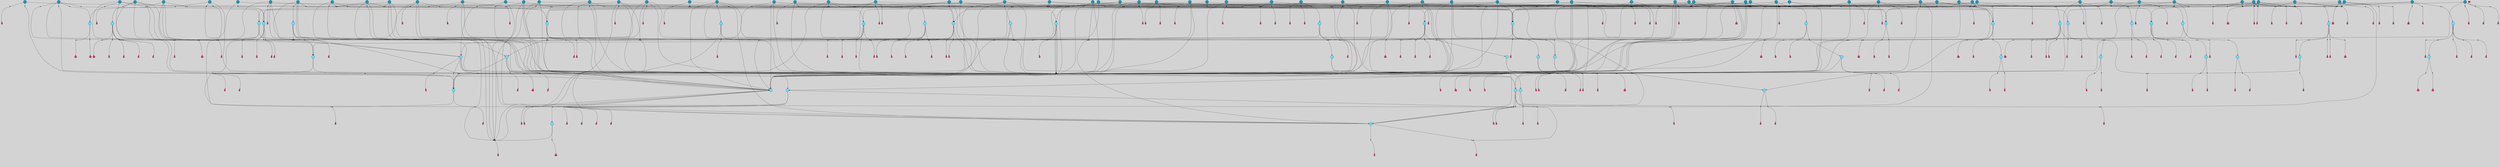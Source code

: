 // File exported with GEGELATI v1.3.1
// On the 2024-04-08 17:52:00
// With the File::TPGGraphDotExporter
digraph{
	graph[pad = "0.212, 0.055" bgcolor = lightgray]
	node[shape=circle style = filled label = ""]
		T3 [fillcolor="#66ddff"]
		T7 [fillcolor="#66ddff"]
		T9 [fillcolor="#66ddff"]
		T11 [fillcolor="#66ddff"]
		T27 [fillcolor="#66ddff"]
		T90 [fillcolor="#66ddff"]
		T111 [fillcolor="#66ddff"]
		T129 [fillcolor="#66ddff"]
		T159 [fillcolor="#66ddff"]
		T193 [fillcolor="#66ddff"]
		T255 [fillcolor="#66ddff"]
		T321 [fillcolor="#66ddff"]
		T322 [fillcolor="#1199bb"]
		T426 [fillcolor="#66ddff"]
		T116 [fillcolor="#1199bb"]
		T506 [fillcolor="#66ddff"]
		T522 [fillcolor="#66ddff"]
		T570 [fillcolor="#1199bb"]
		T583 [fillcolor="#66ddff"]
		T593 [fillcolor="#66ddff"]
		T628 [fillcolor="#1199bb"]
		T640 [fillcolor="#1199bb"]
		T658 [fillcolor="#66ddff"]
		T690 [fillcolor="#1199bb"]
		T613 [fillcolor="#1199bb"]
		T706 [fillcolor="#1199bb"]
		T708 [fillcolor="#66ddff"]
		T777 [fillcolor="#66ddff"]
		T533 [fillcolor="#1199bb"]
		T821 [fillcolor="#1199bb"]
		T827 [fillcolor="#66ddff"]
		T828 [fillcolor="#66ddff"]
		T829 [fillcolor="#66ddff"]
		T830 [fillcolor="#66ddff"]
		T831 [fillcolor="#66ddff"]
		T832 [fillcolor="#1199bb"]
		T833 [fillcolor="#66ddff"]
		T834 [fillcolor="#66ddff"]
		T842 [fillcolor="#1199bb"]
		T848 [fillcolor="#66ddff"]
		T851 [fillcolor="#1199bb"]
		T852 [fillcolor="#1199bb"]
		T853 [fillcolor="#1199bb"]
		T855 [fillcolor="#1199bb"]
		T857 [fillcolor="#1199bb"]
		T858 [fillcolor="#1199bb"]
		T859 [fillcolor="#1199bb"]
		T863 [fillcolor="#1199bb"]
		T864 [fillcolor="#1199bb"]
		T865 [fillcolor="#1199bb"]
		T870 [fillcolor="#1199bb"]
		T887 [fillcolor="#66ddff"]
		T888 [fillcolor="#66ddff"]
		T889 [fillcolor="#66ddff"]
		T890 [fillcolor="#66ddff"]
		T891 [fillcolor="#1199bb"]
		T892 [fillcolor="#66ddff"]
		T893 [fillcolor="#66ddff"]
		T901 [fillcolor="#1199bb"]
		T925 [fillcolor="#66ddff"]
		T926 [fillcolor="#66ddff"]
		T927 [fillcolor="#66ddff"]
		T928 [fillcolor="#66ddff"]
		T929 [fillcolor="#66ddff"]
		T930 [fillcolor="#66ddff"]
		T931 [fillcolor="#1199bb"]
		T932 [fillcolor="#1199bb"]
		T941 [fillcolor="#1199bb"]
		T943 [fillcolor="#1199bb"]
		T949 [fillcolor="#1199bb"]
		T950 [fillcolor="#1199bb"]
		T951 [fillcolor="#1199bb"]
		T952 [fillcolor="#1199bb"]
		T953 [fillcolor="#1199bb"]
		T954 [fillcolor="#1199bb"]
		T955 [fillcolor="#1199bb"]
		T960 [fillcolor="#1199bb"]
		T961 [fillcolor="#1199bb"]
		T962 [fillcolor="#1199bb"]
		T963 [fillcolor="#1199bb"]
		T966 [fillcolor="#1199bb"]
		T970 [fillcolor="#66ddff"]
		T971 [fillcolor="#1199bb"]
		T972 [fillcolor="#66ddff"]
		T973 [fillcolor="#66ddff"]
		T974 [fillcolor="#66ddff"]
		T975 [fillcolor="#66ddff"]
		T976 [fillcolor="#66ddff"]
		T977 [fillcolor="#66ddff"]
		T981 [fillcolor="#1199bb"]
		T982 [fillcolor="#1199bb"]
		T983 [fillcolor="#1199bb"]
		T984 [fillcolor="#1199bb"]
		T985 [fillcolor="#1199bb"]
		T986 [fillcolor="#1199bb"]
		T987 [fillcolor="#1199bb"]
		T989 [fillcolor="#1199bb"]
		T990 [fillcolor="#1199bb"]
		T991 [fillcolor="#1199bb"]
		T994 [fillcolor="#1199bb"]
		T995 [fillcolor="#1199bb"]
		T996 [fillcolor="#1199bb"]
		T997 [fillcolor="#1199bb"]
		T999 [fillcolor="#1199bb"]
		T1000 [fillcolor="#1199bb"]
		T1001 [fillcolor="#1199bb"]
		T1003 [fillcolor="#1199bb"]
		T1004 [fillcolor="#1199bb"]
		T1005 [fillcolor="#1199bb"]
		T1006 [fillcolor="#1199bb"]
		T1007 [fillcolor="#1199bb"]
		T1008 [fillcolor="#1199bb"]
		T1009 [fillcolor="#1199bb"]
		T1010 [fillcolor="#1199bb"]
		T1011 [fillcolor="#1199bb"]
		T1012 [fillcolor="#1199bb"]
		T1013 [fillcolor="#1199bb"]
		T1014 [fillcolor="#1199bb"]
		T1015 [fillcolor="#1199bb"]
		T1016 [fillcolor="#1199bb"]
		T1017 [fillcolor="#1199bb"]
		T1018 [fillcolor="#1199bb"]
		P16051 [fillcolor="#cccccc" shape=point] //6|
		I16051 [shape=box style=invis label="6|1&2|6#1|7&#92;n10|7&2|0#1|5&#92;n9|4&0|1#2|2&#92;n8|6&0|0#1|0&#92;n"]
		P16051 -> I16051[style=invis]
		A10926 [fillcolor="#ff3366" shape=box margin=0.03 width=0 height=0 label="3"]
		T3 -> P16051 -> A10926
		P16052 [fillcolor="#cccccc" shape=point] //3|
		I16052 [shape=box style=invis label="7|6&2|4#0|2&#92;n10|3&2|7#1|4&#92;n11|6&0|4#0|1&#92;n7|1&0|0#2|6&#92;n7|6&0|3#2|6&#92;n4|0&2|6#0|1&#92;n4|4&2|5#0|2&#92;n4|6&0|4#2|7&#92;n10|0&2|3#1|5&#92;n2|6&0|5#0|2&#92;n1|0&2|3#0|7&#92;n1|6&2|0#0|5&#92;n6|2&0|1#0|7&#92;n9|2&0|3#2|7&#92;n5|3&0|6#0|6&#92;n1|7&2|5#2|3&#92;n8|1&2|7#0|6&#92;n1|0&2|5#2|1&#92;n7|1&2|2#2|5&#92;n7|4&2|6#0|3&#92;n"]
		P16052 -> I16052[style=invis]
		A10927 [fillcolor="#ff3366" shape=box margin=0.03 width=0 height=0 label="4"]
		T3 -> P16052 -> A10927
		P16053 [fillcolor="#cccccc" shape=point] //-3|
		I16053 [shape=box style=invis label="1|6&2|7#0|7&#92;n10|2&0|7#1|3&#92;n9|6&2|7#2|2&#92;n5|3&0|7#0|7&#92;n1|6&2|3#0|0&#92;n2|3&2|3#2|2&#92;n5|1&2|6#0|6&#92;n"]
		P16053 -> I16053[style=invis]
		A10928 [fillcolor="#ff3366" shape=box margin=0.03 width=0 height=0 label="7"]
		T7 -> P16053 -> A10928
		P16054 [fillcolor="#cccccc" shape=point] //5|
		I16054 [shape=box style=invis label="0|5&2|3#0|1&#92;n0|6&2|1#2|4&#92;n6|2&2|6#0|7&#92;n7|4&0|3#0|1&#92;n5|4&0|7#1|6&#92;n9|1&0|5#2|2&#92;n6|3&2|3#1|7&#92;n11|7&2|4#1|6&#92;n2|5&0|1#0|0&#92;n4|7&0|0#0|2&#92;n6|2&0|6#0|0&#92;n2|1&2|6#2|4&#92;n10|0&2|0#1|0&#92;n6|6&2|4#0|6&#92;n"]
		P16054 -> I16054[style=invis]
		A10929 [fillcolor="#ff3366" shape=box margin=0.03 width=0 height=0 label="8"]
		T7 -> P16054 -> A10929
		P16055 [fillcolor="#cccccc" shape=point] //-6|
		I16055 [shape=box style=invis label="11|1&0|7#2|0&#92;n10|4&0|1#1|0&#92;n4|3&2|4#2|1&#92;n0|5&2|0#0|0&#92;n6|1&0|0#0|3&#92;n8|2&2|0#0|4&#92;n11|4&2|0#1|6&#92;n7|0&2|6#2|3&#92;n5|3&2|6#2|0&#92;n2|0&2|0#0|4&#92;n"]
		P16055 -> I16055[style=invis]
		A10930 [fillcolor="#ff3366" shape=box margin=0.03 width=0 height=0 label="9"]
		T9 -> P16055 -> A10930
		P16056 [fillcolor="#cccccc" shape=point] //2|
		I16056 [shape=box style=invis label="6|3&2|7#1|4&#92;n8|6&0|0#2|5&#92;n2|1&0|2#0|3&#92;n8|7&0|6#0|4&#92;n2|1&2|0#0|1&#92;n0|0&2|2#2|3&#92;n6|6&0|7#2|1&#92;n6|1&0|7#2|6&#92;n5|4&2|7#0|4&#92;n0|3&0|4#2|0&#92;n11|0&2|0#2|5&#92;n4|5&2|5#2|4&#92;n5|7&0|6#0|4&#92;n9|7&2|5#0|3&#92;n5|4&2|1#0|3&#92;n5|3&0|1#1|7&#92;n0|4&0|3#2|5&#92;n"]
		P16056 -> I16056[style=invis]
		A10931 [fillcolor="#ff3366" shape=box margin=0.03 width=0 height=0 label="10"]
		T9 -> P16056 -> A10931
		P16057 [fillcolor="#cccccc" shape=point] //6|
		I16057 [shape=box style=invis label="3|0&2|7#2|2&#92;n3|2&0|4#2|5&#92;n5|1&0|2#1|0&#92;n8|7&0|1#2|0&#92;n8|5&0|3#0|6&#92;n0|2&0|2#2|3&#92;n1|5&2|5#0|5&#92;n5|6&0|6#0|7&#92;n6|7&0|0#2|6&#92;n1|2&2|3#0|0&#92;n7|7&2|3#0|4&#92;n0|7&2|7#0|6&#92;n1|0&2|2#2|7&#92;n4|4&0|1#0|0&#92;n"]
		P16057 -> I16057[style=invis]
		A10932 [fillcolor="#ff3366" shape=box margin=0.03 width=0 height=0 label="11"]
		T11 -> P16057 -> A10932
		P16058 [fillcolor="#cccccc" shape=point] //-4|
		I16058 [shape=box style=invis label="4|1&0|4#2|6&#92;n1|2&2|2#2|0&#92;n1|2&2|0#0|6&#92;n8|4&2|3#2|5&#92;n5|5&2|1#1|0&#92;n"]
		P16058 -> I16058[style=invis]
		A10933 [fillcolor="#ff3366" shape=box margin=0.03 width=0 height=0 label="12"]
		T11 -> P16058 -> A10933
		P16059 [fillcolor="#cccccc" shape=point] //2|
		I16059 [shape=box style=invis label="9|1&2|3#0|1&#92;n5|2&2|0#2|4&#92;n3|6&2|5#2|7&#92;n7|0&2|5#0|4&#92;n1|2&0|3#0|5&#92;n7|3&2|7#0|0&#92;n"]
		P16059 -> I16059[style=invis]
		A10934 [fillcolor="#ff3366" shape=box margin=0.03 width=0 height=0 label="2"]
		T27 -> P16059 -> A10934
		P16060 [fillcolor="#cccccc" shape=point] //-6|
		I16060 [shape=box style=invis label="7|5&0|4#0|4&#92;n11|0&2|5#2|1&#92;n"]
		P16060 -> I16060[style=invis]
		A10935 [fillcolor="#ff3366" shape=box margin=0.03 width=0 height=0 label="3"]
		T27 -> P16060 -> A10935
		T27 -> P16052
		P16061 [fillcolor="#cccccc" shape=point] //0|
		I16061 [shape=box style=invis label="2|5&0|1#0|6&#92;n6|1&2|2#2|7&#92;n8|0&0|3#1|4&#92;n4|3&2|5#2|4&#92;n8|1&2|4#0|0&#92;n6|6&0|1#2|6&#92;n11|7&2|4#2|5&#92;n6|2&2|4#0|2&#92;n8|5&2|4#2|4&#92;n2|1&2|1#2|2&#92;n2|7&2|5#2|6&#92;n9|7&0|5#0|4&#92;n1|2&0|5#2|6&#92;n4|2&2|3#2|7&#92;n3|3&2|1#0|2&#92;n"]
		P16061 -> I16061[style=invis]
		A10936 [fillcolor="#ff3366" shape=box margin=0.03 width=0 height=0 label="5"]
		T27 -> P16061 -> A10936
		P16062 [fillcolor="#cccccc" shape=point] //0|
		I16062 [shape=box style=invis label="4|0&0|3#2|7&#92;n10|2&0|3#1|7&#92;n3|5&0|2#0|3&#92;n4|5&0|0#2|1&#92;n10|7&2|0#1|2&#92;n5|3&2|3#1|6&#92;n9|5&2|0#0|4&#92;n5|4&2|7#0|2&#92;n10|3&2|7#1|4&#92;n7|2&0|1#2|6&#92;n8|6&0|5#0|5&#92;n8|7&2|3#0|5&#92;n2|6&2|4#0|0&#92;n"]
		P16062 -> I16062[style=invis]
		A10937 [fillcolor="#ff3366" shape=box margin=0.03 width=0 height=0 label="5"]
		T27 -> P16062 -> A10937
		P16063 [fillcolor="#cccccc" shape=point] //-2|
		I16063 [shape=box style=invis label="8|4&2|1#2|5&#92;n4|1&0|7#2|1&#92;n5|7&2|3#2|2&#92;n10|4&2|5#1|7&#92;n10|0&2|6#1|3&#92;n4|5&2|7#0|6&#92;n9|5&2|4#0|4&#92;n2|4&0|5#0|7&#92;n11|1&2|4#2|6&#92;n5|6&0|7#1|2&#92;n2|7&2|7#2|6&#92;n5|2&0|5#1|5&#92;n3|0&0|6#0|2&#92;n4|0&0|4#2|4&#92;n4|4&2|6#0|7&#92;n10|6&2|0#1|4&#92;n9|7&0|3#1|4&#92;n1|4&2|6#0|3&#92;n11|5&2|6#0|3&#92;n0|3&0|5#0|1&#92;n"]
		P16063 -> I16063[style=invis]
		A10938 [fillcolor="#ff3366" shape=box margin=0.03 width=0 height=0 label="13"]
		T90 -> P16063 -> A10938
		P16064 [fillcolor="#cccccc" shape=point] //4|
		I16064 [shape=box style=invis label="7|1&2|6#1|3&#92;n10|1&0|3#1|6&#92;n8|5&2|3#2|1&#92;n11|5&0|0#2|6&#92;n4|1&0|6#0|0&#92;n11|1&0|2#0|3&#92;n2|0&2|1#0|7&#92;n"]
		P16064 -> I16064[style=invis]
		A10939 [fillcolor="#ff3366" shape=box margin=0.03 width=0 height=0 label="2"]
		T90 -> P16064 -> A10939
		P16065 [fillcolor="#cccccc" shape=point] //7|
		I16065 [shape=box style=invis label="10|3&0|1#1|4&#92;n4|6&0|0#0|2&#92;n4|5&0|6#0|0&#92;n4|3&0|6#2|1&#92;n7|0&0|3#1|2&#92;n4|7&0|6#0|5&#92;n7|6&0|7#0|6&#92;n6|6&0|0#0|3&#92;n11|1&0|4#2|5&#92;n10|2&0|3#1|2&#92;n"]
		P16065 -> I16065[style=invis]
		A10940 [fillcolor="#ff3366" shape=box margin=0.03 width=0 height=0 label="4"]
		T90 -> P16065 -> A10940
		P16066 [fillcolor="#cccccc" shape=point] //-3|
		I16066 [shape=box style=invis label="8|1&2|3#0|5&#92;n0|6&0|5#0|5&#92;n3|7&2|1#0|6&#92;n3|5&0|1#0|0&#92;n9|5&2|0#0|4&#92;n3|5&0|2#0|3&#92;n10|6&2|4#1|0&#92;n9|4&2|7#2|6&#92;n1|7&2|5#2|2&#92;n"]
		P16066 -> I16066[style=invis]
		A10941 [fillcolor="#ff3366" shape=box margin=0.03 width=0 height=0 label="5"]
		T90 -> P16066 -> A10941
		P16067 [fillcolor="#cccccc" shape=point] //-7|
		I16067 [shape=box style=invis label="3|0&2|0#0|1&#92;n1|1&0|2#0|4&#92;n11|2&0|7#1|6&#92;n9|7&0|0#0|4&#92;n3|0&0|7#0|1&#92;n9|3&2|6#2|7&#92;n5|3&0|2#2|6&#92;n6|1&2|4#2|3&#92;n5|4&2|0#1|6&#92;n1|3&0|7#0|7&#92;n"]
		P16067 -> I16067[style=invis]
		A10942 [fillcolor="#ff3366" shape=box margin=0.03 width=0 height=0 label="7"]
		T90 -> P16067 -> A10942
		P16068 [fillcolor="#cccccc" shape=point] //-5|
		I16068 [shape=box style=invis label="0|0&2|3#0|2&#92;n10|5&0|6#1|3&#92;n7|3&0|6#2|3&#92;n3|4&0|6#0|6&#92;n10|5&0|2#1|1&#92;n5|0&0|1#0|3&#92;n6|6&2|5#1|5&#92;n7|4&0|2#1|7&#92;n5|7&0|1#2|5&#92;n1|5&0|0#0|3&#92;n7|5&2|1#2|6&#92;n9|0&0|2#0|0&#92;n4|0&2|4#0|0&#92;n4|6&0|0#2|3&#92;n3|1&0|6#2|5&#92;n7|7&2|1#2|3&#92;n9|4&2|2#0|6&#92;n"]
		P16068 -> I16068[style=invis]
		T111 -> P16068 -> T9
		P16069 [fillcolor="#cccccc" shape=point] //7|
		I16069 [shape=box style=invis label="7|4&2|1#2|0&#92;n4|1&2|4#2|3&#92;n5|0&2|0#2|2&#92;n6|1&2|4#2|6&#92;n"]
		P16069 -> I16069[style=invis]
		A10943 [fillcolor="#ff3366" shape=box margin=0.03 width=0 height=0 label="9"]
		T111 -> P16069 -> A10943
		P16070 [fillcolor="#cccccc" shape=point] //2|
		I16070 [shape=box style=invis label="3|0&2|0#0|1&#92;n11|2&0|7#1|6&#92;n8|7&2|4#0|5&#92;n5|3&0|2#2|6&#92;n4|4&2|4#2|6&#92;n3|0&0|7#0|1&#92;n2|7&2|2#2|5&#92;n9|3&2|6#2|7&#92;n7|7&0|0#0|4&#92;n6|1&2|4#1|3&#92;n5|4&2|0#1|6&#92;n1|3&0|7#0|4&#92;n"]
		P16070 -> I16070[style=invis]
		A10944 [fillcolor="#ff3366" shape=box margin=0.03 width=0 height=0 label="7"]
		T111 -> P16070 -> A10944
		T111 -> P16055
		P16071 [fillcolor="#cccccc" shape=point] //8|
		I16071 [shape=box style=invis label="9|0&0|1#2|0&#92;n10|1&2|5#1|4&#92;n8|2&2|6#0|4&#92;n2|4&2|5#2|3&#92;n4|2&2|2#0|2&#92;n7|5&0|2#0|0&#92;n8|2&2|1#1|3&#92;n8|7&0|7#2|1&#92;n1|1&0|0#0|7&#92;n5|6&2|5#1|0&#92;n6|6&2|5#0|0&#92;n11|4&0|3#2|6&#92;n4|2&2|4#0|7&#92;n5|6&0|1#2|0&#92;n11|3&0|2#0|7&#92;n"]
		P16071 -> I16071[style=invis]
		A10945 [fillcolor="#ff3366" shape=box margin=0.03 width=0 height=0 label="6"]
		T129 -> P16071 -> A10945
		P16072 [fillcolor="#cccccc" shape=point] //5|
		I16072 [shape=box style=invis label="3|0&2|0#0|1&#92;n3|0&0|7#0|1&#92;n5|3&0|2#2|6&#92;n4|4&2|4#2|6&#92;n11|2&0|7#1|6&#92;n2|7&2|2#2|5&#92;n9|3&2|6#2|7&#92;n7|7&0|0#0|4&#92;n6|1&2|4#2|3&#92;n5|4&2|0#1|6&#92;n1|3&0|7#0|4&#92;n"]
		P16072 -> I16072[style=invis]
		A10946 [fillcolor="#ff3366" shape=box margin=0.03 width=0 height=0 label="7"]
		T129 -> P16072 -> A10946
		P16073 [fillcolor="#cccccc" shape=point] //10|
		I16073 [shape=box style=invis label="4|5&2|7#2|1&#92;n1|7&2|3#0|6&#92;n3|5&2|2#0|3&#92;n10|3&0|7#1|4&#92;n7|1&0|4#2|6&#92;n10|2&0|3#1|7&#92;n9|5&2|0#0|4&#92;n4|0&0|3#2|7&#92;n11|4&2|6#1|2&#92;n5|4&2|7#0|2&#92;n2|6&2|4#0|0&#92;n6|5&0|7#2|1&#92;n5|3&2|3#1|6&#92;n10|7&2|0#1|2&#92;n"]
		P16073 -> I16073[style=invis]
		A10947 [fillcolor="#ff3366" shape=box margin=0.03 width=0 height=0 label="5"]
		T129 -> P16073 -> A10947
		P16074 [fillcolor="#cccccc" shape=point] //5|
		I16074 [shape=box style=invis label="9|4&2|3#1|3&#92;n0|4&2|4#0|5&#92;n6|1&2|6#2|5&#92;n4|0&0|5#2|0&#92;n"]
		P16074 -> I16074[style=invis]
		A10948 [fillcolor="#ff3366" shape=box margin=0.03 width=0 height=0 label="7"]
		T129 -> P16074 -> A10948
		P16075 [fillcolor="#cccccc" shape=point] //6|
		I16075 [shape=box style=invis label="9|4&2|7#0|6&#92;n8|4&0|1#1|0&#92;n1|3&0|0#2|1&#92;n2|4&0|6#2|2&#92;n5|1&2|5#0|7&#92;n3|0&0|3#2|6&#92;n2|2&2|6#0|2&#92;n8|4&0|4#2|2&#92;n5|1&2|4#0|3&#92;n9|4&0|6#0|6&#92;n5|0&2|2#1|5&#92;n11|7&0|0#1|1&#92;n0|4&0|3#0|3&#92;n7|7&2|4#2|5&#92;n1|5&0|1#2|1&#92;n"]
		P16075 -> I16075[style=invis]
		A10949 [fillcolor="#ff3366" shape=box margin=0.03 width=0 height=0 label="1"]
		T129 -> P16075 -> A10949
		P16076 [fillcolor="#cccccc" shape=point] //7|
		I16076 [shape=box style=invis label="7|0&2|1#2|0&#92;n9|7&2|1#1|7&#92;n8|2&0|1#1|0&#92;n6|6&0|2#1|1&#92;n2|2&0|5#0|0&#92;n5|7&0|0#2|1&#92;n5|1&2|5#1|5&#92;n4|7&2|4#2|3&#92;n10|5&2|2#1|5&#92;n1|3&2|2#2|0&#92;n10|2&2|6#1|5&#92;n"]
		P16076 -> I16076[style=invis]
		A10950 [fillcolor="#ff3366" shape=box margin=0.03 width=0 height=0 label="1"]
		T159 -> P16076 -> A10950
		P16077 [fillcolor="#cccccc" shape=point] //7|
		I16077 [shape=box style=invis label="7|4&2|7#0|4&#92;n4|6&0|1#2|5&#92;n2|1&2|3#0|0&#92;n4|3&2|0#0|1&#92;n0|0&2|7#2|7&#92;n7|7&0|5#2|3&#92;n5|0&2|1#2|2&#92;n10|0&0|4#1|2&#92;n4|4&0|7#0|0&#92;n6|7&0|2#0|1&#92;n1|4&2|5#0|4&#92;n"]
		P16077 -> I16077[style=invis]
		A10951 [fillcolor="#ff3366" shape=box margin=0.03 width=0 height=0 label="0"]
		T159 -> P16077 -> A10951
		P16078 [fillcolor="#cccccc" shape=point] //5|
		I16078 [shape=box style=invis label="0|5&2|3#0|1&#92;n0|6&2|1#2|4&#92;n6|2&2|6#0|7&#92;n9|0&2|7#1|1&#92;n7|4&0|3#0|1&#92;n11|7&2|4#1|6&#92;n9|1&0|5#2|2&#92;n5|4&0|7#1|6&#92;n2|5&0|1#0|0&#92;n4|7&0|0#0|2&#92;n6|2&0|6#0|0&#92;n2|1&2|6#2|4&#92;n10|0&0|0#1|0&#92;n6|6&2|4#0|6&#92;n"]
		P16078 -> I16078[style=invis]
		T159 -> P16078 -> T129
		P16079 [fillcolor="#cccccc" shape=point] //-2|
		I16079 [shape=box style=invis label="1|0&0|3#0|3&#92;n2|7&0|4#0|4&#92;n11|6&2|1#1|4&#92;n6|1&2|5#0|0&#92;n2|0&2|0#0|6&#92;n1|3&2|1#0|4&#92;n"]
		P16079 -> I16079[style=invis]
		A10952 [fillcolor="#ff3366" shape=box margin=0.03 width=0 height=0 label="2"]
		T193 -> P16079 -> A10952
		P16080 [fillcolor="#cccccc" shape=point] //3|
		I16080 [shape=box style=invis label="5|4&2|7#0|4&#92;n0|4&0|3#2|5&#92;n8|6&0|0#2|5&#92;n2|1&0|2#0|3&#92;n9|7&0|6#0|4&#92;n0|0&2|2#2|3&#92;n6|6&0|7#2|1&#92;n6|1&0|7#2|6&#92;n0|3&0|4#2|0&#92;n11|0&2|0#2|5&#92;n4|5&2|5#2|4&#92;n5|3&0|1#1|7&#92;n9|7&2|2#0|3&#92;n5|4&2|1#0|3&#92;n5|0&0|6#0|4&#92;n0|0&0|1#2|0&#92;n"]
		P16080 -> I16080[style=invis]
		A10953 [fillcolor="#ff3366" shape=box margin=0.03 width=0 height=0 label="10"]
		T193 -> P16080 -> A10953
		P16081 [fillcolor="#cccccc" shape=point] //-1|
		I16081 [shape=box style=invis label="1|7&2|1#0|6&#92;n8|1&2|3#0|5&#92;n10|6&2|7#1|0&#92;n1|7&2|5#0|2&#92;n0|3&0|3#2|2&#92;n3|5&0|1#0|0&#92;n3|5&0|2#0|3&#92;n1|5&2|0#0|4&#92;n5|7&2|2#2|5&#92;n4|0&2|3#0|3&#92;n"]
		P16081 -> I16081[style=invis]
		T193 -> P16081 -> T3
		P16082 [fillcolor="#cccccc" shape=point] //10|
		I16082 [shape=box style=invis label="6|1&2|4#2|3&#92;n3|0&0|7#0|1&#92;n5|3&0|2#2|6&#92;n4|4&0|4#2|6&#92;n5|4&2|0#1|6&#92;n10|5&0|6#1|5&#92;n2|5&2|1#2|2&#92;n1|3&0|7#0|4&#92;n3|0&2|0#0|1&#92;n11|2&0|5#1|6&#92;n9|3&2|6#2|7&#92;n7|7&0|0#0|4&#92;n"]
		P16082 -> I16082[style=invis]
		A10954 [fillcolor="#ff3366" shape=box margin=0.03 width=0 height=0 label="7"]
		T193 -> P16082 -> A10954
		T255 -> P16081
		P16083 [fillcolor="#cccccc" shape=point] //-9|
		I16083 [shape=box style=invis label="7|1&0|0#2|6&#92;n1|6&0|4#2|7&#92;n7|6&2|4#0|2&#92;n10|7&2|1#1|3&#92;n7|6&0|3#2|6&#92;n4|0&2|2#2|1&#92;n1|0&0|5#2|3&#92;n6|1&2|6#1|1&#92;n7|4&2|6#1|0&#92;n9|5&0|1#0|2&#92;n9|2&0|3#0|7&#92;n6|0&2|7#0|6&#92;n10|5&2|3#1|5&#92;n10|0&2|7#1|4&#92;n1|0&2|3#0|7&#92;n5|2&0|6#0|6&#92;n2|6&0|1#0|2&#92;n7|4&2|5#0|3&#92;n3|6&2|4#0|5&#92;n1|6&2|0#0|5&#92;n"]
		P16083 -> I16083[style=invis]
		A10955 [fillcolor="#ff3366" shape=box margin=0.03 width=0 height=0 label="4"]
		T255 -> P16083 -> A10955
		P16084 [fillcolor="#cccccc" shape=point] //7|
		I16084 [shape=box style=invis label="9|6&2|6#1|3&#92;n9|7&2|0#1|7&#92;n3|0&2|0#0|0&#92;n1|6&0|0#0|4&#92;n7|4&0|3#0|1&#92;n"]
		P16084 -> I16084[style=invis]
		A10956 [fillcolor="#ff3366" shape=box margin=0.03 width=0 height=0 label="12"]
		T255 -> P16084 -> A10956
		P16085 [fillcolor="#cccccc" shape=point] //-9|
		I16085 [shape=box style=invis label="11|5&0|0#2|6&#92;n8|5&2|3#2|1&#92;n7|1&0|6#1|3&#92;n11|4&0|2#0|1&#92;n9|0&2|7#1|6&#92;n10|1&0|3#1|6&#92;n0|3&0|4#2|5&#92;n5|7&2|3#1|6&#92;n2|0&2|1#0|7&#92;n"]
		P16085 -> I16085[style=invis]
		A10957 [fillcolor="#ff3366" shape=box margin=0.03 width=0 height=0 label="2"]
		T255 -> P16085 -> A10957
		P16086 [fillcolor="#cccccc" shape=point] //-7|
		I16086 [shape=box style=invis label="9|1&2|7#2|1&#92;n7|0&2|0#2|7&#92;n2|3&2|3#2|2&#92;n8|5&2|1#0|3&#92;n5|5&0|7#0|1&#92;n1|6&2|7#0|7&#92;n10|2&0|7#1|3&#92;n6|4&2|2#2|4&#92;n0|6&2|5#0|2&#92;n"]
		P16086 -> I16086[style=invis]
		A10958 [fillcolor="#ff3366" shape=box margin=0.03 width=0 height=0 label="7"]
		T255 -> P16086 -> A10958
		P16087 [fillcolor="#cccccc" shape=point] //-7|
		I16087 [shape=box style=invis label="9|1&2|7#2|1&#92;n7|0&2|0#2|7&#92;n2|3&2|3#2|2&#92;n8|5&2|1#0|3&#92;n5|5&0|7#0|1&#92;n1|6&2|7#0|7&#92;n10|2&0|7#1|3&#92;n6|4&2|2#2|4&#92;n0|6&2|5#0|2&#92;n"]
		P16087 -> I16087[style=invis]
		A10959 [fillcolor="#ff3366" shape=box margin=0.03 width=0 height=0 label="7"]
		T322 -> P16087 -> A10959
		P16088 [fillcolor="#cccccc" shape=point] //-9|
		I16088 [shape=box style=invis label="11|5&0|0#2|6&#92;n8|5&2|3#2|1&#92;n7|1&0|6#1|3&#92;n11|4&0|2#0|1&#92;n9|0&2|7#1|6&#92;n10|1&0|3#1|6&#92;n0|3&0|4#2|5&#92;n5|7&2|3#1|6&#92;n2|0&2|1#0|7&#92;n"]
		P16088 -> I16088[style=invis]
		A10960 [fillcolor="#ff3366" shape=box margin=0.03 width=0 height=0 label="2"]
		T322 -> P16088 -> A10960
		P16089 [fillcolor="#cccccc" shape=point] //-9|
		I16089 [shape=box style=invis label="7|1&0|0#2|6&#92;n1|6&0|4#2|7&#92;n7|6&2|4#0|2&#92;n10|7&2|1#1|3&#92;n7|6&0|3#2|6&#92;n4|0&2|2#2|1&#92;n1|0&0|5#2|3&#92;n6|1&2|6#1|1&#92;n7|4&2|6#1|0&#92;n9|5&0|1#0|2&#92;n9|2&0|3#0|7&#92;n6|0&2|7#0|6&#92;n10|5&2|3#1|5&#92;n10|0&2|7#1|4&#92;n1|0&2|3#0|7&#92;n5|2&0|6#0|6&#92;n2|6&0|1#0|2&#92;n7|4&2|5#0|3&#92;n3|6&2|4#0|5&#92;n1|6&2|0#0|5&#92;n"]
		P16089 -> I16089[style=invis]
		A10961 [fillcolor="#ff3366" shape=box margin=0.03 width=0 height=0 label="4"]
		T322 -> P16089 -> A10961
		P16090 [fillcolor="#cccccc" shape=point] //3|
		I16090 [shape=box style=invis label="7|6&2|4#0|2&#92;n10|3&2|7#1|4&#92;n11|6&0|4#0|1&#92;n7|1&0|0#2|6&#92;n7|6&0|3#2|6&#92;n4|0&2|6#0|1&#92;n4|4&2|5#0|2&#92;n4|6&0|4#2|7&#92;n10|0&2|3#1|5&#92;n2|6&0|5#0|2&#92;n1|0&2|3#0|7&#92;n1|6&2|0#0|5&#92;n6|2&0|1#0|7&#92;n9|2&0|3#2|7&#92;n5|3&0|6#0|6&#92;n1|7&2|5#2|3&#92;n8|1&2|7#0|6&#92;n1|0&2|5#2|1&#92;n7|1&2|2#2|5&#92;n7|4&2|6#0|3&#92;n"]
		P16090 -> I16090[style=invis]
		A10962 [fillcolor="#ff3366" shape=box margin=0.03 width=0 height=0 label="4"]
		T321 -> P16090 -> A10962
		P16091 [fillcolor="#cccccc" shape=point] //6|
		I16091 [shape=box style=invis label="6|1&2|6#1|7&#92;n10|7&2|0#1|5&#92;n9|4&0|1#2|2&#92;n8|6&0|0#1|0&#92;n"]
		P16091 -> I16091[style=invis]
		A10963 [fillcolor="#ff3366" shape=box margin=0.03 width=0 height=0 label="3"]
		T321 -> P16091 -> A10963
		P16092 [fillcolor="#cccccc" shape=point] //7|
		I16092 [shape=box style=invis label="9|6&2|6#1|3&#92;n9|7&2|0#1|7&#92;n3|0&2|0#0|0&#92;n1|6&0|0#0|4&#92;n7|4&0|3#0|1&#92;n"]
		P16092 -> I16092[style=invis]
		A10964 [fillcolor="#ff3366" shape=box margin=0.03 width=0 height=0 label="12"]
		T322 -> P16092 -> A10964
		P16093 [fillcolor="#cccccc" shape=point] //-1|
		I16093 [shape=box style=invis label="1|7&2|1#0|6&#92;n8|1&2|3#0|5&#92;n10|6&2|7#1|0&#92;n1|7&2|5#0|2&#92;n0|3&0|3#2|2&#92;n3|5&0|1#0|0&#92;n3|5&0|2#0|3&#92;n1|5&2|0#0|4&#92;n5|7&2|2#2|5&#92;n4|0&2|3#0|3&#92;n"]
		P16093 -> I16093[style=invis]
		T322 -> P16093 -> T321
		T426 -> P16054
		P16094 [fillcolor="#cccccc" shape=point] //-5|
		I16094 [shape=box style=invis label="10|6&2|5#1|6&#92;n9|3&0|1#1|7&#92;n2|4&0|1#0|1&#92;n11|3&0|7#1|6&#92;n5|1&0|6#2|7&#92;n8|0&0|0#0|1&#92;n0|6&0|7#0|4&#92;n6|7&2|6#2|6&#92;n11|0&2|3#0|5&#92;n"]
		P16094 -> I16094[style=invis]
		T426 -> P16094 -> T7
		P16095 [fillcolor="#cccccc" shape=point] //-7|
		I16095 [shape=box style=invis label="6|4&2|6#1|0&#92;n2|6&0|2#0|0&#92;n9|4&2|6#2|1&#92;n11|5&0|1#0|1&#92;n5|5&0|0#0|1&#92;n4|6&0|7#0|5&#92;n1|0&2|4#2|2&#92;n3|4&0|2#0|5&#92;n0|4&2|6#0|0&#92;n10|1&0|0#1|0&#92;n7|0&2|0#2|2&#92;n1|2&2|5#2|2&#92;n1|4&0|1#0|7&#92;n9|0&0|6#1|2&#92;n10|3&0|4#1|2&#92;n3|3&2|2#0|7&#92;n1|6&2|0#0|0&#92;n3|2&0|1#2|2&#92;n"]
		P16095 -> I16095[style=invis]
		A10965 [fillcolor="#ff3366" shape=box margin=0.03 width=0 height=0 label="1"]
		T426 -> P16095 -> A10965
		P16096 [fillcolor="#cccccc" shape=point] //-4|
		I16096 [shape=box style=invis label="0|6&2|7#2|4&#92;n4|4&0|4#2|6&#92;n3|0&0|7#0|1&#92;n5|3&0|2#2|6&#92;n1|3&0|7#0|1&#92;n5|4&2|0#1|6&#92;n10|5&0|6#1|5&#92;n2|5&2|1#2|2&#92;n6|1&2|4#2|3&#92;n3|0&2|2#0|1&#92;n11|2&0|5#1|6&#92;n9|3&2|6#2|7&#92;n7|7&0|0#0|4&#92;n8|1&0|1#1|5&#92;n"]
		P16096 -> I16096[style=invis]
		A10966 [fillcolor="#ff3366" shape=box margin=0.03 width=0 height=0 label="7"]
		T426 -> P16096 -> A10966
		P16097 [fillcolor="#cccccc" shape=point] //9|
		I16097 [shape=box style=invis label="11|0&2|0#1|1&#92;n3|6&0|6#0|0&#92;n1|4&0|0#2|4&#92;n7|5&2|2#1|3&#92;n11|7&2|6#1|7&#92;n5|2&0|6#1|5&#92;n9|5&0|6#0|3&#92;n2|2&2|7#0|5&#92;n9|3&2|2#2|0&#92;n11|0&2|7#0|1&#92;n1|1&2|0#0|1&#92;n6|6&0|6#1|2&#92;n9|7&0|1#0|3&#92;n2|0&2|4#2|5&#92;n2|4&2|2#0|0&#92;n6|1&2|1#1|7&#92;n10|7&2|5#1|6&#92;n11|5&2|7#2|4&#92;n"]
		P16097 -> I16097[style=invis]
		A10967 [fillcolor="#ff3366" shape=box margin=0.03 width=0 height=0 label="1"]
		T426 -> P16097 -> A10967
		P16098 [fillcolor="#cccccc" shape=point] //-1|
		I16098 [shape=box style=invis label="0|0&2|3#0|3&#92;n8|1&2|3#0|5&#92;n10|6&2|7#1|0&#92;n3|5&0|6#2|1&#92;n1|7&2|5#0|2&#92;n0|3&0|3#2|2&#92;n3|5&0|1#0|0&#92;n3|5&0|2#0|3&#92;n1|5&2|0#0|4&#92;n5|7&2|2#2|5&#92;n1|7&2|1#0|6&#92;n"]
		P16098 -> I16098[style=invis]
		T116 -> P16098 -> T3
		T116 -> P16084
		T116 -> P16085
		T116 -> P16086
		P16099 [fillcolor="#cccccc" shape=point] //-4|
		I16099 [shape=box style=invis label="0|4&0|0#2|7&#92;n8|5&2|4#2|4&#92;n4|3&2|5#2|4&#92;n11|7&2|2#2|5&#92;n6|5&2|2#2|7&#92;n3|2&0|7#0|7&#92;n3|3&2|1#0|3&#92;n2|6&0|3#2|5&#92;n0|1&2|6#2|2&#92;n8|2&0|0#1|6&#92;n0|7&0|5#0|4&#92;n9|5&0|3#2|7&#92;n2|7&2|5#2|6&#92;n9|0&2|0#0|1&#92;n1|2&2|4#0|2&#92;n"]
		P16099 -> I16099[style=invis]
		T116 -> P16099 -> T27
		P16100 [fillcolor="#cccccc" shape=point] //-1|
		I16100 [shape=box style=invis label="2|0&0|4#2|2&#92;n8|6&2|3#0|5&#92;n6|3&2|6#2|2&#92;n5|1&0|6#1|6&#92;n7|1&0|7#1|6&#92;n6|6&0|2#2|6&#92;n5|1&0|7#1|6&#92;n1|3&2|1#2|7&#92;n1|6&2|3#0|0&#92;n8|0&0|3#0|7&#92;n2|6&0|7#2|7&#92;n1|1&2|4#2|2&#92;n5|3&0|7#1|5&#92;n5|5&0|6#1|4&#92;n"]
		P16100 -> I16100[style=invis]
		A10968 [fillcolor="#ff3366" shape=box margin=0.03 width=0 height=0 label="7"]
		T506 -> P16100 -> A10968
		P16101 [fillcolor="#cccccc" shape=point] //1|
		I16101 [shape=box style=invis label="2|6&0|1#2|6&#92;n8|1&2|4#0|0&#92;n7|2&2|3#2|2&#92;n8|0&0|3#1|6&#92;n0|3&0|0#2|4&#92;n2|5&2|4#2|4&#92;n6|6&0|1#2|6&#92;n11|7&2|4#2|5&#92;n2|0&2|5#2|6&#92;n1|2&0|5#2|6&#92;n4|3&2|5#2|4&#92;n2|0&2|1#2|2&#92;n4|7&0|5#0|4&#92;n2|0&0|5#0|0&#92;n8|4&2|3#2|7&#92;n"]
		P16101 -> I16101[style=invis]
		T506 -> P16101 -> T111
		P16102 [fillcolor="#cccccc" shape=point] //5|
		I16102 [shape=box style=invis label="6|7&0|4#1|5&#92;n11|4&2|0#1|6&#92;n5|3&2|6#2|0&#92;n10|2&2|2#1|4&#92;n2|2&2|2#0|3&#92;n2|0&2|0#0|4&#92;n11|1&0|7#2|0&#92;n11|0&2|0#0|0&#92;n3|2&0|3#2|2&#92;n10|1&2|6#1|1&#92;n7|0&2|6#2|4&#92;n"]
		P16102 -> I16102[style=invis]
		A10969 [fillcolor="#ff3366" shape=box margin=0.03 width=0 height=0 label="9"]
		T506 -> P16102 -> A10969
		P16103 [fillcolor="#cccccc" shape=point] //8|
		I16103 [shape=box style=invis label="2|1&2|0#0|5&#92;n0|0&2|6#0|0&#92;n2|7&0|4#0|4&#92;n"]
		P16103 -> I16103[style=invis]
		A10970 [fillcolor="#ff3366" shape=box margin=0.03 width=0 height=0 label="2"]
		T506 -> P16103 -> A10970
		P16104 [fillcolor="#cccccc" shape=point] //-8|
		I16104 [shape=box style=invis label="1|1&2|7#2|5&#92;n10|1&2|7#1|7&#92;n5|2&0|0#2|4&#92;n7|6&0|0#2|6&#92;n3|0&0|7#0|3&#92;n"]
		P16104 -> I16104[style=invis]
		A10971 [fillcolor="#ff3366" shape=box margin=0.03 width=0 height=0 label="2"]
		T506 -> P16104 -> A10971
		P16105 [fillcolor="#cccccc" shape=point] //-7|
		I16105 [shape=box style=invis label="7|4&2|7#0|0&#92;n8|7&2|6#2|5&#92;n4|3&2|0#2|1&#92;n5|7&0|4#2|6&#92;n4|5&0|1#2|6&#92;n7|7&0|4#0|6&#92;n8|0&0|4#1|0&#92;n6|7&0|2#0|3&#92;n8|4&0|7#2|1&#92;n10|3&0|3#1|2&#92;n0|0&2|7#0|7&#92;n2|0&0|0#2|6&#92;n5|3&0|0#1|5&#92;n"]
		P16105 -> I16105[style=invis]
		A10972 [fillcolor="#ff3366" shape=box margin=0.03 width=0 height=0 label="0"]
		T522 -> P16105 -> A10972
		P16106 [fillcolor="#cccccc" shape=point] //3|
		I16106 [shape=box style=invis label="8|2&2|7#1|7&#92;n10|7&0|7#1|6&#92;n0|3&0|0#2|3&#92;n9|7&2|6#0|3&#92;n4|4&2|1#0|1&#92;n5|6&2|0#1|4&#92;n4|5&0|1#0|2&#92;n0|0&2|0#0|5&#92;n6|1&0|7#0|6&#92;n"]
		P16106 -> I16106[style=invis]
		A10973 [fillcolor="#ff3366" shape=box margin=0.03 width=0 height=0 label="0"]
		T522 -> P16106 -> A10973
		P16107 [fillcolor="#cccccc" shape=point] //-3|
		I16107 [shape=box style=invis label="2|6&0|1#0|6&#92;n8|3&0|5#1|0&#92;n6|1&2|2#2|7&#92;n8|5&2|7#2|5&#92;n2|7&2|5#2|6&#92;n4|3&2|5#2|4&#92;n6|6&0|1#2|6&#92;n11|7&0|4#2|5&#92;n4|4&0|4#0|6&#92;n7|2&2|5#2|2&#92;n1|7&0|4#0|1&#92;n9|7&0|5#0|4&#92;n8|1&2|4#0|0&#92;n4|2&2|3#2|7&#92;n2|0&2|1#2|2&#92;n3|6&0|6#0|3&#92;n8|0&0|3#1|6&#92;n3|3&2|1#0|2&#92;n5|6&0|0#1|0&#92;n"]
		P16107 -> I16107[style=invis]
		T522 -> P16107 -> T111
		P16108 [fillcolor="#cccccc" shape=point] //-5|
		I16108 [shape=box style=invis label="11|4&2|6#1|2&#92;n6|2&0|5#2|1&#92;n6|5&0|7#2|1&#92;n10|4&0|3#1|7&#92;n11|0&0|2#0|3&#92;n7|1&0|4#0|6&#92;n6|4&2|5#0|5&#92;n1|7&2|3#0|6&#92;n5|3&2|0#1|6&#92;n4|0&0|4#0|7&#92;n5|4&2|7#0|2&#92;n10|2&2|1#1|1&#92;n9|3&0|5#1|5&#92;n4|5&2|7#2|1&#92;n2|6&2|4#0|0&#92;n9|1&2|2#0|2&#92;n9|5&0|0#0|4&#92;n"]
		P16108 -> I16108[style=invis]
		T522 -> P16108 -> T7
		P16109 [fillcolor="#cccccc" shape=point] //-2|
		I16109 [shape=box style=invis label="9|1&2|7#2|1&#92;n10|2&2|2#1|6&#92;n7|0&2|6#2|7&#92;n10|2&0|7#1|3&#92;n2|3&2|3#2|2&#92;n5|5&0|7#1|1&#92;n1|6&2|7#0|7&#92;n8|5&2|1#0|3&#92;n0|6&2|5#0|2&#92;n"]
		P16109 -> I16109[style=invis]
		A10974 [fillcolor="#ff3366" shape=box margin=0.03 width=0 height=0 label="7"]
		T570 -> P16109 -> A10974
		T570 -> P16088
		T570 -> P16092
		T570 -> P16093
		P16110 [fillcolor="#cccccc" shape=point] //7|
		I16110 [shape=box style=invis label="7|4&2|1#2|4&#92;n1|1&2|1#0|4&#92;n10|3&0|3#1|2&#92;n8|0&0|4#1|2&#92;n7|6&0|5#0|5&#92;n0|0&2|7#2|7&#92;n6|7&0|2#0|6&#92;n4|3&2|0#0|1&#92;n4|6&0|7#2|5&#92;n7|4&2|7#0|4&#92;n2|0&2|0#2|6&#92;n8|3&0|6#1|5&#92;n"]
		P16110 -> I16110[style=invis]
		A10975 [fillcolor="#ff3366" shape=box margin=0.03 width=0 height=0 label="0"]
		T570 -> P16110 -> A10975
		P16111 [fillcolor="#cccccc" shape=point] //5|
		I16111 [shape=box style=invis label="6|1&2|4#0|0&#92;n8|2&0|5#0|0&#92;n6|4&2|2#1|3&#92;n3|6&0|1#2|2&#92;n6|2&2|1#0|5&#92;n9|0&2|4#0|7&#92;n11|1&0|1#0|5&#92;n6|0&2|7#2|7&#92;n"]
		P16111 -> I16111[style=invis]
		A10976 [fillcolor="#ff3366" shape=box margin=0.03 width=0 height=0 label="7"]
		T583 -> P16111 -> A10976
		P16112 [fillcolor="#cccccc" shape=point] //6|
		I16112 [shape=box style=invis label="2|6&0|1#0|6&#92;n6|1&2|2#2|7&#92;n7|2&2|5#2|2&#92;n2|7&2|5#2|6&#92;n4|3&2|5#2|4&#92;n8|5&2|4#2|4&#92;n6|6&0|1#2|6&#92;n11|7&2|4#2|5&#92;n6|2&2|4#0|2&#92;n8|5&2|7#2|5&#92;n8|0&0|3#1|6&#92;n2|0&2|1#2|2&#92;n8|1&2|4#0|0&#92;n9|7&0|5#0|4&#92;n3|6&0|6#0|3&#92;n1|2&0|5#2|6&#92;n4|2&2|3#2|7&#92;n3|3&2|1#0|2&#92;n"]
		P16112 -> I16112[style=invis]
		T583 -> P16112 -> T111
		P16113 [fillcolor="#cccccc" shape=point] //4|
		I16113 [shape=box style=invis label="10|2&0|7#1|3&#92;n6|0&2|7#2|2&#92;n2|3&2|3#0|2&#92;n4|0&0|0#0|0&#92;n5|1&2|7#0|3&#92;n"]
		P16113 -> I16113[style=invis]
		A10977 [fillcolor="#ff3366" shape=box margin=0.03 width=0 height=0 label="7"]
		T583 -> P16113 -> A10977
		T583 -> P16102
		T583 -> P16100
		P16114 [fillcolor="#cccccc" shape=point] //10|
		I16114 [shape=box style=invis label="10|2&0|7#1|3&#92;n1|0&2|1#0|1&#92;n5|1&2|7#0|7&#92;n2|3&2|3#2|2&#92;n0|0&2|7#2|2&#92;n"]
		P16114 -> I16114[style=invis]
		A10978 [fillcolor="#ff3366" shape=box margin=0.03 width=0 height=0 label="7"]
		T593 -> P16114 -> A10978
		T593 -> P16112
		P16115 [fillcolor="#cccccc" shape=point] //-2|
		I16115 [shape=box style=invis label="0|5&2|3#0|1&#92;n0|6&2|1#2|4&#92;n6|2&2|6#0|7&#92;n9|0&2|7#1|1&#92;n4|7&0|0#0|3&#92;n11|7&2|4#1|6&#92;n9|1&0|5#2|2&#92;n5|4&0|7#1|6&#92;n2|5&0|1#0|0&#92;n7|4&0|3#0|1&#92;n6|2&0|6#0|0&#92;n2|1&2|6#2|4&#92;n10|0&0|0#1|0&#92;n"]
		P16115 -> I16115[style=invis]
		T593 -> P16115 -> T129
		P16116 [fillcolor="#cccccc" shape=point] //8|
		I16116 [shape=box style=invis label="5|3&2|1#0|1&#92;n10|6&2|6#1|6&#92;n7|3&2|7#0|0&#92;n7|5&0|0#2|7&#92;n11|5&0|2#0|2&#92;n0|0&2|2#0|5&#92;n7|3&2|0#2|4&#92;n"]
		P16116 -> I16116[style=invis]
		A10979 [fillcolor="#ff3366" shape=box margin=0.03 width=0 height=0 label="2"]
		T593 -> P16116 -> A10979
		T628 -> P16098
		T628 -> P16084
		T628 -> P16086
		T628 -> P16099
		P16117 [fillcolor="#cccccc" shape=point] //5|
		I16117 [shape=box style=invis label="11|5&2|5#0|2&#92;n4|7&0|7#2|7&#92;n10|2&2|4#1|5&#92;n3|2&0|2#0|3&#92;n9|4&2|3#0|5&#92;n2|5&2|7#2|4&#92;n1|0&2|2#2|7&#92;n6|0&0|7#2|2&#92;n0|0&0|7#0|5&#92;n11|4&0|5#1|0&#92;n"]
		P16117 -> I16117[style=invis]
		A10980 [fillcolor="#ff3366" shape=box margin=0.03 width=0 height=0 label="5"]
		T628 -> P16117 -> A10980
		P16118 [fillcolor="#cccccc" shape=point] //-6|
		I16118 [shape=box style=invis label="5|5&0|7#1|1&#92;n10|2&2|2#1|6&#92;n7|0&2|6#2|7&#92;n10|2&0|7#1|3&#92;n10|0&2|6#1|0&#92;n8|5&2|1#0|6&#92;n11|2&2|1#0|4&#92;n"]
		P16118 -> I16118[style=invis]
		A10981 [fillcolor="#ff3366" shape=box margin=0.03 width=0 height=0 label="7"]
		T640 -> P16118 -> A10981
		T640 -> P16088
		P16119 [fillcolor="#cccccc" shape=point] //10|
		I16119 [shape=box style=invis label="7|3&0|3#0|1&#92;n9|6&2|6#1|3&#92;n7|6&0|1#1|5&#92;n1|6&0|3#0|5&#92;n4|6&2|0#0|6&#92;n3|0&2|4#0|0&#92;n"]
		P16119 -> I16119[style=invis]
		A10982 [fillcolor="#ff3366" shape=box margin=0.03 width=0 height=0 label="12"]
		T640 -> P16119 -> A10982
		T640 -> P16110
		P16120 [fillcolor="#cccccc" shape=point] //5|
		I16120 [shape=box style=invis label="9|4&2|3#1|3&#92;n0|4&2|4#0|5&#92;n6|1&2|6#2|5&#92;n4|0&0|5#2|0&#92;n"]
		P16120 -> I16120[style=invis]
		A10983 [fillcolor="#ff3366" shape=box margin=0.03 width=0 height=0 label="7"]
		T640 -> P16120 -> A10983
		P16121 [fillcolor="#cccccc" shape=point] //1|
		I16121 [shape=box style=invis label="6|0&2|2#2|0&#92;n"]
		P16121 -> I16121[style=invis]
		T658 -> P16121 -> T426
		T658 -> P16112
		T658 -> P16112
		P16122 [fillcolor="#cccccc" shape=point] //-7|
		I16122 [shape=box style=invis label="3|7&0|0#0|1&#92;n8|7&0|0#0|6&#92;n7|3&0|3#1|4&#92;n10|3&2|1#1|1&#92;n8|5&0|2#2|5&#92;n10|0&2|0#1|7&#92;n"]
		P16122 -> I16122[style=invis]
		A10984 [fillcolor="#ff3366" shape=box margin=0.03 width=0 height=0 label="7"]
		T658 -> P16122 -> A10984
		P16123 [fillcolor="#cccccc" shape=point] //-5|
		I16123 [shape=box style=invis label="10|5&0|6#1|5&#92;n4|4&0|4#2|6&#92;n9|3&2|6#2|7&#92;n5|3&0|2#0|6&#92;n1|3&0|7#0|1&#92;n5|4&2|0#1|6&#92;n0|6&2|7#2|4&#92;n2|5&2|1#2|2&#92;n3|0&2|2#0|1&#92;n5|2&0|5#1|6&#92;n3|0&0|7#0|1&#92;n7|7&0|0#0|4&#92;n8|1&0|1#1|5&#92;n"]
		P16123 -> I16123[style=invis]
		T658 -> P16123 -> T3
		P16124 [fillcolor="#cccccc" shape=point] //2|
		I16124 [shape=box style=invis label="10|6&0|6#1|5&#92;n5|0&0|5#1|2&#92;n4|2&2|3#0|2&#92;n3|1&0|3#2|6&#92;n5|0&0|0#1|2&#92;n11|2&0|4#2|6&#92;n"]
		P16124 -> I16124[style=invis]
		A10985 [fillcolor="#ff3366" shape=box margin=0.03 width=0 height=0 label="2"]
		T690 -> P16124 -> A10985
		T690 -> P16114
		P16125 [fillcolor="#cccccc" shape=point] //9|
		I16125 [shape=box style=invis label="0|5&0|3#0|1&#92;n6|2&2|1#0|1&#92;n0|6&2|1#0|4&#92;n6|1&2|3#1|7&#92;n2|5&0|1#0|0&#92;n4|7&0|0#0|5&#92;n6|6&2|4#0|6&#92;n7|3&0|6#0|1&#92;n5|4&2|5#1|7&#92;n6|1&2|6#2|4&#92;n10|0&2|0#1|0&#92;n5|5&0|3#0|3&#92;n"]
		P16125 -> I16125[style=invis]
		A10986 [fillcolor="#ff3366" shape=box margin=0.03 width=0 height=0 label="8"]
		T690 -> P16125 -> A10986
		T690 -> P16112
		T690 -> P16112
		P16126 [fillcolor="#cccccc" shape=point] //3|
		I16126 [shape=box style=invis label="2|0&2|0#0|5&#92;n2|7&0|6#0|4&#92;n0|0&2|6#0|0&#92;n3|0&0|0#2|5&#92;n"]
		P16126 -> I16126[style=invis]
		T613 -> P16126 -> T593
		P16127 [fillcolor="#cccccc" shape=point] //-5|
		I16127 [shape=box style=invis label="4|7&0|3#2|4&#92;n10|7&0|7#1|6&#92;n1|6&2|4#0|2&#92;n0|0&2|6#2|5&#92;n4|4&2|1#0|3&#92;n0|0&0|0#0|2&#92;n9|6&2|6#0|3&#92;n3|7&2|7#0|3&#92;n0|1&2|3#2|7&#92;n6|1&0|7#0|5&#92;n2|3&2|7#2|2&#92;n"]
		P16127 -> I16127[style=invis]
		A10987 [fillcolor="#ff3366" shape=box margin=0.03 width=0 height=0 label="0"]
		T613 -> P16127 -> A10987
		P16128 [fillcolor="#cccccc" shape=point] //2|
		I16128 [shape=box style=invis label="1|6&2|1#0|1&#92;n10|2&2|7#1|3&#92;n0|5&2|5#2|3&#92;n11|5&2|0#1|0&#92;n8|7&0|3#1|1&#92;n"]
		P16128 -> I16128[style=invis]
		A10988 [fillcolor="#ff3366" shape=box margin=0.03 width=0 height=0 label="7"]
		T613 -> P16128 -> A10988
		P16129 [fillcolor="#cccccc" shape=point] //-6|
		I16129 [shape=box style=invis label="8|4&2|1#2|5&#92;n3|0&0|6#0|2&#92;n10|4&2|5#1|7&#92;n6|4&0|4#2|7&#92;n1|4&2|6#0|3&#92;n9|5&2|4#0|4&#92;n9|7&2|3#1|0&#92;n2|4&0|5#0|7&#92;n5|6&0|7#1|2&#92;n2|7&2|7#2|6&#92;n5|2&0|5#1|5&#92;n4|0&0|4#2|4&#92;n4|4&0|6#0|7&#92;n10|6&2|0#1|4&#92;n0|3&0|7#0|4&#92;n4|1&0|7#2|1&#92;n1|5&0|6#0|3&#92;n10|7&2|2#1|5&#92;n10|0&2|4#1|5&#92;n0|3&0|5#0|1&#92;n"]
		P16129 -> I16129[style=invis]
		T706 -> P16129 -> T522
		T706 -> P16112
		T706 -> P16055
		P16130 [fillcolor="#cccccc" shape=point] //-8|
		I16130 [shape=box style=invis label="6|0&0|4#1|2&#92;n11|5&2|7#0|5&#92;n"]
		P16130 -> I16130[style=invis]
		T706 -> P16130 -> T27
		T706 -> P16114
		T708 -> P16112
		P16131 [fillcolor="#cccccc" shape=point] //-7|
		I16131 [shape=box style=invis label="6|1&2|4#2|3&#92;n11|0&0|5#2|6&#92;n2|6&0|0#0|7&#92;n2|6&2|2#2|5&#92;n5|4&2|0#1|6&#92;n5|3&0|2#2|6&#92;n1|3&2|6#2|7&#92;n1|3&0|7#0|4&#92;n3|0&2|5#0|1&#92;n11|3&2|2#2|5&#92;n"]
		P16131 -> I16131[style=invis]
		A10989 [fillcolor="#ff3366" shape=box margin=0.03 width=0 height=0 label="7"]
		T708 -> P16131 -> A10989
		P16132 [fillcolor="#cccccc" shape=point] //-1|
		I16132 [shape=box style=invis label="10|3&0|1#1|3&#92;n0|6&0|1#2|4&#92;n6|4&0|7#1|6&#92;n2|4&2|4#0|7&#92;n3|1&2|0#0|7&#92;n2|5&2|1#0|0&#92;n8|3&2|3#1|0&#92;n7|6&0|6#0|3&#92;n10|0&2|0#1|0&#92;n4|6&0|4#0|4&#92;n7|5&0|2#2|0&#92;n7|3&2|6#2|4&#92;n1|5&2|1#0|1&#92;n6|6&2|4#0|6&#92;n6|2&0|6#0|0&#92;n2|1&2|6#2|4&#92;n"]
		P16132 -> I16132[style=invis]
		A10990 [fillcolor="#ff3366" shape=box margin=0.03 width=0 height=0 label="8"]
		T708 -> P16132 -> A10990
		T708 -> P16114
		P16133 [fillcolor="#cccccc" shape=point] //1|
		I16133 [shape=box style=invis label="7|1&2|7#2|3&#92;n4|7&2|7#0|5&#92;n4|5&2|0#2|7&#92;n6|1&0|7#1|1&#92;n4|7&2|0#0|4&#92;n5|3&2|7#2|7&#92;n9|3&2|6#2|0&#92;n4|1&2|7#0|4&#92;n"]
		P16133 -> I16133[style=invis]
		A10991 [fillcolor="#ff3366" shape=box margin=0.03 width=0 height=0 label="9"]
		T708 -> P16133 -> A10991
		P16134 [fillcolor="#cccccc" shape=point] //-8|
		I16134 [shape=box style=invis label="6|1&2|2#2|7&#92;n4|1&2|0#2|4&#92;n1|6&2|5#2|4&#92;n6|0&0|1#2|6&#92;n7|1&0|4#1|4&#92;n6|4&2|4#0|2&#92;n6|5&2|4#2|4&#92;n1|2&0|5#2|6&#92;n2|7&2|5#2|6&#92;n8|4&0|0#2|2&#92;n1|4&2|5#0|4&#92;n7|7&2|4#1|0&#92;n11|7&2|4#1|5&#92;n6|3&2|1#0|2&#92;n6|5&2|1#0|1&#92;n8|4&2|4#0|0&#92;n"]
		P16134 -> I16134[style=invis]
		T777 -> P16134 -> T159
		P16135 [fillcolor="#cccccc" shape=point] //3|
		I16135 [shape=box style=invis label="10|2&0|5#1|0&#92;n0|5&0|2#2|4&#92;n7|0&2|6#0|4&#92;n"]
		P16135 -> I16135[style=invis]
		A10992 [fillcolor="#ff3366" shape=box margin=0.03 width=0 height=0 label="7"]
		T777 -> P16135 -> A10992
		T777 -> P16112
		T777 -> P16112
		T777 -> P16112
		T533 -> P16114
		T533 -> P16112
		P16136 [fillcolor="#cccccc" shape=point] //-10|
		I16136 [shape=box style=invis label="10|1&0|5#1|0&#92;n6|7&2|7#1|7&#92;n10|1&2|1#1|1&#92;n2|3&0|1#2|7&#92;n4|7&0|4#2|2&#92;n9|6&0|5#1|1&#92;n10|0&2|6#1|6&#92;n7|6&2|3#1|1&#92;n5|1&0|1#2|3&#92;n11|1&2|6#0|1&#92;n3|4&2|3#0|0&#92;n8|2&0|5#2|4&#92;n9|6&2|2#1|4&#92;n1|6&2|0#0|0&#92;n2|2&0|1#2|1&#92;n6|7&2|3#0|4&#92;n"]
		P16136 -> I16136[style=invis]
		T533 -> P16136 -> T583
		P16137 [fillcolor="#cccccc" shape=point] //5|
		I16137 [shape=box style=invis label="6|2&2|6#0|7&#92;n0|6&0|1#2|4&#92;n0|5&2|3#0|1&#92;n7|4&0|3#0|1&#92;n5|4&0|7#1|6&#92;n8|3&2|3#1|7&#92;n6|2&0|6#0|0&#92;n7|6&0|6#0|3&#92;n11|7&2|4#1|6&#92;n2|5&2|1#0|0&#92;n4|0&0|0#0|2&#92;n6|5&0|2#2|0&#92;n6|6&2|4#0|6&#92;n10|0&2|0#1|0&#92;n2|1&2|6#2|4&#92;n"]
		P16137 -> I16137[style=invis]
		A10993 [fillcolor="#ff3366" shape=box margin=0.03 width=0 height=0 label="8"]
		T533 -> P16137 -> A10993
		P16138 [fillcolor="#cccccc" shape=point] //10|
		I16138 [shape=box style=invis label="8|4&2|1#2|5&#92;n5|6&0|7#1|2&#92;n10|4&2|5#1|7&#92;n0|2&2|0#2|1&#92;n6|4&0|4#2|7&#92;n1|4&2|6#0|3&#92;n9|5&2|4#0|4&#92;n9|7&2|3#1|0&#92;n3|0&0|6#0|2&#92;n2|4&0|5#0|7&#92;n2|7&2|7#2|6&#92;n10|6&2|0#1|4&#92;n4|0&0|4#2|4&#92;n4|4&0|6#0|7&#92;n5|2&2|5#1|5&#92;n0|0&0|7#0|4&#92;n4|1&0|7#2|1&#92;n1|5&0|6#0|3&#92;n10|4&2|2#1|5&#92;n0|3&0|5#0|1&#92;n"]
		P16138 -> I16138[style=invis]
		T533 -> P16138 -> T522
		T821 -> P16118
		P16139 [fillcolor="#cccccc" shape=point] //8|
		I16139 [shape=box style=invis label="7|1&0|6#1|6&#92;n8|5&2|3#2|1&#92;n5|3&0|3#1|7&#92;n11|5&0|0#2|6&#92;n0|3&0|4#2|5&#92;n11|4&0|1#0|1&#92;n9|0&2|7#1|1&#92;n0|6&2|7#2|5&#92;n5|7&2|3#1|6&#92;n10|1&0|3#1|6&#92;n"]
		P16139 -> I16139[style=invis]
		A10994 [fillcolor="#ff3366" shape=box margin=0.03 width=0 height=0 label="2"]
		T821 -> P16139 -> A10994
		T821 -> P16119
		T821 -> P16120
		P16140 [fillcolor="#cccccc" shape=point] //1|
		I16140 [shape=box style=invis label="1|6&2|0#0|0&#92;n6|7&2|7#1|7&#92;n10|1&2|1#1|1&#92;n2|3&0|1#0|7&#92;n4|7&0|4#2|2&#92;n9|6&0|5#1|1&#92;n10|0&2|6#1|6&#92;n2|2&0|1#2|1&#92;n5|1&0|1#2|3&#92;n11|1&2|6#0|1&#92;n10|2&0|5#1|4&#92;n9|6&2|2#1|4&#92;n10|1&0|5#1|0&#92;n7|6&2|3#1|1&#92;n5|2&0|7#1|6&#92;n6|7&2|3#0|4&#92;n"]
		P16140 -> I16140[style=invis]
		T821 -> P16140 -> T583
		P16141 [fillcolor="#cccccc" shape=point] //7|
		I16141 [shape=box style=invis label="9|6&2|6#1|3&#92;n9|7&2|0#1|7&#92;n3|0&2|0#0|0&#92;n1|6&0|0#0|4&#92;n7|4&0|3#0|1&#92;n"]
		P16141 -> I16141[style=invis]
		A10995 [fillcolor="#ff3366" shape=box margin=0.03 width=0 height=0 label="12"]
		T830 -> P16141 -> A10995
		P16142 [fillcolor="#cccccc" shape=point] //-9|
		I16142 [shape=box style=invis label="7|1&0|0#2|6&#92;n1|6&0|4#2|7&#92;n7|6&2|4#0|2&#92;n10|7&2|1#1|3&#92;n7|6&0|3#2|6&#92;n4|0&2|2#2|1&#92;n1|0&0|5#2|3&#92;n6|1&2|6#1|1&#92;n7|4&2|6#1|0&#92;n9|5&0|1#0|2&#92;n9|2&0|3#0|7&#92;n6|0&2|7#0|6&#92;n10|5&2|3#1|5&#92;n10|0&2|7#1|4&#92;n1|0&2|3#0|7&#92;n5|2&0|6#0|6&#92;n2|6&0|1#0|2&#92;n7|4&2|5#0|3&#92;n3|6&2|4#0|5&#92;n1|6&2|0#0|5&#92;n"]
		P16142 -> I16142[style=invis]
		A10996 [fillcolor="#ff3366" shape=box margin=0.03 width=0 height=0 label="4"]
		T830 -> P16142 -> A10996
		P16143 [fillcolor="#cccccc" shape=point] //6|
		I16143 [shape=box style=invis label="6|1&2|6#1|7&#92;n10|7&2|0#1|5&#92;n9|4&0|1#2|2&#92;n8|6&0|0#1|0&#92;n"]
		P16143 -> I16143[style=invis]
		A10997 [fillcolor="#ff3366" shape=box margin=0.03 width=0 height=0 label="3"]
		T827 -> P16143 -> A10997
		P16144 [fillcolor="#cccccc" shape=point] //10|
		I16144 [shape=box style=invis label="2|6&2|4#0|0&#92;n1|7&2|3#0|6&#92;n3|5&2|2#0|3&#92;n10|3&0|4#1|4&#92;n7|1&0|4#2|6&#92;n10|2&0|3#1|7&#92;n9|5&2|0#0|4&#92;n4|0&0|3#2|7&#92;n11|4&2|6#1|2&#92;n5|4&2|7#0|2&#92;n4|5&2|7#2|1&#92;n6|5&0|7#2|1&#92;n5|3&2|3#1|6&#92;n10|7&2|0#1|2&#92;n"]
		P16144 -> I16144[style=invis]
		A10998 [fillcolor="#ff3366" shape=box margin=0.03 width=0 height=0 label="5"]
		T831 -> P16144 -> A10998
		P16145 [fillcolor="#cccccc" shape=point] //5|
		I16145 [shape=box style=invis label="3|0&2|0#0|1&#92;n3|0&0|7#0|1&#92;n5|3&0|2#2|6&#92;n4|4&2|4#2|6&#92;n11|2&0|7#1|6&#92;n2|7&2|2#2|5&#92;n9|3&2|6#2|7&#92;n7|7&0|0#0|4&#92;n6|1&2|4#2|3&#92;n5|4&2|0#1|6&#92;n1|3&0|7#0|4&#92;n"]
		P16145 -> I16145[style=invis]
		A10999 [fillcolor="#ff3366" shape=box margin=0.03 width=0 height=0 label="7"]
		T833 -> P16145 -> A10999
		P16146 [fillcolor="#cccccc" shape=point] //-6|
		I16146 [shape=box style=invis label="11|1&0|7#2|0&#92;n10|4&0|1#1|0&#92;n4|3&2|4#2|1&#92;n0|5&2|0#0|0&#92;n6|1&0|0#0|3&#92;n8|2&2|0#0|4&#92;n11|4&2|0#1|6&#92;n7|0&2|6#2|3&#92;n5|3&2|6#2|0&#92;n2|0&2|0#0|4&#92;n"]
		P16146 -> I16146[style=invis]
		A11000 [fillcolor="#ff3366" shape=box margin=0.03 width=0 height=0 label="9"]
		T833 -> P16146 -> A11000
		P16147 [fillcolor="#cccccc" shape=point] //-7|
		I16147 [shape=box style=invis label="9|1&2|7#2|1&#92;n7|0&2|0#2|7&#92;n2|3&2|3#2|2&#92;n8|5&2|1#0|3&#92;n5|5&0|7#0|1&#92;n1|6&2|7#0|7&#92;n10|2&0|7#1|3&#92;n6|4&2|2#2|4&#92;n0|6&2|5#0|2&#92;n"]
		P16147 -> I16147[style=invis]
		A11001 [fillcolor="#ff3366" shape=box margin=0.03 width=0 height=0 label="7"]
		T830 -> P16147 -> A11001
		P16148 [fillcolor="#cccccc" shape=point] //7|
		I16148 [shape=box style=invis label="1|0&2|0#2|3&#92;n7|5&2|6#2|6&#92;n1|3&0|0#2|3&#92;n6|6&2|5#0|7&#92;n5|5&0|2#2|3&#92;n3|3&0|0#2|4&#92;n10|1&0|4#1|6&#92;n8|6&2|1#0|7&#92;n1|5&0|6#2|3&#92;n"]
		P16148 -> I16148[style=invis]
		T832 -> P16148 -> T830
		P16149 [fillcolor="#cccccc" shape=point] //9|
		I16149 [shape=box style=invis label="2|5&2|6#2|7&#92;n2|4&2|4#2|6&#92;n2|4&0|1#2|5&#92;n4|4&2|4#0|0&#92;n4|2&2|1#0|3&#92;n6|0&2|1#0|0&#92;n6|0&2|6#1|6&#92;n6|1&0|3#2|7&#92;n0|3&0|0#2|1&#92;n"]
		P16149 -> I16149[style=invis]
		T832 -> P16149 -> T828
		P16150 [fillcolor="#cccccc" shape=point] //-4|
		I16150 [shape=box style=invis label="10|1&0|0#1|0&#92;n10|1&2|5#1|4&#92;n3|1&2|1#0|7&#92;n11|3&2|2#2|6&#92;n1|7&0|7#0|5&#92;n2|0&2|7#2|4&#92;n1|3&0|0#2|3&#92;n8|5&2|5#2|1&#92;n7|3&2|5#1|0&#92;n4|0&0|7#2|4&#92;n3|7&0|1#0|4&#92;n7|3&0|1#2|5&#92;n1|6&2|4#0|2&#92;n9|4&0|4#2|2&#92;n3|2&0|6#2|2&#92;n1|6&0|3#0|5&#92;n3|4&2|6#2|0&#92;n0|4&2|1#0|5&#92;n"]
		P16150 -> I16150[style=invis]
		A11002 [fillcolor="#ff3366" shape=box margin=0.03 width=0 height=0 label="1"]
		T832 -> P16150 -> A11002
		P16151 [fillcolor="#cccccc" shape=point] //-10|
		I16151 [shape=box style=invis label="4|2&2|0#2|4&#92;n7|3&2|7#0|0&#92;n11|5&2|2#0|2&#92;n9|6&2|3#0|1&#92;n0|0&2|2#0|5&#92;n2|3&2|1#2|0&#92;n"]
		P16151 -> I16151[style=invis]
		A11003 [fillcolor="#ff3366" shape=box margin=0.03 width=0 height=0 label="2"]
		T828 -> P16151 -> A11003
		P16152 [fillcolor="#cccccc" shape=point] //-1|
		I16152 [shape=box style=invis label="1|7&2|1#0|6&#92;n8|1&2|3#0|5&#92;n10|6&2|7#1|0&#92;n1|7&2|5#0|2&#92;n0|3&0|3#2|2&#92;n3|5&0|1#0|0&#92;n3|5&0|2#0|3&#92;n1|5&2|0#0|4&#92;n5|7&2|2#2|5&#92;n4|0&2|3#0|3&#92;n"]
		P16152 -> I16152[style=invis]
		T830 -> P16152 -> T827
		P16153 [fillcolor="#cccccc" shape=point] //-9|
		I16153 [shape=box style=invis label="4|7&2|6#0|5&#92;n11|3&0|2#2|6&#92;n10|2&2|4#1|6&#92;n3|0&2|6#2|7&#92;n4|3&0|5#0|7&#92;n2|3&0|7#0|7&#92;n10|6&0|7#1|5&#92;n10|1&2|2#1|1&#92;n1|7&0|3#2|6&#92;n"]
		P16153 -> I16153[style=invis]
		A11004 [fillcolor="#ff3366" shape=box margin=0.03 width=0 height=0 label="4"]
		T828 -> P16153 -> A11004
		P16154 [fillcolor="#cccccc" shape=point] //9|
		I16154 [shape=box style=invis label="7|5&2|6#2|2&#92;n1|7&0|1#2|3&#92;n2|0&2|0#2|4&#92;n6|4&0|4#1|6&#92;n10|3&2|4#1|6&#92;n"]
		P16154 -> I16154[style=invis]
		T832 -> P16154 -> T831
		P16155 [fillcolor="#cccccc" shape=point] //3|
		I16155 [shape=box style=invis label="7|6&2|4#0|2&#92;n10|3&2|7#1|4&#92;n11|6&0|4#0|1&#92;n7|1&0|0#2|6&#92;n7|6&0|3#2|6&#92;n4|0&2|6#0|1&#92;n4|4&2|5#0|2&#92;n4|6&0|4#2|7&#92;n10|0&2|3#1|5&#92;n2|6&0|5#0|2&#92;n1|0&2|3#0|7&#92;n1|6&2|0#0|5&#92;n6|2&0|1#0|7&#92;n9|2&0|3#2|7&#92;n5|3&0|6#0|6&#92;n1|7&2|5#2|3&#92;n8|1&2|7#0|6&#92;n1|0&2|5#2|1&#92;n7|1&2|2#2|5&#92;n7|4&2|6#0|3&#92;n"]
		P16155 -> I16155[style=invis]
		A11005 [fillcolor="#ff3366" shape=box margin=0.03 width=0 height=0 label="4"]
		T827 -> P16155 -> A11005
		P16156 [fillcolor="#cccccc" shape=point] //5|
		I16156 [shape=box style=invis label="3|0&2|0#0|1&#92;n3|0&0|7#0|1&#92;n5|3&0|2#2|6&#92;n4|4&2|4#2|6&#92;n11|2&0|7#1|6&#92;n2|7&2|2#2|5&#92;n9|3&2|6#2|7&#92;n7|7&0|0#0|4&#92;n6|1&2|4#2|3&#92;n5|4&2|0#1|6&#92;n1|3&0|7#0|4&#92;n"]
		P16156 -> I16156[style=invis]
		A11006 [fillcolor="#ff3366" shape=box margin=0.03 width=0 height=0 label="7"]
		T828 -> P16156 -> A11006
		P16157 [fillcolor="#cccccc" shape=point] //-9|
		I16157 [shape=box style=invis label="4|7&2|6#0|5&#92;n11|3&0|2#2|6&#92;n10|2&2|4#1|6&#92;n3|0&2|6#2|7&#92;n4|3&0|5#0|7&#92;n2|3&0|7#0|7&#92;n10|6&0|7#1|5&#92;n10|1&2|2#1|1&#92;n1|7&0|3#2|6&#92;n"]
		P16157 -> I16157[style=invis]
		A11007 [fillcolor="#ff3366" shape=box margin=0.03 width=0 height=0 label="4"]
		T831 -> P16157 -> A11007
		P16158 [fillcolor="#cccccc" shape=point] //-2|
		I16158 [shape=box style=invis label="5|2&2|0#2|4&#92;n9|1&2|3#0|1&#92;n3|6&2|5#2|7&#92;n7|0&2|1#0|4&#92;n1|2&0|3#0|5&#92;n7|3&2|7#0|0&#92;n"]
		P16158 -> I16158[style=invis]
		A11008 [fillcolor="#ff3366" shape=box margin=0.03 width=0 height=0 label="2"]
		T828 -> P16158 -> A11008
		P16159 [fillcolor="#cccccc" shape=point] //-9|
		I16159 [shape=box style=invis label="4|1&0|4#2|6&#92;n11|0&2|0#0|6&#92;n8|4&2|3#2|5&#92;n6|0&0|3#0|1&#92;n"]
		P16159 -> I16159[style=invis]
		T828 -> P16159 -> T829
		P16160 [fillcolor="#cccccc" shape=point] //-9|
		I16160 [shape=box style=invis label="11|5&0|0#2|6&#92;n8|5&2|3#2|1&#92;n7|1&0|6#1|3&#92;n11|4&0|2#0|1&#92;n9|0&2|7#1|6&#92;n10|1&0|3#1|6&#92;n0|3&0|4#2|5&#92;n5|7&2|3#1|6&#92;n2|0&2|1#0|7&#92;n"]
		P16160 -> I16160[style=invis]
		A11009 [fillcolor="#ff3366" shape=box margin=0.03 width=0 height=0 label="2"]
		T830 -> P16160 -> A11009
		P16161 [fillcolor="#cccccc" shape=point] //5|
		I16161 [shape=box style=invis label="3|0&2|0#0|1&#92;n3|0&0|7#0|1&#92;n5|3&0|2#2|6&#92;n4|4&2|4#2|6&#92;n11|2&0|7#1|6&#92;n2|7&2|2#2|5&#92;n9|3&2|6#2|7&#92;n7|7&0|0#0|4&#92;n6|1&2|4#2|3&#92;n5|4&2|0#1|6&#92;n1|3&0|7#0|4&#92;n"]
		P16161 -> I16161[style=invis]
		A11010 [fillcolor="#ff3366" shape=box margin=0.03 width=0 height=0 label="7"]
		T833 -> P16161 -> A11010
		P16162 [fillcolor="#cccccc" shape=point] //6|
		I16162 [shape=box style=invis label="3|0&2|7#2|2&#92;n3|2&0|4#2|5&#92;n5|1&0|2#1|0&#92;n8|7&0|1#2|0&#92;n8|5&0|3#0|6&#92;n0|2&0|2#2|3&#92;n1|5&2|5#0|5&#92;n5|6&0|6#0|7&#92;n6|7&0|0#2|6&#92;n1|2&2|3#0|0&#92;n7|7&2|3#0|4&#92;n0|7&2|7#0|6&#92;n1|0&2|2#2|7&#92;n4|4&0|1#0|0&#92;n"]
		P16162 -> I16162[style=invis]
		A11011 [fillcolor="#ff3366" shape=box margin=0.03 width=0 height=0 label="11"]
		T829 -> P16162 -> A11011
		P16163 [fillcolor="#cccccc" shape=point] //-4|
		I16163 [shape=box style=invis label="4|1&0|4#2|6&#92;n1|2&2|2#2|0&#92;n1|2&2|0#0|6&#92;n8|4&2|3#2|5&#92;n5|5&2|1#1|0&#92;n"]
		P16163 -> I16163[style=invis]
		A11012 [fillcolor="#ff3366" shape=box margin=0.03 width=0 height=0 label="12"]
		T829 -> P16163 -> A11012
		P16164 [fillcolor="#cccccc" shape=point] //-8|
		I16164 [shape=box style=invis label="9|7&0|6#1|0&#92;n6|4&2|7#1|0&#92;n6|0&2|4#1|4&#92;n8|4&0|2#2|5&#92;n3|2&0|3#0|7&#92;n2|2&0|2#0|2&#92;n2|1&0|2#2|3&#92;n6|1&0|7#0|2&#92;n4|3&0|1#2|5&#92;n5|7&0|2#0|4&#92;n8|1&0|5#0|4&#92;n6|4&2|0#1|4&#92;n1|4&0|4#2|7&#92;n9|7&0|5#0|3&#92;n7|6&2|0#0|7&#92;n5|4&0|7#0|4&#92;n8|3&0|1#0|1&#92;n"]
		P16164 -> I16164[style=invis]
		A11013 [fillcolor="#ff3366" shape=box margin=0.03 width=0 height=0 label="10"]
		T832 -> P16164 -> A11013
		P16165 [fillcolor="#cccccc" shape=point] //-2|
		I16165 [shape=box style=invis label="8|4&2|1#2|5&#92;n5|7&2|3#1|2&#92;n10|4&2|5#1|7&#92;n10|0&2|6#1|3&#92;n11|1&2|4#2|6&#92;n9|5&2|4#0|4&#92;n2|4&0|5#0|7&#92;n4|5&2|7#0|6&#92;n1|4&2|6#0|3&#92;n2|7&2|7#2|6&#92;n3|0&0|6#0|2&#92;n0|7&0|5#0|1&#92;n0|4&2|1#0|0&#92;n4|4&2|6#0|7&#92;n7|2&2|6#2|6&#92;n11|5&2|6#0|3&#92;n9|7&0|3#1|4&#92;n5|6&0|7#1|2&#92;n10|6&2|0#1|4&#92;n4|0&0|4#2|4&#92;n"]
		P16165 -> I16165[style=invis]
		T831 -> P16165 -> T833
		P16166 [fillcolor="#cccccc" shape=point] //8|
		I16166 [shape=box style=invis label="9|0&0|1#2|0&#92;n10|1&2|5#1|4&#92;n8|2&2|6#0|4&#92;n4|5&0|3#0|1&#92;n2|4&2|5#2|3&#92;n4|2&2|2#0|2&#92;n7|5&0|2#0|0&#92;n8|2&2|1#1|3&#92;n8|7&0|7#2|1&#92;n1|1&0|0#0|7&#92;n5|6&2|5#1|0&#92;n6|3&2|5#0|0&#92;n11|4&0|3#2|6&#92;n1|2&2|4#0|7&#92;n5|6&0|1#2|0&#92;n11|3&0|2#0|7&#92;n"]
		P16166 -> I16166[style=invis]
		A11014 [fillcolor="#ff3366" shape=box margin=0.03 width=0 height=0 label="6"]
		T833 -> P16166 -> A11014
		P16167 [fillcolor="#cccccc" shape=point] //-1|
		I16167 [shape=box style=invis label="1|1&0|1#2|7&#92;n4|3&2|7#0|7&#92;n6|5&2|7#1|6&#92;n3|0&0|5#0|1&#92;n7|1&0|0#0|4&#92;n9|3&2|6#2|7&#92;n9|6&2|0#0|6&#92;n6|2&0|0#2|3&#92;n0|4&0|0#0|1&#92;n5|4&2|2#1|6&#92;n6|3&0|0#1|3&#92;n5|1&0|2#2|6&#92;n2|7&2|7#2|5&#92;n"]
		P16167 -> I16167[style=invis]
		T834 -> P16167 -> T159
		P16168 [fillcolor="#cccccc" shape=point] //-7|
		I16168 [shape=box style=invis label="9|6&2|4#2|6&#92;n6|1&0|1#2|1&#92;n10|5&0|2#1|1&#92;n5|0&0|1#1|4&#92;n10|6&0|5#1|2&#92;n10|6&0|7#1|2&#92;n8|3&2|7#0|1&#92;n5|0&0|7#2|4&#92;n3|3&2|7#0|0&#92;n"]
		P16168 -> I16168[style=invis]
		T834 -> P16168 -> T658
		P16169 [fillcolor="#cccccc" shape=point] //-3|
		I16169 [shape=box style=invis label="9|0&0|7#1|4&#92;n6|1&2|2#2|7&#92;n3|3&0|6#0|3&#92;n2|7&2|5#2|6&#92;n8|5&2|4#2|4&#92;n6|6&0|1#1|6&#92;n6|2&2|4#0|2&#92;n11|7&2|4#2|5&#92;n8|5&2|7#2|5&#92;n8|0&0|3#1|6&#92;n2|6&0|1#0|6&#92;n8|1&2|4#0|0&#92;n9|7&0|5#0|4&#92;n7|2&2|5#2|2&#92;n1|2&0|5#2|6&#92;n4|2&2|4#2|7&#92;n11|6&2|3#0|4&#92;n3|3&2|1#0|2&#92;n"]
		P16169 -> I16169[style=invis]
		T834 -> P16169 -> T193
		T834 -> P16112
		P16170 [fillcolor="#cccccc" shape=point] //-9|
		I16170 [shape=box style=invis label="1|4&2|4#2|3&#92;n4|0&2|5#0|3&#92;n"]
		P16170 -> I16170[style=invis]
		A11015 [fillcolor="#ff3366" shape=box margin=0.03 width=0 height=0 label="7"]
		T842 -> P16170 -> A11015
		P16171 [fillcolor="#cccccc" shape=point] //6|
		I16171 [shape=box style=invis label="2|6&0|1#0|6&#92;n6|1&2|2#2|3&#92;n7|2&2|5#2|2&#92;n2|7&2|5#2|6&#92;n8|1&2|4#0|0&#92;n8|5&2|4#2|4&#92;n4|2&2|3#2|7&#92;n11|7&2|4#2|5&#92;n9|6&2|3#1|0&#92;n9|7&2|5#0|4&#92;n8|0&0|3#1|6&#92;n1|2&0|5#2|6&#92;n4|3&2|5#2|4&#92;n6|2&2|4#0|2&#92;n3|6&0|6#0|3&#92;n2|0&2|1#0|2&#92;n8|4&2|3#2|0&#92;n3|3&2|1#0|2&#92;n"]
		P16171 -> I16171[style=invis]
		T842 -> P16171 -> T111
		T842 -> P16112
		P16172 [fillcolor="#cccccc" shape=point] //7|
		I16172 [shape=box style=invis label="11|3&0|4#2|5&#92;n3|5&2|5#2|6&#92;n4|2&0|7#0|7&#92;n7|2&0|5#2|2&#92;n6|1&0|6#1|7&#92;n6|2&2|4#0|2&#92;n8|0&0|3#1|6&#92;n1|2&2|6#2|0&#92;n5|1&0|7#1|3&#92;n11|3&0|5#2|3&#92;n11|2&0|7#2|1&#92;n10|1&2|3#1|6&#92;n4|6&2|2#2|4&#92;n2|0&2|1#2|2&#92;n11|2&2|2#2|6&#92;n9|2&0|4#0|7&#92;n2|7&2|7#2|2&#92;n3|4&0|1#0|3&#92;n3|3&2|1#0|2&#92;n8|0&0|4#2|4&#92;n"]
		P16172 -> I16172[style=invis]
		T842 -> P16172 -> T111
		T842 -> P16154
		P16173 [fillcolor="#cccccc" shape=point] //8|
		I16173 [shape=box style=invis label="5|3&2|1#0|7&#92;n10|6&2|6#1|6&#92;n7|3&2|0#2|4&#92;n7|3&2|7#0|0&#92;n11|5&0|2#0|2&#92;n0|0&2|2#2|5&#92;n0|4&2|4#2|3&#92;n"]
		P16173 -> I16173[style=invis]
		A11016 [fillcolor="#ff3366" shape=box margin=0.03 width=0 height=0 label="2"]
		T848 -> P16173 -> A11016
		T848 -> P16112
		P16174 [fillcolor="#cccccc" shape=point] //1|
		I16174 [shape=box style=invis label="9|3&0|1#1|7&#92;n5|1&0|6#2|7&#92;n11|0&2|3#0|5&#92;n2|4&0|1#0|1&#92;n8|4&2|2#0|7&#92;n8|0&0|1#0|1&#92;n0|6&0|5#0|4&#92;n5|3&0|7#1|6&#92;n6|7&2|6#2|6&#92;n"]
		P16174 -> I16174[style=invis]
		T848 -> P16174 -> T7
		T848 -> P16074
		T851 -> P16112
		P16175 [fillcolor="#cccccc" shape=point] //7|
		I16175 [shape=box style=invis label="2|6&0|1#0|6&#92;n8|1&2|4#0|0&#92;n7|2&2|5#2|2&#92;n2|7&2|5#2|6&#92;n4|3&2|5#2|4&#92;n8|5&2|4#2|4&#92;n11|7&2|4#2|5&#92;n6|6&0|1#2|6&#92;n6|2&2|4#0|2&#92;n8|5&2|7#2|2&#92;n7|6&2|3#2|5&#92;n8|0&0|3#1|6&#92;n2|0&2|1#2|2&#92;n6|1&2|2#2|7&#92;n9|7&0|5#0|4&#92;n1|0&0|5#2|6&#92;n4|2&2|3#2|7&#92;n3|3&2|1#0|2&#92;n"]
		P16175 -> I16175[style=invis]
		T851 -> P16175 -> T111
		P16176 [fillcolor="#cccccc" shape=point] //-6|
		I16176 [shape=box style=invis label="2|6&0|1#2|6&#92;n4|3&0|5#2|5&#92;n6|1&2|2#2|7&#92;n0|7&2|5#0|2&#92;n2|7&2|5#2|6&#92;n7|2&2|5#2|2&#92;n4|0&2|5#0|7&#92;n11|7&2|4#2|4&#92;n4|2&2|3#0|7&#92;n1|2&0|5#2|6&#92;n8|5&2|4#2|4&#92;n2|0&2|1#2|2&#92;n8|1&2|4#0|0&#92;n3|6&0|6#0|3&#92;n6|2&2|4#0|2&#92;n8|5&2|3#2|5&#92;n3|0&2|1#0|2&#92;n"]
		P16176 -> I16176[style=invis]
		T851 -> P16176 -> T111
		P16177 [fillcolor="#cccccc" shape=point] //3|
		I16177 [shape=box style=invis label="8|0&2|4#0|0&#92;n10|5&0|6#1|3&#92;n7|3&0|6#2|3&#92;n3|4&2|1#0|6&#92;n10|7&2|6#1|1&#92;n1|5&0|0#0|3&#92;n11|0&0|2#1|2&#92;n6|6&2|5#1|5&#92;n10|5&0|2#1|1&#92;n9|0&0|5#0|0&#92;n3|3&0|1#2|5&#92;n3|1&2|6#2|5&#92;n5|1&0|7#1|5&#92;n0|5&2|3#0|2&#92;n4|6&0|0#2|3&#92;n5|0&0|1#0|3&#92;n"]
		P16177 -> I16177[style=invis]
		T851 -> P16177 -> T777
		T851 -> P16101
		T852 -> P16112
		P16178 [fillcolor="#cccccc" shape=point] //-3|
		I16178 [shape=box style=invis label="6|1&2|2#2|7&#92;n3|3&0|6#0|3&#92;n2|7&2|5#2|6&#92;n9|0&0|4#0|7&#92;n7|2&2|5#2|2&#92;n6|6&0|1#1|5&#92;n11|7&2|4#2|5&#92;n9|7&0|5#0|4&#92;n7|0&0|3#1|6&#92;n2|6&0|1#0|6&#92;n8|1&2|4#0|0&#92;n8|5&2|7#2|5&#92;n8|5&2|4#2|4&#92;n1|2&0|5#2|6&#92;n4|2&2|4#2|7&#92;n11|6&2|3#0|4&#92;n3|3&2|1#0|2&#92;n"]
		P16178 -> I16178[style=invis]
		T852 -> P16178 -> T193
		P16179 [fillcolor="#cccccc" shape=point] //10|
		I16179 [shape=box style=invis label="8|4&2|1#2|5&#92;n4|1&0|7#2|1&#92;n10|4&2|5#1|7&#92;n10|0&2|1#1|3&#92;n3|0&0|6#0|2&#92;n9|5&2|4#0|4&#92;n5|2&0|5#1|5&#92;n9|7&0|3#1|4&#92;n5|6&0|7#1|2&#92;n2|7&2|7#2|6&#92;n2|4&0|5#0|7&#92;n11|5&2|6#0|3&#92;n4|4&2|3#0|7&#92;n10|6&2|0#1|4&#92;n11|1&2|4#2|6&#92;n6|4&2|4#2|7&#92;n1|4&2|6#0|3&#92;n4|0&0|4#2|4&#92;n10|0&2|4#1|5&#92;n0|3&0|5#0|1&#92;n"]
		P16179 -> I16179[style=invis]
		T852 -> P16179 -> T522
		P16180 [fillcolor="#cccccc" shape=point] //-2|
		I16180 [shape=box style=invis label="9|0&2|6#0|7&#92;n4|7&2|5#2|4&#92;n8|1&2|4#0|6&#92;n8|5&2|7#2|5&#92;n8|5&2|4#1|4&#92;n6|1&2|2#2|7&#92;n9|7&0|1#0|4&#92;n7|3&2|3#2|4&#92;n3|6&2|5#0|3&#92;n7|4&0|1#0|1&#92;n2|7&2|5#2|6&#92;n5|2&2|7#0|3&#92;n2|0&2|1#2|2&#92;n7|2&2|6#2|2&#92;n2|6&0|6#0|6&#92;n8|0&0|0#0|2&#92;n4|5&2|3#2|7&#92;n11|7&2|4#2|5&#92;n11|6&0|4#2|1&#92;n3|4&2|1#0|0&#92;n"]
		P16180 -> I16180[style=invis]
		T852 -> P16180 -> T111
		P16181 [fillcolor="#cccccc" shape=point] //-7|
		I16181 [shape=box style=invis label="11|0&2|3#0|5&#92;n5|0&0|7#1|6&#92;n8|4&2|2#0|7&#92;n2|1&2|3#0|3&#92;n6|7&0|6#2|6&#92;n0|6&0|5#0|4&#92;n2|4&0|1#0|1&#92;n6|3&0|6#0|3&#92;n"]
		P16181 -> I16181[style=invis]
		T852 -> P16181 -> T7
		T853 -> P16112
		P16182 [fillcolor="#cccccc" shape=point] //4|
		I16182 [shape=box style=invis label="11|1&0|7#2|0&#92;n4|5&2|4#2|1&#92;n0|5&2|0#0|0&#92;n6|1&0|0#0|7&#92;n5|3&2|6#2|0&#92;n2|4&2|0#0|6&#92;n2|0&2|0#0|4&#92;n8|2&2|0#0|4&#92;n7|0&2|6#2|3&#92;n"]
		P16182 -> I16182[style=invis]
		A11017 [fillcolor="#ff3366" shape=box margin=0.03 width=0 height=0 label="9"]
		T853 -> P16182 -> A11017
		P16183 [fillcolor="#cccccc" shape=point] //-6|
		I16183 [shape=box style=invis label="1|1&0|7#2|0&#92;n3|6&0|1#2|2&#92;n6|0&0|2#0|7&#92;n11|1&0|0#2|6&#92;n4|6&0|4#0|3&#92;n1|6&2|1#0|5&#92;n11|5&0|4#2|3&#92;n10|2&2|4#1|4&#92;n"]
		P16183 -> I16183[style=invis]
		T853 -> P16183 -> T27
		T853 -> P16114
		P16184 [fillcolor="#cccccc" shape=point] //0|
		I16184 [shape=box style=invis label="8|0&2|7#1|1&#92;n1|4&2|1#0|1&#92;n6|5&2|2#0|0&#92;n1|0&2|0#2|4&#92;n3|4&2|6#2|7&#92;n0|4&0|6#0|3&#92;n5|6&2|0#1|4&#92;n4|7&2|5#2|4&#92;n9|7&2|6#0|2&#92;n11|3&0|0#2|3&#92;n"]
		P16184 -> I16184[style=invis]
		A11018 [fillcolor="#ff3366" shape=box margin=0.03 width=0 height=0 label="0"]
		T853 -> P16184 -> A11018
		P16185 [fillcolor="#cccccc" shape=point] //10|
		I16185 [shape=box style=invis label="1|7&2|1#0|6&#92;n8|1&2|3#0|5&#92;n10|6&2|7#1|0&#92;n5|7&2|2#2|5&#92;n1|7&2|5#0|2&#92;n10|3&0|1#1|4&#92;n3|5&0|1#0|0&#92;n1|5&2|0#0|4&#92;n4|0&2|3#0|3&#92;n3|3&0|7#2|2&#92;n"]
		P16185 -> I16185[style=invis]
		T855 -> P16185 -> T90
		T855 -> P16084
		T855 -> P16085
		T855 -> P16086
		T855 -> P16112
		T857 -> P16129
		T857 -> P16112
		T857 -> P16055
		T857 -> P16130
		P16186 [fillcolor="#cccccc" shape=point] //-5|
		I16186 [shape=box style=invis label="9|2&0|1#1|1&#92;n3|3&0|2#2|1&#92;n0|1&0|6#2|0&#92;n9|0&2|3#1|4&#92;n4|2&0|4#2|4&#92;n11|3&2|7#2|1&#92;n"]
		P16186 -> I16186[style=invis]
		T857 -> P16186 -> T7
		T858 -> P16112
		P16187 [fillcolor="#cccccc" shape=point] //-7|
		I16187 [shape=box style=invis label="9|6&2|4#2|6&#92;n5|0&2|7#2|4&#92;n10|5&0|2#1|1&#92;n5|0&0|1#1|4&#92;n10|6&0|5#1|2&#92;n10|6&0|7#1|2&#92;n6|1&0|1#2|1&#92;n3|3&2|7#0|0&#92;n"]
		P16187 -> I16187[style=invis]
		T858 -> P16187 -> T658
		P16188 [fillcolor="#cccccc" shape=point] //9|
		I16188 [shape=box style=invis label="4|5&0|1#0|0&#92;n8|4&2|3#2|5&#92;n11|0&2|0#0|6&#92;n6|0&0|3#2|1&#92;n"]
		P16188 -> I16188[style=invis]
		T858 -> P16188 -> T11
		P16189 [fillcolor="#cccccc" shape=point] //4|
		I16189 [shape=box style=invis label="4|3&2|0#0|1&#92;n5|0&2|7#2|3&#92;n1|4&2|5#0|4&#92;n4|6&0|2#2|5&#92;n0|0&2|6#2|7&#92;n4|4&0|7#0|0&#92;n10|0&0|4#1|2&#92;n8|7&0|6#0|0&#92;n8|1&0|2#0|1&#92;n2|1&2|3#0|0&#92;n"]
		P16189 -> I16189[style=invis]
		T858 -> P16189 -> T7
		P16190 [fillcolor="#cccccc" shape=point] //-4|
		I16190 [shape=box style=invis label="3|5&0|2#0|7&#92;n9|2&0|6#1|4&#92;n9|6&2|3#1|5&#92;n11|2&0|2#2|7&#92;n6|3&2|6#0|1&#92;n11|7&0|2#0|1&#92;n6|1&2|4#0|4&#92;n0|5&0|1#0|0&#92;n0|2&2|3#2|2&#92;n11|2&2|6#2|0&#92;n1|6&2|1#0|5&#92;n7|0&2|4#1|6&#92;n"]
		P16190 -> I16190[style=invis]
		T859 -> P16190 -> T321
		T859 -> P16181
		P16191 [fillcolor="#cccccc" shape=point] //-6|
		I16191 [shape=box style=invis label="8|2&0|5#0|0&#92;n6|1&2|6#0|0&#92;n9|0&2|4#0|7&#92;n6|0&2|2#1|2&#92;n6|2&2|1#0|5&#92;n11|5&0|1#0|5&#92;n11|4&0|0#1|7&#92;n3|6&0|1#2|2&#92;n"]
		P16191 -> I16191[style=invis]
		A11019 [fillcolor="#ff3366" shape=box margin=0.03 width=0 height=0 label="7"]
		T859 -> P16191 -> A11019
		P16192 [fillcolor="#cccccc" shape=point] //3|
		I16192 [shape=box style=invis label="0|4&0|7#0|5&#92;n2|6&2|5#2|7&#92;n6|3&2|6#2|5&#92;n6|0&2|0#2|4&#92;n3|6&2|5#0|2&#92;n5|3&2|6#0|1&#92;n11|1&2|4#1|7&#92;n10|5&2|3#1|5&#92;n8|5&2|0#2|7&#92;n10|6&2|6#1|6&#92;n"]
		P16192 -> I16192[style=invis]
		A11020 [fillcolor="#ff3366" shape=box margin=0.03 width=0 height=0 label="2"]
		T859 -> P16192 -> A11020
		T859 -> P16112
		T863 -> P16083
		T863 -> P16084
		P16193 [fillcolor="#cccccc" shape=point] //3|
		I16193 [shape=box style=invis label="10|2&0|7#1|3&#92;n1|0&2|1#0|1&#92;n5|1&2|7#0|7&#92;n0|0&0|7#2|2&#92;n2|3&2|3#2|2&#92;n"]
		P16193 -> I16193[style=invis]
		A11021 [fillcolor="#ff3366" shape=box margin=0.03 width=0 height=0 label="7"]
		T863 -> P16193 -> A11021
		P16194 [fillcolor="#cccccc" shape=point] //8|
		I16194 [shape=box style=invis label="10|6&2|6#1|6&#92;n3|3&2|3#0|0&#92;n1|6&0|0#2|0&#92;n8|2&0|5#2|4&#92;n1|0&2|7#2|2&#92;n10|1&2|1#1|1&#92;n9|4&2|2#2|6&#92;n10|1&2|6#1|1&#92;n9|0&2|7#1|1&#92;n9|1&0|5#1|1&#92;n6|7&2|7#1|7&#92;n5|1&0|1#0|3&#92;n6|7&2|3#0|4&#92;n2|5&0|1#0|6&#92;n"]
		P16194 -> I16194[style=invis]
		T863 -> P16194 -> T583
		T863 -> P16107
		T864 -> P16087
		T864 -> P16088
		T864 -> P16089
		T864 -> P16092
		P16195 [fillcolor="#cccccc" shape=point] //-5|
		I16195 [shape=box style=invis label="7|0&2|6#2|7&#92;n5|0&0|2#0|1&#92;n7|3&0|6#1|6&#92;n1|6&2|7#0|7&#92;n5|5&0|7#0|1&#92;n8|2&2|1#0|3&#92;n0|6&2|5#0|2&#92;n10|2&2|7#1|3&#92;n"]
		P16195 -> I16195[style=invis]
		A11022 [fillcolor="#ff3366" shape=box margin=0.03 width=0 height=0 label="7"]
		T864 -> P16195 -> A11022
		P16196 [fillcolor="#cccccc" shape=point] //-3|
		I16196 [shape=box style=invis label="8|5&2|6#1|7&#92;n8|0&0|0#2|5&#92;n5|3&0|5#1|2&#92;n1|4&2|2#2|4&#92;n8|0&0|4#0|6&#92;n"]
		P16196 -> I16196[style=invis]
		T865 -> P16196 -> T658
		P16197 [fillcolor="#cccccc" shape=point] //-2|
		I16197 [shape=box style=invis label="10|0&2|5#1|1&#92;n5|5&0|6#2|7&#92;n"]
		P16197 -> I16197[style=invis]
		T865 -> P16197 -> T426
		T865 -> P16112
		P16198 [fillcolor="#cccccc" shape=point] //-2|
		I16198 [shape=box style=invis label="4|0&2|6#2|3&#92;n9|6&0|6#1|1&#92;n6|7&2|7#1|7&#92;n10|1&2|1#1|1&#92;n4|4&0|4#2|2&#92;n8|2&0|5#2|4&#92;n7|1&0|6#0|1&#92;n7|7&0|1#0|0&#92;n1|6&2|0#0|0&#92;n3|4&2|3#0|0&#92;n10|1&0|3#1|0&#92;n2|2&0|1#2|1&#92;n1|2&2|2#0|6&#92;n2|3&0|1#2|6&#92;n3|1&2|7#0|3&#92;n6|7&2|3#0|4&#92;n"]
		P16198 -> I16198[style=invis]
		T870 -> P16198 -> T506
		T870 -> P16112
		P16199 [fillcolor="#cccccc" shape=point] //-1|
		I16199 [shape=box style=invis label="4|2&2|3#2|7&#92;n4|3&2|5#2|4&#92;n2|7&2|1#2|6&#92;n8|5&2|4#2|4&#92;n11|1&0|1#0|6&#92;n6|6&0|1#2|6&#92;n11|7&2|4#2|5&#92;n0|4&0|3#2|3&#92;n8|1&2|4#0|0&#92;n8|5&2|7#2|5&#92;n8|0&0|3#1|6&#92;n6|2&2|4#0|2&#92;n9|7&0|0#0|4&#92;n3|7&0|6#0|3&#92;n1|2&0|5#2|6&#92;n7|2&2|5#2|2&#92;n3|3&2|1#0|2&#92;n"]
		P16199 -> I16199[style=invis]
		T870 -> P16199 -> T111
		T870 -> P16055
		P16200 [fillcolor="#cccccc" shape=point] //-6|
		I16200 [shape=box style=invis label="6|2&2|7#0|5&#92;n6|4&2|2#0|2&#92;n1|7&2|5#2|2&#92;n0|0&0|2#2|2&#92;n8|3&2|2#2|6&#92;n3|2&0|1#0|3&#92;n0|4&2|7#2|6&#92;n4|4&0|1#2|5&#92;n0|6&2|5#0|5&#92;n4|5&0|3#0|5&#92;n11|7&0|1#0|1&#92;n"]
		P16200 -> I16200[style=invis]
		A11023 [fillcolor="#ff3366" shape=box margin=0.03 width=0 height=0 label="5"]
		T891 -> P16200 -> A11023
		P16201 [fillcolor="#cccccc" shape=point] //7|
		I16201 [shape=box style=invis label="10|5&0|6#1|7&#92;n4|3&2|6#0|3&#92;n8|4&0|6#1|2&#92;n3|0&2|0#2|3&#92;n5|6&2|3#0|4&#92;n0|7&2|1#0|5&#92;n8|7&2|2#2|5&#92;n9|1&0|0#1|0&#92;n10|1&2|1#1|4&#92;n3|3&2|7#0|4&#92;n5|2&2|3#0|4&#92;n2|0&2|6#2|2&#92;n1|7&0|1#0|7&#92;n"]
		P16201 -> I16201[style=invis]
		T891 -> P16201 -> T889
		P16202 [fillcolor="#cccccc" shape=point] //4|
		I16202 [shape=box style=invis label="7|1&0|6#0|1&#92;n6|7&2|7#1|7&#92;n10|1&2|1#1|1&#92;n9|6&2|2#1|4&#92;n4|7&0|4#2|2&#92;n9|6&0|5#1|1&#92;n10|0&2|6#1|6&#92;n5|1&0|1#2|3&#92;n10|1&0|5#1|0&#92;n3|4&2|3#0|0&#92;n8|2&0|5#2|4&#92;n1|6&2|0#0|0&#92;n2|3&0|1#2|6&#92;n5|2&2|2#1|6&#92;n2|2&0|1#2|1&#92;n3|1&2|7#0|3&#92;n6|7&2|3#0|4&#92;n"]
		P16202 -> I16202[style=invis]
		A11024 [fillcolor="#ff3366" shape=box margin=0.03 width=0 height=0 label="10"]
		T889 -> P16202 -> A11024
		P16203 [fillcolor="#cccccc" shape=point] //6|
		I16203 [shape=box style=invis label="6|1&2|6#1|7&#92;n10|7&2|0#1|5&#92;n9|4&0|1#2|2&#92;n8|6&0|0#1|0&#92;n"]
		P16203 -> I16203[style=invis]
		A11025 [fillcolor="#ff3366" shape=box margin=0.03 width=0 height=0 label="3"]
		T890 -> P16203 -> A11025
		P16204 [fillcolor="#cccccc" shape=point] //-1|
		I16204 [shape=box style=invis label="0|7&2|6#2|1&#92;n8|3&0|5#2|5&#92;n3|5&0|7#2|7&#92;n2|1&2|4#0|4&#92;n0|5&0|3#2|4&#92;n1|0&0|7#0|4&#92;n6|5&2|4#1|4&#92;n11|7&2|2#2|2&#92;n"]
		P16204 -> I16204[style=invis]
		T891 -> P16204 -> T887
		P16205 [fillcolor="#cccccc" shape=point] //3|
		I16205 [shape=box style=invis label="4|7&0|7#2|7&#92;n11|5&2|6#0|2&#92;n5|5&2|6#2|0&#92;n3|2&0|6#0|3&#92;n10|2&2|5#1|5&#92;n9|4&2|3#1|5&#92;n2|5&2|7#2|4&#92;n11|3&2|5#1|0&#92;n7|0&0|7#2|1&#92;n1|2&0|5#0|1&#92;n"]
		P16205 -> I16205[style=invis]
		A11026 [fillcolor="#ff3366" shape=box margin=0.03 width=0 height=0 label="5"]
		T889 -> P16205 -> A11026
		P16206 [fillcolor="#cccccc" shape=point] //6|
		I16206 [shape=box style=invis label="6|1&2|6#1|7&#92;n10|7&2|0#1|5&#92;n9|4&0|1#2|2&#92;n8|6&0|0#1|0&#92;n"]
		P16206 -> I16206[style=invis]
		A11027 [fillcolor="#ff3366" shape=box margin=0.03 width=0 height=0 label="3"]
		T892 -> P16206 -> A11027
		P16207 [fillcolor="#cccccc" shape=point] //3|
		I16207 [shape=box style=invis label="7|6&2|4#0|2&#92;n10|3&2|7#1|4&#92;n11|6&0|4#0|1&#92;n7|1&0|0#2|6&#92;n7|6&0|3#2|6&#92;n4|0&2|6#0|1&#92;n4|4&2|5#0|2&#92;n4|6&0|4#2|7&#92;n10|0&2|3#1|5&#92;n2|6&0|5#0|2&#92;n1|0&2|3#0|7&#92;n1|6&2|0#0|5&#92;n6|2&0|1#0|7&#92;n9|2&0|3#2|7&#92;n5|3&0|6#0|6&#92;n1|7&2|5#2|3&#92;n8|1&2|7#0|6&#92;n1|0&2|5#2|1&#92;n7|1&2|2#2|5&#92;n7|4&2|6#0|3&#92;n"]
		P16207 -> I16207[style=invis]
		A11028 [fillcolor="#ff3366" shape=box margin=0.03 width=0 height=0 label="4"]
		T890 -> P16207 -> A11028
		P16208 [fillcolor="#cccccc" shape=point] //7|
		I16208 [shape=box style=invis label="10|5&0|6#1|7&#92;n4|3&2|6#0|3&#92;n8|4&0|6#1|2&#92;n3|0&2|0#2|3&#92;n5|6&2|3#0|4&#92;n0|7&2|1#0|5&#92;n8|7&2|2#2|5&#92;n9|1&0|0#1|0&#92;n10|1&2|1#1|4&#92;n3|3&2|7#0|4&#92;n5|2&2|3#0|4&#92;n2|0&2|6#2|2&#92;n1|7&0|1#0|7&#92;n"]
		P16208 -> I16208[style=invis]
		T891 -> P16208 -> T889
		P16209 [fillcolor="#cccccc" shape=point] //-3|
		I16209 [shape=box style=invis label="1|6&2|7#0|7&#92;n10|2&0|7#1|3&#92;n9|6&2|7#2|2&#92;n5|3&0|7#0|7&#92;n1|6&2|3#0|0&#92;n2|3&2|3#2|2&#92;n5|1&2|6#0|6&#92;n"]
		P16209 -> I16209[style=invis]
		A11029 [fillcolor="#ff3366" shape=box margin=0.03 width=0 height=0 label="7"]
		T887 -> P16209 -> A11029
		P16210 [fillcolor="#cccccc" shape=point] //0|
		I16210 [shape=box style=invis label="9|3&2|3#2|3&#92;n0|3&2|3#0|3&#92;n11|5&0|6#2|7&#92;n6|1&2|6#0|6&#92;n11|6&2|7#0|1&#92;n1|7&0|7#2|0&#92;n8|6&2|0#0|7&#92;n4|0&0|3#2|5&#92;n7|0&2|4#1|2&#92;n6|1&2|0#0|7&#92;n"]
		P16210 -> I16210[style=invis]
		T891 -> P16210 -> T888
		P16211 [fillcolor="#cccccc" shape=point] //-1|
		I16211 [shape=box style=invis label="1|7&2|1#0|6&#92;n8|1&2|3#0|5&#92;n10|6&2|7#1|0&#92;n1|7&2|5#0|2&#92;n0|3&0|3#2|2&#92;n3|5&0|1#0|0&#92;n3|5&0|2#0|3&#92;n1|5&2|0#0|4&#92;n5|7&2|2#2|5&#92;n4|0&2|3#0|3&#92;n"]
		P16211 -> I16211[style=invis]
		T888 -> P16211 -> T892
		P16212 [fillcolor="#cccccc" shape=point] //2|
		I16212 [shape=box style=invis label="11|2&2|1#2|2&#92;n0|1&0|0#0|6&#92;n9|2&0|4#2|2&#92;n9|7&2|0#0|0&#92;n4|5&0|6#2|7&#92;n6|7&0|2#0|1&#92;n5|6&0|2#1|0&#92;n11|6&2|1#2|1&#92;n11|0&0|0#2|3&#92;n8|4&0|7#1|1&#92;n11|3&0|7#1|6&#92;n9|2&2|1#2|5&#92;n11|7&0|2#0|2&#92;n"]
		P16212 -> I16212[style=invis]
		T889 -> P16212 -> T890
		P16213 [fillcolor="#cccccc" shape=point] //5|
		I16213 [shape=box style=invis label="0|5&2|3#0|1&#92;n0|6&2|1#2|4&#92;n6|2&2|6#0|7&#92;n7|4&0|3#0|1&#92;n5|4&0|7#1|6&#92;n9|1&0|5#2|2&#92;n6|3&2|3#1|7&#92;n11|7&2|4#1|6&#92;n2|5&0|1#0|0&#92;n4|7&0|0#0|2&#92;n6|2&0|6#0|0&#92;n2|1&2|6#2|4&#92;n10|0&2|0#1|0&#92;n6|6&2|4#0|6&#92;n"]
		P16213 -> I16213[style=invis]
		A11030 [fillcolor="#ff3366" shape=box margin=0.03 width=0 height=0 label="8"]
		T887 -> P16213 -> A11030
		P16214 [fillcolor="#cccccc" shape=point] //-2|
		I16214 [shape=box style=invis label="9|1&2|7#2|1&#92;n10|2&2|2#1|6&#92;n7|0&2|6#2|7&#92;n10|2&0|7#1|3&#92;n2|3&2|3#2|2&#92;n5|5&0|7#1|1&#92;n1|6&2|7#0|7&#92;n8|5&2|1#0|3&#92;n0|6&2|5#0|2&#92;n"]
		P16214 -> I16214[style=invis]
		A11031 [fillcolor="#ff3366" shape=box margin=0.03 width=0 height=0 label="7"]
		T888 -> P16214 -> A11031
		P16215 [fillcolor="#cccccc" shape=point] //-9|
		I16215 [shape=box style=invis label="11|5&0|0#2|6&#92;n8|5&2|3#2|1&#92;n7|1&0|6#1|3&#92;n11|4&0|2#0|1&#92;n9|0&2|7#1|6&#92;n10|1&0|3#1|6&#92;n0|3&0|4#2|5&#92;n5|7&2|3#1|6&#92;n2|0&2|1#0|7&#92;n"]
		P16215 -> I16215[style=invis]
		A11032 [fillcolor="#ff3366" shape=box margin=0.03 width=0 height=0 label="2"]
		T888 -> P16215 -> A11032
		P16216 [fillcolor="#cccccc" shape=point] //7|
		I16216 [shape=box style=invis label="9|6&2|6#1|3&#92;n9|7&2|0#1|7&#92;n3|0&2|0#0|0&#92;n1|6&0|0#0|4&#92;n7|4&0|3#0|1&#92;n"]
		P16216 -> I16216[style=invis]
		A11033 [fillcolor="#ff3366" shape=box margin=0.03 width=0 height=0 label="12"]
		T888 -> P16216 -> A11033
		P16217 [fillcolor="#cccccc" shape=point] //7|
		I16217 [shape=box style=invis label="7|4&2|1#2|4&#92;n1|1&2|1#0|4&#92;n10|3&0|3#1|2&#92;n8|0&0|4#1|2&#92;n7|6&0|5#0|5&#92;n0|0&2|7#2|7&#92;n6|7&0|2#0|6&#92;n4|3&2|0#0|1&#92;n4|6&0|7#2|5&#92;n7|4&2|7#0|4&#92;n2|0&2|0#2|6&#92;n8|3&0|6#1|5&#92;n"]
		P16217 -> I16217[style=invis]
		A11034 [fillcolor="#ff3366" shape=box margin=0.03 width=0 height=0 label="0"]
		T888 -> P16217 -> A11034
		P16218 [fillcolor="#cccccc" shape=point] //3|
		I16218 [shape=box style=invis label="7|6&2|4#0|2&#92;n10|3&2|7#1|4&#92;n11|6&0|4#0|1&#92;n7|1&0|0#2|6&#92;n7|6&0|3#2|6&#92;n4|0&2|6#0|1&#92;n4|4&2|5#0|2&#92;n4|6&0|4#2|7&#92;n10|0&2|3#1|5&#92;n2|6&0|5#0|2&#92;n1|0&2|3#0|7&#92;n1|6&2|0#0|5&#92;n6|2&0|1#0|7&#92;n9|2&0|3#2|7&#92;n5|3&0|6#0|6&#92;n1|7&2|5#2|3&#92;n8|1&2|7#0|6&#92;n1|0&2|5#2|1&#92;n7|1&2|2#2|5&#92;n7|4&2|6#0|3&#92;n"]
		P16218 -> I16218[style=invis]
		A11035 [fillcolor="#ff3366" shape=box margin=0.03 width=0 height=0 label="4"]
		T892 -> P16218 -> A11035
		T893 -> P16197
		T893 -> P16112
		P16219 [fillcolor="#cccccc" shape=point] //-9|
		I16219 [shape=box style=invis label="9|7&2|1#0|6&#92;n5|7&0|2#2|5&#92;n3|5&0|1#0|0&#92;n3|5&0|6#2|1&#92;n1|7&2|5#0|2&#92;n10|6&2|7#1|0&#92;n3|5&0|2#0|3&#92;n2|0&0|5#0|0&#92;n1|5&2|0#0|4&#92;n8|1&2|3#0|5&#92;n0|1&2|3#0|3&#92;n"]
		P16219 -> I16219[style=invis]
		T893 -> P16219 -> T3
		P16220 [fillcolor="#cccccc" shape=point] //-2|
		I16220 [shape=box style=invis label="2|2&2|1#0|6&#92;n5|1&0|5#2|1&#92;n11|7&2|2#2|1&#92;n8|7&2|1#2|0&#92;n2|5&0|0#0|6&#92;n2|4&0|4#2|3&#92;n11|3&2|3#1|7&#92;n1|4&2|5#0|6&#92;n8|0&2|0#1|0&#92;n8|0&0|0#0|6&#92;n6|0&0|6#0|4&#92;n11|4&0|5#0|6&#92;n2|6&0|5#0|3&#92;n0|2&2|1#0|1&#92;n5|6&0|0#0|2&#92;n"]
		P16220 -> I16220[style=invis]
		T901 -> P16220 -> T3
		P16221 [fillcolor="#cccccc" shape=point] //-10|
		I16221 [shape=box style=invis label="6|2&2|6#0|7&#92;n0|6&0|1#2|4&#92;n0|5&2|3#0|1&#92;n7|4&0|3#0|1&#92;n5|4&0|7#1|6&#92;n6|2&0|6#0|0&#92;n8|3&2|3#1|7&#92;n7|6&0|6#0|3&#92;n11|7&2|4#1|6&#92;n2|5&2|1#0|0&#92;n4|0&0|0#0|2&#92;n6|5&0|2#2|0&#92;n6|6&2|4#0|6&#92;n10|0&0|0#1|0&#92;n2|1&2|6#2|4&#92;n"]
		P16221 -> I16221[style=invis]
		A11036 [fillcolor="#ff3366" shape=box margin=0.03 width=0 height=0 label="8"]
		T901 -> P16221 -> A11036
		P16222 [fillcolor="#cccccc" shape=point] //-2|
		I16222 [shape=box style=invis label="4|3&2|5#0|6&#92;n2|0&2|0#0|4&#92;n1|7&0|1#0|3&#92;n9|0&0|3#2|4&#92;n"]
		P16222 -> I16222[style=invis]
		T901 -> P16222 -> T255
		P16223 [fillcolor="#cccccc" shape=point] //-6|
		I16223 [shape=box style=invis label="6|2&2|7#0|5&#92;n6|4&2|2#0|2&#92;n1|7&2|5#2|2&#92;n0|0&0|2#2|2&#92;n8|3&2|2#2|6&#92;n3|2&0|1#0|3&#92;n0|4&2|7#2|6&#92;n4|4&0|1#2|5&#92;n0|6&2|5#0|5&#92;n4|5&0|3#0|5&#92;n11|7&0|1#0|1&#92;n"]
		P16223 -> I16223[style=invis]
		A11037 [fillcolor="#ff3366" shape=box margin=0.03 width=0 height=0 label="5"]
		T929 -> P16223 -> A11037
		P16224 [fillcolor="#cccccc" shape=point] //7|
		I16224 [shape=box style=invis label="10|5&0|6#1|7&#92;n4|3&2|6#0|3&#92;n8|4&0|6#1|2&#92;n3|0&2|0#2|3&#92;n5|6&2|3#0|4&#92;n0|7&2|1#0|5&#92;n8|7&2|2#2|5&#92;n9|1&0|0#1|0&#92;n10|1&2|1#1|4&#92;n3|3&2|7#0|4&#92;n5|2&2|3#0|4&#92;n2|0&2|6#2|2&#92;n1|7&0|1#0|7&#92;n"]
		P16224 -> I16224[style=invis]
		T929 -> P16224 -> T927
		P16225 [fillcolor="#cccccc" shape=point] //4|
		I16225 [shape=box style=invis label="7|1&0|6#0|1&#92;n6|7&2|7#1|7&#92;n10|1&2|1#1|1&#92;n9|6&2|2#1|4&#92;n4|7&0|4#2|2&#92;n9|6&0|5#1|1&#92;n10|0&2|6#1|6&#92;n5|1&0|1#2|3&#92;n10|1&0|5#1|0&#92;n3|4&2|3#0|0&#92;n8|2&0|5#2|4&#92;n1|6&2|0#0|0&#92;n2|3&0|1#2|6&#92;n5|2&2|2#1|6&#92;n2|2&0|1#2|1&#92;n3|1&2|7#0|3&#92;n6|7&2|3#0|4&#92;n"]
		P16225 -> I16225[style=invis]
		A11038 [fillcolor="#ff3366" shape=box margin=0.03 width=0 height=0 label="10"]
		T927 -> P16225 -> A11038
		P16226 [fillcolor="#cccccc" shape=point] //6|
		I16226 [shape=box style=invis label="6|1&2|6#1|7&#92;n10|7&2|0#1|5&#92;n9|4&0|1#2|2&#92;n8|6&0|0#1|0&#92;n"]
		P16226 -> I16226[style=invis]
		A11039 [fillcolor="#ff3366" shape=box margin=0.03 width=0 height=0 label="3"]
		T928 -> P16226 -> A11039
		P16227 [fillcolor="#cccccc" shape=point] //-1|
		I16227 [shape=box style=invis label="0|7&2|6#2|1&#92;n8|3&0|5#2|5&#92;n3|5&0|7#2|7&#92;n2|1&2|4#0|4&#92;n0|5&0|3#2|4&#92;n1|0&0|7#0|4&#92;n6|5&2|4#1|4&#92;n11|7&2|2#2|2&#92;n"]
		P16227 -> I16227[style=invis]
		T929 -> P16227 -> T925
		P16228 [fillcolor="#cccccc" shape=point] //3|
		I16228 [shape=box style=invis label="4|7&0|7#2|7&#92;n11|5&2|6#0|2&#92;n5|5&2|6#2|0&#92;n3|2&0|6#0|3&#92;n10|2&2|5#1|5&#92;n9|4&2|3#1|5&#92;n2|5&2|7#2|4&#92;n11|3&2|5#1|0&#92;n7|0&0|7#2|1&#92;n1|2&0|5#0|1&#92;n"]
		P16228 -> I16228[style=invis]
		A11040 [fillcolor="#ff3366" shape=box margin=0.03 width=0 height=0 label="5"]
		T927 -> P16228 -> A11040
		P16229 [fillcolor="#cccccc" shape=point] //6|
		I16229 [shape=box style=invis label="6|1&2|6#1|7&#92;n10|7&2|0#1|5&#92;n9|4&0|1#2|2&#92;n8|6&0|0#1|0&#92;n"]
		P16229 -> I16229[style=invis]
		A11041 [fillcolor="#ff3366" shape=box margin=0.03 width=0 height=0 label="3"]
		T930 -> P16229 -> A11041
		P16230 [fillcolor="#cccccc" shape=point] //3|
		I16230 [shape=box style=invis label="7|6&2|4#0|2&#92;n10|3&2|7#1|4&#92;n11|6&0|4#0|1&#92;n7|1&0|0#2|6&#92;n7|6&0|3#2|6&#92;n4|0&2|6#0|1&#92;n4|4&2|5#0|2&#92;n4|6&0|4#2|7&#92;n10|0&2|3#1|5&#92;n2|6&0|5#0|2&#92;n1|0&2|3#0|7&#92;n1|6&2|0#0|5&#92;n6|2&0|1#0|7&#92;n9|2&0|3#2|7&#92;n5|3&0|6#0|6&#92;n1|7&2|5#2|3&#92;n8|1&2|7#0|6&#92;n1|0&2|5#2|1&#92;n7|1&2|2#2|5&#92;n7|4&2|6#0|3&#92;n"]
		P16230 -> I16230[style=invis]
		A11042 [fillcolor="#ff3366" shape=box margin=0.03 width=0 height=0 label="4"]
		T928 -> P16230 -> A11042
		P16231 [fillcolor="#cccccc" shape=point] //7|
		I16231 [shape=box style=invis label="10|5&0|6#1|7&#92;n4|3&2|6#0|3&#92;n8|4&0|6#1|2&#92;n3|0&2|0#2|3&#92;n5|6&2|3#0|4&#92;n0|7&2|1#0|5&#92;n8|7&2|2#2|5&#92;n9|1&0|0#1|0&#92;n10|1&2|1#1|4&#92;n3|3&2|7#0|4&#92;n5|2&2|3#0|4&#92;n2|0&2|6#2|2&#92;n1|7&0|1#0|7&#92;n"]
		P16231 -> I16231[style=invis]
		T929 -> P16231 -> T927
		P16232 [fillcolor="#cccccc" shape=point] //-3|
		I16232 [shape=box style=invis label="1|6&2|7#0|7&#92;n10|2&0|7#1|3&#92;n9|6&2|7#2|2&#92;n5|3&0|7#0|7&#92;n1|6&2|3#0|0&#92;n2|3&2|3#2|2&#92;n5|1&2|6#0|6&#92;n"]
		P16232 -> I16232[style=invis]
		A11043 [fillcolor="#ff3366" shape=box margin=0.03 width=0 height=0 label="7"]
		T925 -> P16232 -> A11043
		P16233 [fillcolor="#cccccc" shape=point] //0|
		I16233 [shape=box style=invis label="9|3&2|3#2|3&#92;n0|3&2|3#0|3&#92;n11|5&0|6#2|7&#92;n6|1&2|6#0|6&#92;n11|6&2|7#0|1&#92;n1|7&0|7#2|0&#92;n8|6&2|0#0|7&#92;n4|0&0|3#2|5&#92;n7|0&2|4#1|2&#92;n6|1&2|0#0|7&#92;n"]
		P16233 -> I16233[style=invis]
		T929 -> P16233 -> T926
		P16234 [fillcolor="#cccccc" shape=point] //-1|
		I16234 [shape=box style=invis label="1|7&2|1#0|6&#92;n8|1&2|3#0|5&#92;n10|6&2|7#1|0&#92;n1|7&2|5#0|2&#92;n0|3&0|3#2|2&#92;n3|5&0|1#0|0&#92;n3|5&0|2#0|3&#92;n1|5&2|0#0|4&#92;n5|7&2|2#2|5&#92;n4|0&2|3#0|3&#92;n"]
		P16234 -> I16234[style=invis]
		T926 -> P16234 -> T930
		P16235 [fillcolor="#cccccc" shape=point] //2|
		I16235 [shape=box style=invis label="11|2&2|1#2|2&#92;n0|1&0|0#0|6&#92;n9|2&0|4#2|2&#92;n9|7&2|0#0|0&#92;n4|5&0|6#2|7&#92;n6|7&0|2#0|1&#92;n5|6&0|2#1|0&#92;n11|6&2|1#2|1&#92;n11|0&0|0#2|3&#92;n8|4&0|7#1|1&#92;n11|3&0|7#1|6&#92;n9|2&2|1#2|5&#92;n11|7&0|2#0|2&#92;n"]
		P16235 -> I16235[style=invis]
		T927 -> P16235 -> T928
		P16236 [fillcolor="#cccccc" shape=point] //5|
		I16236 [shape=box style=invis label="0|5&2|3#0|1&#92;n0|6&2|1#2|4&#92;n6|2&2|6#0|7&#92;n7|4&0|3#0|1&#92;n5|4&0|7#1|6&#92;n9|1&0|5#2|2&#92;n6|3&2|3#1|7&#92;n11|7&2|4#1|6&#92;n2|5&0|1#0|0&#92;n4|7&0|0#0|2&#92;n6|2&0|6#0|0&#92;n2|1&2|6#2|4&#92;n10|0&2|0#1|0&#92;n6|6&2|4#0|6&#92;n"]
		P16236 -> I16236[style=invis]
		A11044 [fillcolor="#ff3366" shape=box margin=0.03 width=0 height=0 label="8"]
		T925 -> P16236 -> A11044
		P16237 [fillcolor="#cccccc" shape=point] //-2|
		I16237 [shape=box style=invis label="9|1&2|7#2|1&#92;n10|2&2|2#1|6&#92;n7|0&2|6#2|7&#92;n10|2&0|7#1|3&#92;n2|3&2|3#2|2&#92;n5|5&0|7#1|1&#92;n1|6&2|7#0|7&#92;n8|5&2|1#0|3&#92;n0|6&2|5#0|2&#92;n"]
		P16237 -> I16237[style=invis]
		A11045 [fillcolor="#ff3366" shape=box margin=0.03 width=0 height=0 label="7"]
		T926 -> P16237 -> A11045
		P16238 [fillcolor="#cccccc" shape=point] //-9|
		I16238 [shape=box style=invis label="11|5&0|0#2|6&#92;n8|5&2|3#2|1&#92;n7|1&0|6#1|3&#92;n11|4&0|2#0|1&#92;n9|0&2|7#1|6&#92;n10|1&0|3#1|6&#92;n0|3&0|4#2|5&#92;n5|7&2|3#1|6&#92;n2|0&2|1#0|7&#92;n"]
		P16238 -> I16238[style=invis]
		A11046 [fillcolor="#ff3366" shape=box margin=0.03 width=0 height=0 label="2"]
		T926 -> P16238 -> A11046
		P16239 [fillcolor="#cccccc" shape=point] //7|
		I16239 [shape=box style=invis label="9|6&2|6#1|3&#92;n9|7&2|0#1|7&#92;n3|0&2|0#0|0&#92;n1|6&0|0#0|4&#92;n7|4&0|3#0|1&#92;n"]
		P16239 -> I16239[style=invis]
		A11047 [fillcolor="#ff3366" shape=box margin=0.03 width=0 height=0 label="12"]
		T926 -> P16239 -> A11047
		P16240 [fillcolor="#cccccc" shape=point] //7|
		I16240 [shape=box style=invis label="7|4&2|1#2|4&#92;n1|1&2|1#0|4&#92;n10|3&0|3#1|2&#92;n8|0&0|4#1|2&#92;n7|6&0|5#0|5&#92;n0|0&2|7#2|7&#92;n6|7&0|2#0|6&#92;n4|3&2|0#0|1&#92;n4|6&0|7#2|5&#92;n7|4&2|7#0|4&#92;n2|0&2|0#2|6&#92;n8|3&0|6#1|5&#92;n"]
		P16240 -> I16240[style=invis]
		A11048 [fillcolor="#ff3366" shape=box margin=0.03 width=0 height=0 label="0"]
		T926 -> P16240 -> A11048
		P16241 [fillcolor="#cccccc" shape=point] //3|
		I16241 [shape=box style=invis label="7|6&2|4#0|2&#92;n10|3&2|7#1|4&#92;n11|6&0|4#0|1&#92;n7|1&0|0#2|6&#92;n7|6&0|3#2|6&#92;n4|0&2|6#0|1&#92;n4|4&2|5#0|2&#92;n4|6&0|4#2|7&#92;n10|0&2|3#1|5&#92;n2|6&0|5#0|2&#92;n1|0&2|3#0|7&#92;n1|6&2|0#0|5&#92;n6|2&0|1#0|7&#92;n9|2&0|3#2|7&#92;n5|3&0|6#0|6&#92;n1|7&2|5#2|3&#92;n8|1&2|7#0|6&#92;n1|0&2|5#2|1&#92;n7|1&2|2#2|5&#92;n7|4&2|6#0|3&#92;n"]
		P16241 -> I16241[style=invis]
		A11049 [fillcolor="#ff3366" shape=box margin=0.03 width=0 height=0 label="4"]
		T930 -> P16241 -> A11049
		T931 -> P16171
		T931 -> P16112
		T931 -> P16172
		P16242 [fillcolor="#cccccc" shape=point] //-3|
		I16242 [shape=box style=invis label="0|0&2|7#2|2&#92;n1|0&2|1#0|1&#92;n10|2&0|7#1|3&#92;n1|3&2|3#2|2&#92;n5|1&2|7#0|7&#92;n"]
		P16242 -> I16242[style=invis]
		A11050 [fillcolor="#ff3366" shape=box margin=0.03 width=0 height=0 label="7"]
		T931 -> P16242 -> A11050
		T931 -> P16154
		T932 -> P16201
		T932 -> P16210
		P16243 [fillcolor="#cccccc" shape=point] //2|
		I16243 [shape=box style=invis label="9|5&2|3#0|7&#92;n10|3&0|1#1|4&#92;n8|7&0|7#1|0&#92;n10|0&2|3#1|0&#92;n3|3&2|0#0|7&#92;n6|0&0|1#1|1&#92;n"]
		P16243 -> I16243[style=invis]
		A11051 [fillcolor="#ff3366" shape=box margin=0.03 width=0 height=0 label="7"]
		T932 -> P16243 -> A11051
		T941 -> P16168
		P16244 [fillcolor="#cccccc" shape=point] //-7|
		I16244 [shape=box style=invis label="3|3&2|3#0|2&#92;n2|6&0|1#0|6&#92;n6|2&2|4#0|2&#92;n8|1&2|4#0|0&#92;n2|7&2|5#2|6&#92;n8|5&2|4#2|4&#92;n1|0&2|7#2|4&#92;n7|2&2|6#2|0&#92;n11|7&2|4#2|5&#92;n2|0&2|1#2|2&#92;n8|5&2|7#2|5&#92;n8|0&0|3#1|6&#92;n6|1&2|2#2|7&#92;n6|6&0|1#2|6&#92;n2|7&0|5#0|4&#92;n3|6&0|6#0|3&#92;n1|2&0|5#2|6&#92;n4|2&2|3#2|7&#92;n10|2&2|7#1|1&#92;n"]
		P16244 -> I16244[style=invis]
		T941 -> P16244 -> T834
		P16245 [fillcolor="#cccccc" shape=point] //10|
		I16245 [shape=box style=invis label="2|2&0|1#0|1&#92;n6|1&0|2#2|7&#92;n5|6&0|4#2|6&#92;n3|1&2|5#2|2&#92;n5|0&0|4#1|1&#92;n9|7&0|1#0|1&#92;n1|4&0|2#0|2&#92;n2|4&2|1#2|5&#92;n3|6&0|2#0|1&#92;n10|6&0|4#1|6&#92;n7|3&0|6#0|3&#92;n10|4&2|3#1|4&#92;n5|5&2|3#0|1&#92;n11|7&2|0#2|2&#92;n"]
		P16245 -> I16245[style=invis]
		T941 -> P16245 -> T708
		T941 -> P16112
		T941 -> P16112
		T943 -> P16196
		T943 -> P16112
		P16246 [fillcolor="#cccccc" shape=point] //4|
		I16246 [shape=box style=invis label="0|4&2|2#2|1&#92;n4|5&2|5#2|3&#92;n0|5&0|4#2|2&#92;n6|3&0|6#0|3&#92;n5|0&0|5#1|6&#92;n"]
		P16246 -> I16246[style=invis]
		T943 -> P16246 -> T929
		T949 -> P16118
		T949 -> P16119
		P16247 [fillcolor="#cccccc" shape=point] //8|
		I16247 [shape=box style=invis label="5|3&2|3#1|3&#92;n8|0&2|3#1|7&#92;n6|1&2|6#2|5&#92;n"]
		P16247 -> I16247[style=invis]
		A11052 [fillcolor="#ff3366" shape=box margin=0.03 width=0 height=0 label="7"]
		T949 -> P16247 -> A11052
		T949 -> P16241
		P16248 [fillcolor="#cccccc" shape=point] //6|
		I16248 [shape=box style=invis label="2|6&0|1#0|6&#92;n6|1&2|2#2|7&#92;n7|2&2|5#2|2&#92;n4|3&2|5#2|4&#92;n8|5&2|4#2|4&#92;n6|6&0|1#2|6&#92;n11|7&2|4#2|5&#92;n6|2&2|4#0|2&#92;n9|7&0|5#0|4&#92;n8|0&0|3#1|6&#92;n2|0&2|1#0|2&#92;n8|1&2|4#0|0&#92;n8|5&2|7#2|5&#92;n3|6&0|6#0|3&#92;n1|2&0|5#2|6&#92;n4|2&2|3#2|7&#92;n3|3&2|1#0|2&#92;n"]
		P16248 -> I16248[style=invis]
		T949 -> P16248 -> T111
		T950 -> P16196
		T950 -> P16246
		P16249 [fillcolor="#cccccc" shape=point] //-6|
		I16249 [shape=box style=invis label="1|3&2|6#0|6&#92;n9|5&2|7#1|2&#92;n11|5&0|2#0|2&#92;n11|4&0|2#1|6&#92;n6|2&2|4#2|3&#92;n7|2&2|6#2|4&#92;n5|7&2|1#2|6&#92;n2|3&2|2#2|5&#92;n10|0&0|7#1|1&#92;n1|4&0|1#2|0&#92;n8|2&0|4#2|6&#92;n"]
		P16249 -> I16249[style=invis]
		A11053 [fillcolor="#ff3366" shape=box margin=0.03 width=0 height=0 label="2"]
		T950 -> P16249 -> A11053
		T951 -> P16200
		T951 -> P16201
		P16250 [fillcolor="#cccccc" shape=point] //-1|
		I16250 [shape=box style=invis label="8|3&0|5#2|5&#92;n0|7&2|6#2|1&#92;n3|5&0|7#2|7&#92;n2|1&2|4#0|4&#92;n8|4&2|4#0|6&#92;n0|5&0|3#2|4&#92;n1|0&0|7#0|4&#92;n6|5&2|4#1|4&#92;n11|7&2|2#2|2&#92;n"]
		P16250 -> I16250[style=invis]
		T951 -> P16250 -> T887
		T951 -> P16210
		T951 -> P16170
		T952 -> P16112
		P16251 [fillcolor="#cccccc" shape=point] //-10|
		I16251 [shape=box style=invis label="2|4&0|1#2|5&#92;n1|4&0|2#0|2&#92;n0|7&0|3#0|0&#92;n10|6&0|4#1|6&#92;n10|4&2|3#1|4&#92;n3|4&2|5#2|2&#92;n6|1&0|2#2|7&#92;n8|6&0|4#2|6&#92;n4|0&2|3#0|6&#92;n0|2&0|1#0|1&#92;n7|3&0|6#0|3&#92;n5|5&2|3#0|1&#92;n"]
		P16251 -> I16251[style=invis]
		T952 -> P16251 -> T708
		P16252 [fillcolor="#cccccc" shape=point] //3|
		I16252 [shape=box style=invis label="10|3&2|6#1|1&#92;n3|2&0|5#0|2&#92;n10|6&0|7#1|4&#92;n2|7&2|1#0|2&#92;n9|7&2|6#0|6&#92;n9|0&2|7#1|2&#92;n8|0&2|7#0|4&#92;n"]
		P16252 -> I16252[style=invis]
		A11054 [fillcolor="#ff3366" shape=box margin=0.03 width=0 height=0 label="2"]
		T952 -> P16252 -> A11054
		T952 -> P16210
		T952 -> P16112
		T953 -> P16112
		P16253 [fillcolor="#cccccc" shape=point] //4|
		I16253 [shape=box style=invis label="4|5&2|5#2|3&#92;n0|5&2|4#2|2&#92;n5|0&0|5#1|6&#92;n6|3&0|6#0|3&#92;n"]
		P16253 -> I16253[style=invis]
		T953 -> P16253 -> T929
		P16254 [fillcolor="#cccccc" shape=point] //-10|
		I16254 [shape=box style=invis label="2|3&2|3#2|2&#92;n0|0&0|7#2|2&#92;n10|2&0|7#1|3&#92;n5|1&2|7#0|7&#92;n"]
		P16254 -> I16254[style=invis]
		A11055 [fillcolor="#ff3366" shape=box margin=0.03 width=0 height=0 label="7"]
		T953 -> P16254 -> A11055
		T953 -> P16112
		T954 -> P16084
		T954 -> P16085
		P16255 [fillcolor="#cccccc" shape=point] //-10|
		I16255 [shape=box style=invis label="6|4&2|1#0|4&#92;n3|7&2|2#2|1&#92;n8|0&2|1#0|3&#92;n9|2&0|7#0|1&#92;n1|6&2|7#0|7&#92;n4|7&2|1#0|1&#92;n5|5&0|7#2|1&#92;n10|2&0|7#1|3&#92;n7|1&2|0#2|7&#92;n"]
		P16255 -> I16255[style=invis]
		A11056 [fillcolor="#ff3366" shape=box margin=0.03 width=0 height=0 label="7"]
		T954 -> P16255 -> A11056
		T954 -> P16112
		T954 -> P16174
		P16256 [fillcolor="#cccccc" shape=point] //-3|
		I16256 [shape=box style=invis label="7|2&2|5#2|2&#92;n6|1&2|2#2|3&#92;n9|6&2|3#1|0&#92;n2|7&2|5#2|6&#92;n8|1&2|4#0|0&#92;n4|2&2|5#2|7&#92;n11|7&2|1#2|5&#92;n9|7&2|5#0|4&#92;n8|4&0|2#2|1&#92;n3|6&0|6#0|3&#92;n11|6&0|2#0|7&#92;n1|2&0|5#0|6&#92;n6|6&0|1#0|4&#92;n4|3&2|5#2|4&#92;n8|0&0|3#1|6&#92;n2|0&2|1#0|2&#92;n8|4&2|3#2|0&#92;n5|6&0|7#2|5&#92;n3|3&2|2#0|2&#92;n"]
		P16256 -> I16256[style=invis]
		T955 -> P16256 -> T11
		P16257 [fillcolor="#cccccc" shape=point] //7|
		I16257 [shape=box style=invis label="5|7&2|2#2|6&#92;n11|7&0|4#2|5&#92;n6|0&2|4#1|1&#92;n3|3&2|3#0|1&#92;n8|5&2|0#2|4&#92;n6|7&0|3#2|3&#92;n3|4&0|7#2|4&#92;n3|1&0|6#0|2&#92;n11|4&0|7#1|0&#92;n10|2&2|2#1|3&#92;n6|3&2|2#2|4&#92;n2|6&0|7#0|4&#92;n6|1&2|2#2|7&#92;n2|0&2|1#2|2&#92;n1|7&0|5#2|6&#92;n3|6&0|0#0|0&#92;n7|6&0|6#0|1&#92;n5|0&2|1#2|6&#92;n"]
		P16257 -> I16257[style=invis]
		T955 -> P16257 -> T111
		P16258 [fillcolor="#cccccc" shape=point] //-10|
		I16258 [shape=box style=invis label="6|6&0|7#1|2&#92;n1|3&0|7#0|3&#92;n0|0&0|3#2|4&#92;n9|6&0|1#1|7&#92;n"]
		P16258 -> I16258[style=invis]
		T955 -> P16258 -> T255
		P16259 [fillcolor="#cccccc" shape=point] //9|
		I16259 [shape=box style=invis label="6|1&2|2#2|7&#92;n6|0&0|1#2|6&#92;n2|7&2|5#2|6&#92;n4|1&2|0#2|4&#92;n6|5&2|1#0|1&#92;n10|4&2|1#1|1&#92;n1|5&2|4#2|4&#92;n1|2&0|5#2|6&#92;n1|6&2|5#2|4&#92;n8|4&0|1#2|2&#92;n1|4&2|5#0|4&#92;n7|7&2|4#1|0&#92;n11|7&2|4#1|5&#92;n6|3&2|1#0|2&#92;n10|1&0|5#1|3&#92;n7|1&0|4#1|4&#92;n8|4&2|4#0|0&#92;n"]
		P16259 -> I16259[style=invis]
		T955 -> P16259 -> T159
		T955 -> P16168
		P16260 [fillcolor="#cccccc" shape=point] //2|
		I16260 [shape=box style=invis label="1|0&2|1#0|1&#92;n10|2&0|7#1|3&#92;n5|1&2|7#0|7&#92;n9|0&0|1#0|7&#92;n2|3&2|3#2|2&#92;n"]
		P16260 -> I16260[style=invis]
		A11057 [fillcolor="#ff3366" shape=box margin=0.03 width=0 height=0 label="7"]
		T960 -> P16260 -> A11057
		P16261 [fillcolor="#cccccc" shape=point] //-5|
		I16261 [shape=box style=invis label="8|4&2|1#2|5&#92;n4|1&0|7#2|1&#92;n10|4&2|5#1|7&#92;n10|0&2|1#1|3&#92;n3|0&0|6#0|2&#92;n9|5&2|4#0|4&#92;n2|4&0|5#0|7&#92;n9|7&0|3#1|4&#92;n5|6&0|7#1|2&#92;n2|7&2|7#2|6&#92;n5|2&0|5#1|5&#92;n11|5&2|6#0|3&#92;n4|4&2|6#0|7&#92;n10|6&2|0#1|4&#92;n6|4&0|4#2|7&#92;n11|1&2|4#2|6&#92;n1|4&2|6#0|3&#92;n4|0&0|4#2|4&#92;n10|0&2|4#1|5&#92;n0|3&0|5#0|1&#92;n"]
		P16261 -> I16261[style=invis]
		T960 -> P16261 -> T522
		T960 -> P16112
		T960 -> P16114
		T960 -> P16168
		T961 -> P16174
		P16262 [fillcolor="#cccccc" shape=point] //-3|
		I16262 [shape=box style=invis label="0|0&2|6#2|7&#92;n8|4&2|0#0|6&#92;n4|6&0|2#2|5&#92;n1|4&2|5#0|4&#92;n4|3&2|0#0|1&#92;n5|0&2|6#2|2&#92;n10|0&0|4#1|2&#92;n3|1&2|3#0|0&#92;n6|1&0|2#0|1&#92;n4|4&0|7#0|0&#92;n"]
		P16262 -> I16262[style=invis]
		A11058 [fillcolor="#ff3366" shape=box margin=0.03 width=0 height=0 label="0"]
		T961 -> P16262 -> A11058
		P16263 [fillcolor="#cccccc" shape=point] //-6|
		I16263 [shape=box style=invis label="2|6&0|1#0|6&#92;n10|7&0|1#1|2&#92;n3|7&0|1#2|3&#92;n8|1&2|4#0|0&#92;n8|2&2|4#2|4&#92;n8|0&0|3#0|6&#92;n3|3&0|1#0|2&#92;n6|6&0|1#2|6&#92;n3|6&0|6#0|3&#92;n8|5&0|7#1|5&#92;n1|2&2|7#2|6&#92;n7|2&2|5#0|2&#92;n6|2&2|4#0|2&#92;n4|3&2|3#2|1&#92;n"]
		P16263 -> I16263[style=invis]
		T961 -> P16263 -> T111
		T961 -> P16112
		P16264 [fillcolor="#cccccc" shape=point] //-7|
		I16264 [shape=box style=invis label="0|7&0|1#0|5&#92;n7|5&0|6#1|4&#92;n4|3&2|6#0|3&#92;n3|0&2|0#2|3&#92;n3|7&2|7#2|3&#92;n5|6&2|3#0|4&#92;n8|7&2|3#2|5&#92;n10|1&2|1#1|4&#92;n2|0&2|6#2|2&#92;n9|0&2|0#0|5&#92;n5|2&2|5#0|4&#92;n1|7&0|1#0|7&#92;n7|3&2|1#2|7&#92;n"]
		P16264 -> I16264[style=invis]
		T962 -> P16264 -> T889
		T962 -> P16210
		P16265 [fillcolor="#cccccc" shape=point] //-6|
		I16265 [shape=box style=invis label="5|5&0|6#2|7&#92;n10|0&2|7#1|1&#92;n"]
		P16265 -> I16265[style=invis]
		T962 -> P16265 -> T426
		P16266 [fillcolor="#cccccc" shape=point] //-9|
		I16266 [shape=box style=invis label="5|5&2|4#2|5&#92;n8|4&2|6#0|0&#92;n8|0&0|3#1|6&#92;n2|5&2|4#2|4&#92;n3|3&2|5#2|4&#92;n1|2&0|5#2|6&#92;n2|0&2|5#0|6&#92;n2|4&2|1#2|2&#92;n0|1&0|1#2|4&#92;n1|1&0|4#0|4&#92;n11|0&2|1#0|1&#92;n4|7&0|5#0|4&#92;n2|0&0|5#0|0&#92;n8|4&2|3#2|7&#92;n"]
		P16266 -> I16266[style=invis]
		T962 -> P16266 -> T111
		T962 -> P16154
		P16267 [fillcolor="#cccccc" shape=point] //6|
		I16267 [shape=box style=invis label="2|5&0|1#0|6&#92;n9|7&0|5#0|4&#92;n5|3&0|5#1|4&#92;n3|3&2|1#0|2&#92;n8|0&0|3#1|6&#92;n6|1&0|1#2|6&#92;n4|3&2|5#2|4&#92;n8|5&2|4#2|4&#92;n2|3&2|1#2|2&#92;n1|2&0|5#2|6&#92;n6|1&2|2#2|7&#92;n3|6&0|6#0|3&#92;n7|2&2|5#2|1&#92;n8|1&2|4#0|7&#92;n4|5&2|3#2|7&#92;n3|0&0|4#0|4&#92;n2|7&2|5#2|6&#92;n"]
		P16267 -> I16267[style=invis]
		T963 -> P16267 -> T111
		T963 -> P16101
		P16268 [fillcolor="#cccccc" shape=point] //2|
		I16268 [shape=box style=invis label="11|6&0|6#0|3&#92;n9|7&0|5#0|4&#92;n7|2&0|5#2|2&#92;n3|3&2|1#0|2&#92;n4|3&2|5#2|4&#92;n6|4&0|0#2|3&#92;n2|0&0|1#2|2&#92;n11|7&2|4#2|5&#92;n2|6&0|1#0|6&#92;n8|0&0|3#1|6&#92;n8|5&2|4#2|4&#92;n6|1&2|2#2|7&#92;n8|1&2|4#0|0&#92;n6|0&0|6#2|5&#92;n6|2&2|4#0|2&#92;n6|6&2|0#1|3&#92;n11|3&2|1#0|2&#92;n7|2&0|5#2|6&#92;n4|2&2|3#2|7&#92;n2|7&2|5#2|6&#92;n"]
		P16268 -> I16268[style=invis]
		T963 -> P16268 -> T848
		T963 -> P16197
		P16269 [fillcolor="#cccccc" shape=point] //-9|
		I16269 [shape=box style=invis label="11|4&2|6#1|0&#92;n0|6&0|2#0|3&#92;n9|2&0|4#2|4&#92;n7|7&0|0#1|7&#92;n5|4&0|6#2|7&#92;n11|3&2|6#1|4&#92;n3|0&0|4#2|3&#92;n6|3&2|1#0|7&#92;n0|6&0|1#2|7&#92;n10|4&2|2#1|6&#92;n3|6&0|5#0|6&#92;n8|4&0|5#1|6&#92;n4|6&0|3#0|7&#92;n0|3&0|7#0|6&#92;n11|2&0|2#2|1&#92;n"]
		P16269 -> I16269[style=invis]
		T963 -> P16269 -> T7
		P16270 [fillcolor="#cccccc" shape=point] //4|
		I16270 [shape=box style=invis label="1|3&0|2#0|4&#92;n2|6&2|1#0|2&#92;n10|1&2|4#1|1&#92;n8|0&2|7#0|4&#92;n1|0&0|0#2|2&#92;n0|3&2|5#2|2&#92;n4|4&2|3#2|3&#92;n6|5&2|6#0|6&#92;n6|6&0|3#1|4&#92;n"]
		P16270 -> I16270[style=invis]
		A11059 [fillcolor="#ff3366" shape=box margin=0.03 width=0 height=0 label="2"]
		T966 -> P16270 -> A11059
		T966 -> P16210
		T966 -> P16112
		T966 -> P16148
		P16271 [fillcolor="#cccccc" shape=point] //9|
		I16271 [shape=box style=invis label="0|5&2|3#0|1&#92;n0|6&2|1#2|4&#92;n6|2&2|6#0|7&#92;n7|4&0|3#0|1&#92;n5|4&0|7#1|6&#92;n9|1&0|5#2|2&#92;n6|3&2|3#1|7&#92;n11|7&2|4#1|6&#92;n2|5&0|1#0|0&#92;n4|7&0|0#0|2&#92;n10|0&2|0#1|0&#92;n2|6&2|6#2|4&#92;n6|6&2|4#0|6&#92;n"]
		P16271 -> I16271[style=invis]
		A11060 [fillcolor="#ff3366" shape=box margin=0.03 width=0 height=0 label="8"]
		T966 -> P16271 -> A11060
		P16272 [fillcolor="#cccccc" shape=point] //7|
		I16272 [shape=box style=invis label="9|6&2|6#1|3&#92;n9|7&2|0#1|7&#92;n3|0&2|0#0|0&#92;n1|6&0|0#0|4&#92;n7|4&0|3#0|1&#92;n"]
		P16272 -> I16272[style=invis]
		A11061 [fillcolor="#ff3366" shape=box margin=0.03 width=0 height=0 label="12"]
		T975 -> P16272 -> A11061
		P16273 [fillcolor="#cccccc" shape=point] //-9|
		I16273 [shape=box style=invis label="7|1&0|0#2|6&#92;n1|6&0|4#2|7&#92;n7|6&2|4#0|2&#92;n10|7&2|1#1|3&#92;n7|6&0|3#2|6&#92;n4|0&2|2#2|1&#92;n1|0&0|5#2|3&#92;n6|1&2|6#1|1&#92;n7|4&2|6#1|0&#92;n9|5&0|1#0|2&#92;n9|2&0|3#0|7&#92;n6|0&2|7#0|6&#92;n10|5&2|3#1|5&#92;n10|0&2|7#1|4&#92;n1|0&2|3#0|7&#92;n5|2&0|6#0|6&#92;n2|6&0|1#0|2&#92;n7|4&2|5#0|3&#92;n3|6&2|4#0|5&#92;n1|6&2|0#0|5&#92;n"]
		P16273 -> I16273[style=invis]
		A11062 [fillcolor="#ff3366" shape=box margin=0.03 width=0 height=0 label="4"]
		T975 -> P16273 -> A11062
		P16274 [fillcolor="#cccccc" shape=point] //6|
		I16274 [shape=box style=invis label="6|1&2|6#1|7&#92;n10|7&2|0#1|5&#92;n9|4&0|1#2|2&#92;n8|6&0|0#1|0&#92;n"]
		P16274 -> I16274[style=invis]
		A11063 [fillcolor="#ff3366" shape=box margin=0.03 width=0 height=0 label="3"]
		T970 -> P16274 -> A11063
		P16275 [fillcolor="#cccccc" shape=point] //-1|
		I16275 [shape=box style=invis label="1|7&2|1#0|6&#92;n8|1&2|3#0|5&#92;n10|6&2|7#1|0&#92;n1|7&2|5#0|2&#92;n0|3&0|3#2|2&#92;n3|5&0|1#0|0&#92;n3|5&0|2#0|3&#92;n1|5&2|0#0|4&#92;n5|7&2|2#2|5&#92;n4|0&2|3#0|3&#92;n"]
		P16275 -> I16275[style=invis]
		T975 -> P16275 -> T970
		P16276 [fillcolor="#cccccc" shape=point] //-5|
		I16276 [shape=box style=invis label="6|6&2|7#1|3&#92;n4|7&0|5#0|6&#92;n7|0&0|7#2|6&#92;n2|6&2|4#2|7&#92;n8|5&2|0#0|1&#92;n0|1&0|0#0|6&#92;n10|2&2|7#1|2&#92;n9|6&2|5#1|7&#92;n0|5&0|4#0|1&#92;n9|2&2|3#1|7&#92;n7|7&2|0#0|4&#92;n11|6&2|2#0|7&#92;n10|4&2|0#1|6&#92;n1|3&0|7#0|4&#92;n2|7&2|2#2|2&#92;n4|6&0|3#0|4&#92;n"]
		P16276 -> I16276[style=invis]
		T971 -> P16276 -> T975
		P16277 [fillcolor="#cccccc" shape=point] //4|
		I16277 [shape=box style=invis label="7|1&0|6#0|1&#92;n6|7&2|7#1|7&#92;n10|1&2|1#1|1&#92;n9|6&2|2#1|4&#92;n4|7&0|4#2|2&#92;n9|6&0|5#1|1&#92;n10|0&2|6#1|6&#92;n5|1&0|1#2|3&#92;n10|1&0|5#1|0&#92;n3|4&2|3#0|0&#92;n8|2&0|5#2|4&#92;n1|6&2|0#0|0&#92;n2|3&0|1#2|6&#92;n5|2&2|2#1|6&#92;n2|2&0|1#2|1&#92;n3|1&2|7#0|3&#92;n6|7&2|3#0|4&#92;n"]
		P16277 -> I16277[style=invis]
		A11064 [fillcolor="#ff3366" shape=box margin=0.03 width=0 height=0 label="10"]
		T977 -> P16277 -> A11064
		P16278 [fillcolor="#cccccc" shape=point] //-9|
		I16278 [shape=box style=invis label="11|5&0|0#2|6&#92;n8|5&2|3#2|1&#92;n7|1&0|6#1|3&#92;n11|4&0|2#0|1&#92;n9|0&2|7#1|6&#92;n10|1&0|3#1|6&#92;n0|3&0|4#2|5&#92;n5|7&2|3#1|6&#92;n2|0&2|1#0|7&#92;n"]
		P16278 -> I16278[style=invis]
		A11065 [fillcolor="#ff3366" shape=box margin=0.03 width=0 height=0 label="2"]
		T975 -> P16278 -> A11065
		P16279 [fillcolor="#cccccc" shape=point] //3|
		I16279 [shape=box style=invis label="7|6&2|4#0|2&#92;n10|3&2|7#1|4&#92;n11|6&0|4#0|1&#92;n7|1&0|0#2|6&#92;n7|6&0|3#2|6&#92;n4|0&2|6#0|1&#92;n4|4&2|5#0|2&#92;n4|6&0|4#2|7&#92;n10|0&2|3#1|5&#92;n2|6&0|5#0|2&#92;n1|0&2|3#0|7&#92;n1|6&2|0#0|5&#92;n6|2&0|1#0|7&#92;n9|2&0|3#2|7&#92;n5|3&0|6#0|6&#92;n1|7&2|5#2|3&#92;n8|1&2|7#0|6&#92;n1|0&2|5#2|1&#92;n7|1&2|2#2|5&#92;n7|4&2|6#0|3&#92;n"]
		P16279 -> I16279[style=invis]
		A11066 [fillcolor="#ff3366" shape=box margin=0.03 width=0 height=0 label="4"]
		T974 -> P16279 -> A11066
		P16280 [fillcolor="#cccccc" shape=point] //6|
		I16280 [shape=box style=invis label="6|1&2|6#1|7&#92;n10|7&2|0#1|5&#92;n9|4&0|1#2|2&#92;n8|6&0|0#1|0&#92;n"]
		P16280 -> I16280[style=invis]
		A11067 [fillcolor="#ff3366" shape=box margin=0.03 width=0 height=0 label="3"]
		T974 -> P16280 -> A11067
		P16281 [fillcolor="#cccccc" shape=point] //3|
		I16281 [shape=box style=invis label="7|6&2|4#0|2&#92;n10|3&2|7#1|4&#92;n11|6&0|4#0|1&#92;n7|1&0|0#2|6&#92;n7|6&0|3#2|6&#92;n4|0&2|6#0|1&#92;n4|4&2|5#0|2&#92;n4|6&0|4#2|7&#92;n10|0&2|3#1|5&#92;n2|6&0|5#0|2&#92;n1|0&2|3#0|7&#92;n1|6&2|0#0|5&#92;n6|2&0|1#0|7&#92;n9|2&0|3#2|7&#92;n5|3&0|6#0|6&#92;n1|7&2|5#2|3&#92;n8|1&2|7#0|6&#92;n1|0&2|5#2|1&#92;n7|1&2|2#2|5&#92;n7|4&2|6#0|3&#92;n"]
		P16281 -> I16281[style=invis]
		A11068 [fillcolor="#ff3366" shape=box margin=0.03 width=0 height=0 label="4"]
		T970 -> P16281 -> A11068
		P16282 [fillcolor="#cccccc" shape=point] //2|
		I16282 [shape=box style=invis label="11|2&2|1#2|2&#92;n0|1&0|0#0|6&#92;n9|2&0|4#2|2&#92;n9|7&2|0#0|0&#92;n4|5&0|6#2|7&#92;n6|7&0|2#0|1&#92;n5|6&0|2#1|0&#92;n11|6&2|1#2|1&#92;n11|0&0|0#2|3&#92;n8|4&0|7#1|1&#92;n11|3&0|7#1|6&#92;n9|2&2|1#2|5&#92;n11|7&0|2#0|2&#92;n"]
		P16282 -> I16282[style=invis]
		T977 -> P16282 -> T974
		P16283 [fillcolor="#cccccc" shape=point] //-9|
		I16283 [shape=box style=invis label="3|0&2|2#0|2&#92;n7|4&0|4#1|5&#92;n1|0&2|2#0|7&#92;n6|1&2|0#0|7&#92;n0|2&0|6#0|1&#92;n1|7&0|7#2|0&#92;n0|3&2|0#0|3&#92;n4|7&0|6#2|7&#92;n"]
		P16283 -> I16283[style=invis]
		T971 -> P16283 -> T973
		P16284 [fillcolor="#cccccc" shape=point] //-9|
		I16284 [shape=box style=invis label="11|5&0|0#2|6&#92;n8|5&2|3#2|1&#92;n7|1&0|6#1|3&#92;n11|4&0|2#0|1&#92;n9|0&2|7#1|6&#92;n10|1&0|3#1|6&#92;n0|3&0|4#2|5&#92;n5|7&2|3#1|6&#92;n2|0&2|1#0|7&#92;n"]
		P16284 -> I16284[style=invis]
		A11069 [fillcolor="#ff3366" shape=box margin=0.03 width=0 height=0 label="2"]
		T973 -> P16284 -> A11069
		P16285 [fillcolor="#cccccc" shape=point] //-2|
		I16285 [shape=box style=invis label="9|1&2|7#2|1&#92;n10|2&2|2#1|6&#92;n7|0&2|6#2|7&#92;n10|2&0|7#1|3&#92;n2|3&2|3#2|2&#92;n5|5&0|7#1|1&#92;n1|6&2|7#0|7&#92;n8|5&2|1#0|3&#92;n0|6&2|5#0|2&#92;n"]
		P16285 -> I16285[style=invis]
		A11070 [fillcolor="#ff3366" shape=box margin=0.03 width=0 height=0 label="7"]
		T973 -> P16285 -> A11070
		P16286 [fillcolor="#cccccc" shape=point] //-1|
		I16286 [shape=box style=invis label="1|7&2|1#0|6&#92;n8|1&2|3#0|5&#92;n10|6&2|7#1|0&#92;n1|7&2|5#0|2&#92;n0|3&0|3#2|2&#92;n3|5&0|1#0|0&#92;n3|5&0|2#0|3&#92;n1|5&2|0#0|4&#92;n5|7&2|2#2|5&#92;n4|0&2|3#0|3&#92;n"]
		P16286 -> I16286[style=invis]
		T973 -> P16286 -> T976
		P16287 [fillcolor="#cccccc" shape=point] //7|
		I16287 [shape=box style=invis label="7|4&2|1#2|4&#92;n1|1&2|1#0|4&#92;n10|3&0|3#1|2&#92;n8|0&0|4#1|2&#92;n7|6&0|5#0|5&#92;n0|0&2|7#2|7&#92;n6|7&0|2#0|6&#92;n4|3&2|0#0|1&#92;n4|6&0|7#2|5&#92;n7|4&2|7#0|4&#92;n2|0&2|0#2|6&#92;n8|3&0|6#1|5&#92;n"]
		P16287 -> I16287[style=invis]
		A11071 [fillcolor="#ff3366" shape=box margin=0.03 width=0 height=0 label="0"]
		T973 -> P16287 -> A11071
		P16288 [fillcolor="#cccccc" shape=point] //-3|
		I16288 [shape=box style=invis label="1|6&2|7#0|7&#92;n10|2&0|7#1|3&#92;n9|6&2|7#2|2&#92;n5|3&0|7#0|7&#92;n1|6&2|3#0|0&#92;n2|3&2|3#2|2&#92;n5|1&2|6#0|6&#92;n"]
		P16288 -> I16288[style=invis]
		A11072 [fillcolor="#ff3366" shape=box margin=0.03 width=0 height=0 label="7"]
		T972 -> P16288 -> A11072
		P16289 [fillcolor="#cccccc" shape=point] //3|
		I16289 [shape=box style=invis label="4|7&0|7#2|7&#92;n11|5&2|6#0|2&#92;n5|5&2|6#2|0&#92;n3|2&0|6#0|3&#92;n10|2&2|5#1|5&#92;n9|4&2|3#1|5&#92;n2|5&2|7#2|4&#92;n11|3&2|5#1|0&#92;n7|0&0|7#2|1&#92;n1|2&0|5#0|1&#92;n"]
		P16289 -> I16289[style=invis]
		A11073 [fillcolor="#ff3366" shape=box margin=0.03 width=0 height=0 label="5"]
		T977 -> P16289 -> A11073
		P16290 [fillcolor="#cccccc" shape=point] //7|
		I16290 [shape=box style=invis label="9|6&2|6#1|3&#92;n9|7&2|0#1|7&#92;n3|0&2|0#0|0&#92;n1|6&0|0#0|4&#92;n7|4&0|3#0|1&#92;n"]
		P16290 -> I16290[style=invis]
		A11074 [fillcolor="#ff3366" shape=box margin=0.03 width=0 height=0 label="12"]
		T973 -> P16290 -> A11074
		P16291 [fillcolor="#cccccc" shape=point] //3|
		I16291 [shape=box style=invis label="7|6&2|4#0|2&#92;n10|3&2|7#1|4&#92;n11|6&0|4#0|1&#92;n7|1&0|0#2|6&#92;n7|6&0|3#2|6&#92;n4|0&2|6#0|1&#92;n4|4&2|5#0|2&#92;n4|6&0|4#2|7&#92;n10|0&2|3#1|5&#92;n2|6&0|5#0|2&#92;n1|0&2|3#0|7&#92;n1|6&2|0#0|5&#92;n6|2&0|1#0|7&#92;n9|2&0|3#2|7&#92;n5|3&0|6#0|6&#92;n1|7&2|5#2|3&#92;n8|1&2|7#0|6&#92;n1|0&2|5#2|1&#92;n7|1&2|2#2|5&#92;n7|4&2|6#0|3&#92;n"]
		P16291 -> I16291[style=invis]
		A11075 [fillcolor="#ff3366" shape=box margin=0.03 width=0 height=0 label="4"]
		T976 -> P16291 -> A11075
		P16292 [fillcolor="#cccccc" shape=point] //-7|
		I16292 [shape=box style=invis label="9|1&2|7#2|1&#92;n7|0&2|0#2|7&#92;n2|3&2|3#2|2&#92;n8|5&2|1#0|3&#92;n5|5&0|7#0|1&#92;n1|6&2|7#0|7&#92;n10|2&0|7#1|3&#92;n6|4&2|2#2|4&#92;n0|6&2|5#0|2&#92;n"]
		P16292 -> I16292[style=invis]
		A11076 [fillcolor="#ff3366" shape=box margin=0.03 width=0 height=0 label="7"]
		T975 -> P16292 -> A11076
		P16293 [fillcolor="#cccccc" shape=point] //6|
		I16293 [shape=box style=invis label="6|1&2|6#1|7&#92;n10|7&2|0#1|5&#92;n9|4&0|1#2|2&#92;n8|6&0|0#1|0&#92;n"]
		P16293 -> I16293[style=invis]
		A11077 [fillcolor="#ff3366" shape=box margin=0.03 width=0 height=0 label="3"]
		T976 -> P16293 -> A11077
		P16294 [fillcolor="#cccccc" shape=point] //-1|
		I16294 [shape=box style=invis label="0|7&2|6#2|1&#92;n8|3&0|5#2|5&#92;n3|5&0|7#2|7&#92;n2|1&2|4#0|4&#92;n0|5&0|3#2|4&#92;n1|0&0|7#0|4&#92;n6|5&2|4#1|4&#92;n11|7&2|2#2|2&#92;n"]
		P16294 -> I16294[style=invis]
		T971 -> P16294 -> T972
		P16295 [fillcolor="#cccccc" shape=point] //5|
		I16295 [shape=box style=invis label="0|5&2|3#0|1&#92;n0|6&2|1#2|4&#92;n6|2&2|6#0|7&#92;n7|4&0|3#0|1&#92;n5|4&0|7#1|6&#92;n9|1&0|5#2|2&#92;n6|3&2|3#1|7&#92;n11|7&2|4#1|6&#92;n2|5&0|1#0|0&#92;n4|7&0|0#0|2&#92;n6|2&0|6#0|0&#92;n2|1&2|6#2|4&#92;n10|0&2|0#1|0&#92;n6|6&2|4#0|6&#92;n"]
		P16295 -> I16295[style=invis]
		A11078 [fillcolor="#ff3366" shape=box margin=0.03 width=0 height=0 label="8"]
		T972 -> P16295 -> A11078
		P16296 [fillcolor="#cccccc" shape=point] //10|
		I16296 [shape=box style=invis label="7|6&0|3#1|6&#92;n10|3&2|7#1|4&#92;n11|6&0|4#0|1&#92;n7|1&0|0#0|6&#92;n7|1&2|2#2|5&#92;n4|0&2|6#0|1&#92;n4|4&2|5#0|2&#92;n4|6&0|4#2|7&#92;n10|0&2|3#1|5&#92;n5|3&0|6#1|6&#92;n1|0&2|3#0|7&#92;n1|6&2|0#0|5&#92;n6|2&0|1#0|7&#92;n9|2&0|3#2|7&#92;n2|6&0|5#0|2&#92;n1|7&2|5#2|3&#92;n8|1&2|7#0|6&#92;n0|0&0|1#2|2&#92;n7|6&2|4#0|2&#92;n7|4&2|6#0|3&#92;n"]
		P16296 -> I16296[style=invis]
		A11079 [fillcolor="#ff3366" shape=box margin=0.03 width=0 height=0 label="4"]
		T971 -> P16296 -> A11079
		P16297 [fillcolor="#cccccc" shape=point] //7|
		I16297 [shape=box style=invis label="10|5&0|6#1|7&#92;n4|3&2|6#0|3&#92;n8|4&0|6#1|2&#92;n3|0&2|0#2|3&#92;n5|6&2|3#0|4&#92;n0|7&2|1#0|5&#92;n8|7&2|2#2|5&#92;n9|1&0|0#1|0&#92;n10|1&2|1#1|4&#92;n3|3&2|7#0|4&#92;n5|2&2|3#0|4&#92;n2|0&2|6#2|2&#92;n1|7&0|1#0|7&#92;n"]
		P16297 -> I16297[style=invis]
		T971 -> P16297 -> T977
		T981 -> P16114
		P16298 [fillcolor="#cccccc" shape=point] //6|
		I16298 [shape=box style=invis label="9|7&0|7#0|4&#92;n1|2&2|6#0|6&#92;n4|1&0|2#0|1&#92;n0|6&2|4#2|2&#92;n3|6&0|7#0|5&#92;n6|2&2|2#1|6&#92;n3|2&2|2#0|2&#92;n3|1&0|0#0|0&#92;n6|5&2|3#2|7&#92;n8|7&0|6#0|6&#92;n1|2&0|3#0|4&#92;n11|0&0|2#2|6&#92;n3|7&2|1#2|1&#92;n6|0&0|1#0|2&#92;n3|3&2|4#2|2&#92;n"]
		P16298 -> I16298[style=invis]
		T981 -> P16298 -> T111
		T981 -> P16253
		T981 -> P16254
		T982 -> P16137
		P16299 [fillcolor="#cccccc" shape=point] //-10|
		I16299 [shape=box style=invis label="4|4&0|7#0|0&#92;n4|3&2|0#0|1&#92;n1|4&2|5#0|4&#92;n4|6&0|2#2|5&#92;n0|0&2|6#2|7&#92;n5|0&2|7#2|3&#92;n10|0&0|4#1|2&#92;n6|1&0|2#0|1&#92;n2|1&2|3#0|3&#92;n"]
		P16299 -> I16299[style=invis]
		T982 -> P16299 -> T7
		P16300 [fillcolor="#cccccc" shape=point] //-2|
		I16300 [shape=box style=invis label="1|6&2|2#0|2&#92;n10|5&0|6#1|3&#92;n2|0&0|3#0|2&#92;n1|5&0|0#0|3&#92;n0|6&2|0#2|6&#92;n11|1&0|2#1|2&#92;n11|1&2|5#0|5&#92;n6|6&2|5#1|5&#92;n9|0&0|6#0|0&#92;n6|5&0|0#2|2&#92;n5|1&0|7#1|5&#92;n6|4&0|4#0|7&#92;n3|3&0|1#2|5&#92;n3|1&2|6#0|5&#92;n8|0&2|4#0|1&#92;n0|5&2|3#0|2&#92;n5|5&2|2#0|0&#92;n10|7&2|6#1|1&#92;n4|6&0|0#2|3&#92;n3|4&2|1#0|6&#92;n"]
		P16300 -> I16300[style=invis]
		T982 -> P16300 -> T777
		P16301 [fillcolor="#cccccc" shape=point] //9|
		I16301 [shape=box style=invis label="5|0&0|5#1|6&#92;n0|5&0|4#2|2&#92;n6|3&0|4#0|3&#92;n0|4&2|2#2|1&#92;n"]
		P16301 -> I16301[style=invis]
		T982 -> P16301 -> T929
		T982 -> P16112
		T983 -> P16112
		P16302 [fillcolor="#cccccc" shape=point] //9|
		I16302 [shape=box style=invis label="8|4&2|1#2|5&#92;n4|1&0|7#2|1&#92;n10|7&2|5#1|7&#92;n10|0&2|7#1|3&#92;n3|0&0|6#0|2&#92;n9|5&2|4#0|4&#92;n9|7&0|6#1|4&#92;n10|6&2|0#1|4&#92;n6|4&0|4#2|7&#92;n2|7&2|7#2|6&#92;n5|2&0|5#1|5&#92;n11|5&2|6#0|3&#92;n4|4&2|6#0|7&#92;n5|2&2|0#2|5&#92;n4|0&0|4#2|4&#92;n11|1&2|4#2|6&#92;n5|6&0|7#1|2&#92;n10|0&2|4#1|5&#92;n0|3&0|5#0|1&#92;n"]
		P16302 -> I16302[style=invis]
		T983 -> P16302 -> T522
		T983 -> P16112
		T983 -> P16184
		T983 -> P16055
		T984 -> P16112
		P16303 [fillcolor="#cccccc" shape=point] //4|
		I16303 [shape=box style=invis label="0|4&2|2#2|1&#92;n4|5&2|5#2|3&#92;n0|6&0|0#2|5&#92;n6|3&0|6#0|3&#92;n5|0&0|5#1|6&#92;n0|5&0|4#2|2&#92;n"]
		P16303 -> I16303[style=invis]
		T984 -> P16303 -> T929
		T984 -> P16248
		T985 -> P16196
		P16304 [fillcolor="#cccccc" shape=point] //4|
		I16304 [shape=box style=invis label="0|4&2|2#2|1&#92;n4|5&2|5#2|3&#92;n5|0&0|5#1|7&#92;n0|5&0|4#2|2&#92;n"]
		P16304 -> I16304[style=invis]
		T985 -> P16304 -> T929
		T985 -> P16112
		P16305 [fillcolor="#cccccc" shape=point] //-5|
		I16305 [shape=box style=invis label="2|7&0|2#2|6&#92;n2|0&2|7#0|5&#92;n0|0&2|6#0|0&#92;n2|7&0|4#0|4&#92;n"]
		P16305 -> I16305[style=invis]
		A11080 [fillcolor="#ff3366" shape=box margin=0.03 width=0 height=0 label="2"]
		T985 -> P16305 -> A11080
		T986 -> P16262
		P16306 [fillcolor="#cccccc" shape=point] //9|
		I16306 [shape=box style=invis label="2|6&0|1#0|6&#92;n6|1&2|2#2|7&#92;n7|2&2|5#2|2&#92;n2|7&2|5#2|6&#92;n4|3&2|5#2|4&#92;n2|0&2|1#2|2&#92;n6|6&0|1#2|6&#92;n11|7&2|4#2|5&#92;n6|2&2|4#0|2&#92;n8|5&2|7#2|5&#92;n8|0&0|3#1|6&#92;n8|5&2|4#2|4&#92;n8|4&2|4#0|0&#92;n7|7&0|6#1|4&#92;n9|7&0|5#0|4&#92;n3|6&0|6#0|3&#92;n1|2&0|5#2|6&#92;n4|2&2|3#2|7&#92;n3|3&2|1#0|2&#92;n"]
		P16306 -> I16306[style=invis]
		T986 -> P16306 -> T111
		T986 -> P16112
		T986 -> P16253
		T987 -> P16306
		T987 -> P16253
		T987 -> P16276
		P16307 [fillcolor="#cccccc" shape=point] //-7|
		I16307 [shape=box style=invis label="2|6&0|1#0|6&#92;n2|0&2|3#2|2&#92;n4|3&2|5#2|4&#92;n4|2&2|3#2|7&#92;n6|4&0|1#2|6&#92;n11|7&2|4#2|5&#92;n1|3&2|0#0|1&#92;n3|3&2|2#0|5&#92;n8|5&2|7#2|5&#92;n8|0&0|3#1|6&#92;n6|2&2|4#0|2&#92;n6|1&2|2#2|7&#92;n8|1&2|4#0|0&#92;n9|7&0|5#0|4&#92;n3|6&0|6#0|3&#92;n1|0&0|4#0|0&#92;n1|2&0|5#2|6&#92;n1|3&2|1#0|2&#92;n8|5&2|3#2|4&#92;n"]
		P16307 -> I16307[style=invis]
		T987 -> P16307 -> T111
		T987 -> P16096
		P16308 [fillcolor="#cccccc" shape=point] //-3|
		I16308 [shape=box style=invis label="5|3&0|2#0|0&#92;n1|4&0|2#2|4&#92;n8|0&0|0#2|5&#92;n5|3&0|5#1|2&#92;n8|5&2|6#1|7&#92;n8|0&0|4#0|6&#92;n"]
		P16308 -> I16308[style=invis]
		T989 -> P16308 -> T658
		T989 -> P16246
		T989 -> P16097
		P16309 [fillcolor="#cccccc" shape=point] //10|
		I16309 [shape=box style=invis label="2|6&0|1#0|6&#92;n9|7&0|5#0|4&#92;n7|2&2|5#2|2&#92;n6|2&2|4#0|2&#92;n8|5&2|7#2|5&#92;n3|3&2|1#0|2&#92;n6|2&0|1#2|6&#92;n5|7&2|4#2|5&#92;n2|7&2|5#2|6&#92;n4|4&2|4#2|7&#92;n4|3&2|4#2|4&#92;n8|0&0|3#1|6&#92;n8|1&2|4#0|0&#92;n6|1&2|2#2|7&#92;n3|6&0|1#0|3&#92;n1|2&0|5#2|6&#92;n4|2&2|3#2|7&#92;n8|5&2|4#2|4&#92;n"]
		P16309 -> I16309[style=invis]
		T989 -> P16309 -> T111
		T990 -> P16112
		T990 -> P16210
		T990 -> P16236
		T990 -> P16179
		P16310 [fillcolor="#cccccc" shape=point] //7|
		I16310 [shape=box style=invis label="2|0&2|1#2|2&#92;n3|3&2|1#0|2&#92;n8|7&2|5#2|6&#92;n1|0&0|5#0|5&#92;n11|1&2|2#0|7&#92;n8|0&0|3#1|6&#92;n11|2&2|5#2|2&#92;n8|5&0|7#1|4&#92;n10|0&0|0#1|6&#92;n4|3&2|5#2|4&#92;n7|2&0|0#1|5&#92;n6|2&2|4#0|2&#92;n2|6&0|1#0|6&#92;n11|7&0|4#2|5&#92;n7|2&2|3#2|1&#92;n3|6&0|6#0|3&#92;n9|1&2|3#2|6&#92;n"]
		P16310 -> I16310[style=invis]
		T990 -> P16310 -> T111
		T991 -> P16112
		T991 -> P16253
		P16311 [fillcolor="#cccccc" shape=point] //-4|
		I16311 [shape=box style=invis label="10|2&2|0#1|0&#92;n0|4&0|1#0|1&#92;n6|0&0|1#2|0&#92;n"]
		P16311 -> I16311[style=invis]
		A11081 [fillcolor="#ff3366" shape=box margin=0.03 width=0 height=0 label="7"]
		T991 -> P16311 -> A11081
		T991 -> P16296
		T991 -> P16143
		T994 -> P16303
		T994 -> P16248
		T994 -> P16171
		P16312 [fillcolor="#cccccc" shape=point] //-3|
		I16312 [shape=box style=invis label="10|7&0|6#1|7&#92;n5|2&2|3#0|4&#92;n10|1&0|1#1|4&#92;n2|0&2|6#2|2&#92;n2|7&2|4#2|3&#92;n8|4&2|5#2|3&#92;n2|6&2|7#0|4&#92;n1|7&0|0#0|7&#92;n9|0&0|6#1|2&#92;n3|3&2|7#0|4&#92;n4|3&2|6#0|3&#92;n0|7&2|1#0|5&#92;n9|1&0|0#1|0&#92;n"]
		P16312 -> I16312[style=invis]
		T994 -> P16312 -> T889
		T994 -> P16099
		T995 -> P16276
		P16313 [fillcolor="#cccccc" shape=point] //-2|
		I16313 [shape=box style=invis label="7|6&0|3#1|6&#92;n10|3&2|7#1|4&#92;n11|6&0|4#0|1&#92;n7|1&0|0#0|6&#92;n7|1&2|2#2|5&#92;n1|6&2|0#0|5&#92;n8|1&2|4#2|5&#92;n9|2&0|3#0|7&#92;n4|6&0|4#2|7&#92;n9|0&2|0#2|4&#92;n10|0&0|3#1|5&#92;n5|3&0|6#2|6&#92;n1|0&2|3#0|7&#92;n4|4&2|5#0|2&#92;n6|2&0|1#0|7&#92;n4|0&2|6#2|1&#92;n2|6&0|5#2|2&#92;n8|1&2|7#0|6&#92;n7|6&2|4#0|2&#92;n7|4&2|6#0|3&#92;n"]
		P16313 -> I16313[style=invis]
		A11082 [fillcolor="#ff3366" shape=box margin=0.03 width=0 height=0 label="4"]
		T995 -> P16313 -> A11082
		P16314 [fillcolor="#cccccc" shape=point] //-9|
		I16314 [shape=box style=invis label="7|1&0|0#2|6&#92;n1|6&0|4#2|7&#92;n7|6&2|4#0|2&#92;n10|7&2|1#1|3&#92;n7|6&0|3#2|6&#92;n4|0&2|2#2|0&#92;n1|0&0|5#2|3&#92;n6|1&2|6#1|1&#92;n7|4&2|6#1|0&#92;n9|5&0|1#0|2&#92;n9|2&0|3#0|7&#92;n9|0&0|2#0|3&#92;n1|0&2|3#0|7&#92;n10|5&2|3#1|5&#92;n10|0&2|7#1|4&#92;n6|0&2|7#0|6&#92;n5|2&0|6#0|6&#92;n2|6&0|1#0|2&#92;n3|6&2|4#0|5&#92;n1|6&2|0#0|5&#92;n"]
		P16314 -> I16314[style=invis]
		A11083 [fillcolor="#ff3366" shape=box margin=0.03 width=0 height=0 label="4"]
		T995 -> P16314 -> A11083
		T995 -> P16198
		T996 -> P16112
		T996 -> P16252
		T996 -> P16210
		T996 -> P16112
		P16315 [fillcolor="#cccccc" shape=point] //4|
		I16315 [shape=box style=invis label="11|2&2|6#0|1&#92;n11|0&2|5#2|6&#92;n5|6&0|3#2|2&#92;n1|0&0|6#2|0&#92;n"]
		P16315 -> I16315[style=invis]
		A11084 [fillcolor="#ff3366" shape=box margin=0.03 width=0 height=0 label="12"]
		T996 -> P16315 -> A11084
		P16316 [fillcolor="#cccccc" shape=point] //7|
		I16316 [shape=box style=invis label="11|1&2|2#2|7&#92;n7|2&2|5#0|2&#92;n2|7&2|5#2|6&#92;n8|5&2|4#2|4&#92;n2|0&2|1#2|2&#92;n11|7&2|4#2|5&#92;n7|7&0|2#2|0&#92;n8|5&2|7#2|5&#92;n8|0&0|3#0|6&#92;n4|3&2|5#2|4&#92;n8|1&2|4#0|0&#92;n9|7&0|5#0|4&#92;n1|2&0|5#2|6&#92;n3|0&2|1#0|2&#92;n4|2&2|3#2|7&#92;n3|6&0|6#0|3&#92;n"]
		P16316 -> I16316[style=invis]
		T997 -> P16316 -> T111
		T997 -> P16303
		P16317 [fillcolor="#cccccc" shape=point] //10|
		I16317 [shape=box style=invis label="8|6&2|7#2|5&#92;n6|1&2|7#2|7&#92;n8|5&2|4#2|4&#92;n1|2&0|5#2|6&#92;n6|6&0|1#2|6&#92;n11|7&2|4#2|5&#92;n3|6&0|6#0|3&#92;n8|0&0|3#1|6&#92;n7|5&2|5#2|2&#92;n3|4&0|1#2|2&#92;n4|2&2|3#2|7&#92;n1|4&2|2#2|2&#92;n8|2&2|4#0|1&#92;n2|6&0|1#0|6&#92;n6|3&2|4#1|5&#92;n4|0&0|3#0|4&#92;n6|7&2|5#0|4&#92;n2|7&2|7#2|6&#92;n"]
		P16317 -> I16317[style=invis]
		T997 -> P16317 -> T111
		T997 -> P16166
		P16318 [fillcolor="#cccccc" shape=point] //8|
		I16318 [shape=box style=invis label="11|3&2|4#2|7&#92;n2|4&2|6#0|5&#92;n1|5&0|5#2|3&#92;n5|4&0|5#1|7&#92;n10|2&0|4#1|5&#92;n5|7&0|7#2|5&#92;n1|4&0|4#0|6&#92;n10|3&2|6#1|2&#92;n6|1&2|3#0|3&#92;n7|0&0|6#0|1&#92;n1|6&2|2#0|7&#92;n9|4&2|7#0|1&#92;n6|7&0|4#2|2&#92;n0|6&2|0#0|3&#92;n8|7&2|6#0|6&#92;n"]
		P16318 -> I16318[style=invis]
		T997 -> P16318 -> T893
		P16319 [fillcolor="#cccccc" shape=point] //-9|
		I16319 [shape=box style=invis label="7|1&0|0#2|6&#92;n1|6&0|4#2|7&#92;n7|6&2|4#0|2&#92;n10|7&2|1#1|3&#92;n7|6&0|3#2|6&#92;n1|0&2|3#0|7&#92;n1|0&0|5#2|3&#92;n6|1&2|6#1|1&#92;n7|4&2|7#1|0&#92;n9|5&0|1#0|2&#92;n9|2&0|3#0|7&#92;n6|0&2|7#0|6&#92;n10|5&2|3#1|5&#92;n10|0&2|7#1|4&#92;n4|0&2|2#2|1&#92;n5|2&0|6#0|6&#92;n2|6&0|1#0|2&#92;n7|4&2|5#0|3&#92;n3|6&2|4#0|5&#92;n1|6&2|0#0|5&#92;n"]
		P16319 -> I16319[style=invis]
		A11085 [fillcolor="#ff3366" shape=box margin=0.03 width=0 height=0 label="4"]
		T999 -> P16319 -> A11085
		T999 -> P16194
		P16320 [fillcolor="#cccccc" shape=point] //10|
		I16320 [shape=box style=invis label="7|6&0|6#0|3&#92;n6|2&2|6#0|7&#92;n9|5&2|1#2|6&#92;n2|7&0|2#0|3&#92;n0|5&2|3#0|1&#92;n7|4&0|3#0|1&#92;n5|6&0|3#1|6&#92;n10|0&2|0#1|0&#92;n11|5&2|1#2|1&#92;n11|7&2|4#1|6&#92;n8|1&2|6#2|1&#92;n4|3&0|0#0|4&#92;n8|3&2|3#1|7&#92;n2|5&2|1#0|0&#92;n"]
		P16320 -> I16320[style=invis]
		A11086 [fillcolor="#ff3366" shape=box margin=0.03 width=0 height=0 label="8"]
		T999 -> P16320 -> A11086
		T999 -> P16210
		T999 -> P16107
		T1000 -> P16210
		P16321 [fillcolor="#cccccc" shape=point] //2|
		I16321 [shape=box style=invis label="9|5&2|3#0|7&#92;n10|3&0|1#1|4&#92;n8|7&0|7#1|0&#92;n6|0&0|1#1|1&#92;n3|3&0|0#0|7&#92;n10|0&2|3#1|0&#92;n"]
		P16321 -> I16321[style=invis]
		A11087 [fillcolor="#ff3366" shape=box margin=0.03 width=0 height=0 label="7"]
		T1000 -> P16321 -> A11087
		P16322 [fillcolor="#cccccc" shape=point] //6|
		I16322 [shape=box style=invis label="10|6&0|2#1|2&#92;n2|6&0|1#0|6&#92;n6|1&2|2#2|3&#92;n10|2&2|5#1|2&#92;n2|7&2|5#2|6&#92;n0|3&0|1#2|5&#92;n8|1&2|4#0|0&#92;n8|5&2|4#2|4&#92;n4|2&2|3#2|7&#92;n11|7&2|4#2|5&#92;n8|4&2|3#2|0&#92;n9|7&2|5#0|4&#92;n8|0&0|3#1|6&#92;n1|2&0|5#2|6&#92;n4|3&2|5#2|4&#92;n2|0&2|1#0|2&#92;n3|6&0|6#0|3&#92;n6|2&2|4#0|2&#92;n9|6&2|3#1|0&#92;n3|3&0|1#0|2&#92;n"]
		P16322 -> I16322[style=invis]
		T1000 -> P16322 -> T111
		T1001 -> P16112
		T1001 -> P16210
		P16323 [fillcolor="#cccccc" shape=point] //5|
		I16323 [shape=box style=invis label="2|0&2|1#2|2&#92;n6|1&2|2#2|7&#92;n6|6&0|1#1|6&#92;n7|2&2|5#2|2&#92;n4|3&2|5#2|4&#92;n8|5&2|4#2|4&#92;n6|6&0|1#2|6&#92;n11|7&2|4#2|5&#92;n6|2&2|4#0|2&#92;n8|3&2|7#2|5&#92;n8|0&0|3#1|6&#92;n2|6&0|1#0|6&#92;n8|1&2|4#0|0&#92;n9|7&0|5#0|4&#92;n4|2&2|3#2|7&#92;n3|2&0|5#2|6&#92;n3|6&0|6#0|3&#92;n3|3&2|1#0|2&#92;n6|6&2|2#0|6&#92;n"]
		P16323 -> I16323[style=invis]
		T1001 -> P16323 -> T111
		T1001 -> P16194
		T1001 -> P16290
		T1003 -> P16201
		P16324 [fillcolor="#cccccc" shape=point] //6|
		I16324 [shape=box style=invis label="0|0&2|0#0|4&#92;n3|2&0|5#0|3&#92;n10|6&2|1#1|2&#92;n1|6&0|4#2|4&#92;n5|4&0|6#1|1&#92;n"]
		P16324 -> I16324[style=invis]
		T1003 -> P16324 -> T887
		T1003 -> P16210
		T1003 -> P16170
		T1003 -> P16222
		T1004 -> P16112
		P16325 [fillcolor="#cccccc" shape=point] //4|
		I16325 [shape=box style=invis label="6|5&0|6#0|3&#92;n0|5&0|4#2|2&#92;n9|1&0|4#1|1&#92;n1|2&0|0#0|2&#92;n0|4&2|3#2|1&#92;n10|3&2|0#1|1&#92;n5|4&2|1#0|0&#92;n5|0&0|3#1|6&#92;n"]
		P16325 -> I16325[style=invis]
		T1004 -> P16325 -> T929
		P16326 [fillcolor="#cccccc" shape=point] //4|
		I16326 [shape=box style=invis label="7|5&0|1#0|2&#92;n10|7&0|7#1|1&#92;n7|2&0|5#2|7&#92;n0|0&0|7#2|1&#92;n5|6&0|6#2|7&#92;n10|1&2|5#1|2&#92;n4|2&2|0#0|4&#92;n"]
		P16326 -> I16326[style=invis]
		A11088 [fillcolor="#ff3366" shape=box margin=0.03 width=0 height=0 label="7"]
		T1004 -> P16326 -> A11088
		P16327 [fillcolor="#cccccc" shape=point] //-5|
		I16327 [shape=box style=invis label="2|7&2|7#0|4&#92;n2|3&2|4#0|7&#92;n8|0&2|2#2|7&#92;n0|6&0|0#2|3&#92;n10|7&0|3#1|1&#92;n11|2&0|5#1|5&#92;n8|7&2|0#1|0&#92;n"]
		P16327 -> I16327[style=invis]
		A11089 [fillcolor="#ff3366" shape=box margin=0.03 width=0 height=0 label="7"]
		T1005 -> P16327 -> A11089
		T1005 -> P16112
		T1005 -> P16174
		T1005 -> P16112
		T1005 -> P16253
		T1006 -> P16196
		P16328 [fillcolor="#cccccc" shape=point] //4|
		I16328 [shape=box style=invis label="0|4&2|2#2|1&#92;n10|7&0|3#1|6&#92;n6|3&0|6#0|3&#92;n0|5&0|4#2|2&#92;n4|5&2|5#2|0&#92;n5|0&0|5#1|6&#92;n"]
		P16328 -> I16328[style=invis]
		T1006 -> P16328 -> T929
		P16329 [fillcolor="#cccccc" shape=point] //4|
		I16329 [shape=box style=invis label="4|4&2|5#0|2&#92;n2|6&0|3#0|2&#92;n7|1&0|0#2|6&#92;n6|0&0|2#2|3&#92;n7|6&2|4#0|2&#92;n7|1&2|0#1|4&#92;n5|5&0|3#2|2&#92;n4|0&2|6#0|1&#92;n3|4&2|7#0|4&#92;n10|0&2|3#1|5&#92;n10|3&0|3#1|6&#92;n2|4&2|5#0|2&#92;n1|6&2|7#2|5&#92;n6|2&0|1#0|7&#92;n8|6&2|2#1|1&#92;n8|1&2|7#0|6&#92;n7|1&2|2#2|5&#92;n7|4&0|6#0|7&#92;n"]
		P16329 -> I16329[style=invis]
		A11090 [fillcolor="#ff3366" shape=box margin=0.03 width=0 height=0 label="4"]
		T1006 -> P16329 -> A11090
		T1006 -> P16277
		T1007 -> P16253
		T1007 -> P16276
		P16330 [fillcolor="#cccccc" shape=point] //-7|
		I16330 [shape=box style=invis label="0|6&2|7#2|4&#92;n3|0&2|2#0|1&#92;n3|0&0|7#0|1&#92;n5|3&0|2#2|6&#92;n1|3&0|7#0|1&#92;n5|4&2|0#1|6&#92;n10|5&0|6#1|5&#92;n2|5&2|1#2|2&#92;n6|1&2|4#2|3&#92;n4|4&0|4#2|6&#92;n11|2&0|5#1|6&#92;n9|3&2|6#2|7&#92;n7|7&0|0#0|4&#92;n8|1&0|1#1|6&#92;n"]
		P16330 -> I16330[style=invis]
		T1007 -> P16330 -> T928
		P16331 [fillcolor="#cccccc" shape=point] //-1|
		I16331 [shape=box style=invis label="6|1&2|4#2|3&#92;n1|7&0|4#0|3&#92;n7|2&2|4#2|2&#92;n7|5&2|4#2|3&#92;n2|5&0|6#0|0&#92;n6|3&0|6#2|3&#92;n8|0&0|2#2|5&#92;n1|1&0|7#0|7&#92;n7|2&2|1#1|6&#92;n11|6&0|5#0|7&#92;n"]
		P16331 -> I16331[style=invis]
		T1007 -> P16331 -> T929
		T1007 -> P16174
		T1008 -> P16086
		P16332 [fillcolor="#cccccc" shape=point] //-8|
		I16332 [shape=box style=invis label="8|5&2|4#2|4&#92;n0|0&0|5#0|3&#92;n11|7&2|2#2|5&#92;n10|5&0|0#1|4&#92;n1|2&2|2#2|4&#92;n3|2&0|7#0|7&#92;n9|0&2|0#0|1&#92;n8|2&0|0#1|6&#92;n2|7&2|7#2|6&#92;n0|0&0|1#0|5&#92;n4|3&0|4#2|4&#92;n4|1&2|6#2|2&#92;n11|4&2|0#1|5&#92;n1|2&2|4#0|2&#92;n"]
		P16332 -> I16332[style=invis]
		T1008 -> P16332 -> T27
		T1008 -> P16210
		P16333 [fillcolor="#cccccc" shape=point] //-5|
		I16333 [shape=box style=invis label="5|0&0|5#1|6&#92;n7|6&2|3#2|4&#92;n0|5&2|4#2|2&#92;n0|5&2|5#2|3&#92;n"]
		P16333 -> I16333[style=invis]
		T1009 -> P16333 -> T929
		T1009 -> P16254
		T1009 -> P16112
		T1009 -> P16101
		P16334 [fillcolor="#cccccc" shape=point] //-6|
		I16334 [shape=box style=invis label="7|4&2|5#0|3&#92;n7|6&2|5#0|2&#92;n10|7&2|1#1|3&#92;n7|6&0|3#2|6&#92;n4|0&2|2#2|1&#92;n9|5&0|1#0|2&#92;n2|2&0|3#0|7&#92;n7|4&2|6#1|0&#92;n1|0&0|0#2|5&#92;n1|0&0|5#2|3&#92;n6|1&2|6#1|1&#92;n6|0&2|7#0|6&#92;n10|5&2|3#1|5&#92;n1|0&2|3#0|7&#92;n5|2&0|6#0|6&#92;n2|6&0|1#0|2&#92;n1|6&0|4#2|7&#92;n3|3&2|4#0|5&#92;n1|6&2|0#0|5&#92;n"]
		P16334 -> I16334[style=invis]
		A11091 [fillcolor="#ff3366" shape=box margin=0.03 width=0 height=0 label="4"]
		T1009 -> P16334 -> A11091
		T1010 -> P16324
		P16335 [fillcolor="#cccccc" shape=point] //-9|
		I16335 [shape=box style=invis label="11|5&0|6#2|7&#92;n8|5&0|5#0|4&#92;n0|3&2|3#0|3&#92;n6|1&2|6#0|6&#92;n9|4&2|5#2|4&#92;n4|2&2|7#0|4&#92;n1|6&0|4#2|2&#92;n4|0&0|1#2|5&#92;n11|2&2|4#2|2&#92;n11|0&2|4#2|2&#92;n2|3&2|7#0|1&#92;n1|0&0|6#2|0&#92;n11|6&2|7#0|2&#92;n7|0&0|4#1|2&#92;n4|7&0|7#0|1&#92;n8|6&2|0#0|7&#92;n"]
		P16335 -> I16335[style=invis]
		T1010 -> P16335 -> T888
		T1010 -> P16222
		T1010 -> P16108
		T1011 -> P16276
		P16336 [fillcolor="#cccccc" shape=point] //-9|
		I16336 [shape=box style=invis label="1|7&0|7#2|0&#92;n1|0&2|2#0|7&#92;n6|1&2|0#0|7&#92;n0|2&0|6#0|1&#92;n7|4&0|4#1|5&#92;n0|3&0|0#0|3&#92;n4|7&0|6#2|7&#92;n"]
		P16336 -> I16336[style=invis]
		T1011 -> P16336 -> T973
		T1011 -> P16294
		T1011 -> P16297
		T1011 -> P16275
		T1012 -> P16276
		P16337 [fillcolor="#cccccc" shape=point] //-7|
		I16337 [shape=box style=invis label="5|5&0|3#2|6&#92;n4|4&2|5#0|2&#92;n5|3&0|6#2|6&#92;n7|6&0|4#0|1&#92;n7|1&0|0#0|6&#92;n4|2&2|4#2|7&#92;n1|6&2|0#0|5&#92;n8|1&2|4#2|5&#92;n9|2&0|3#0|7&#92;n4|1&0|4#2|7&#92;n2|6&0|5#2|2&#92;n10|0&0|3#1|5&#92;n10|3&2|7#1|4&#92;n1|0&2|3#0|7&#92;n9|0&2|0#2|4&#92;n7|6&0|3#1|6&#92;n7|1&2|2#2|5&#92;n8|5&2|7#0|6&#92;n7|6&2|4#0|2&#92;n7|1&2|6#0|3&#92;n"]
		P16337 -> I16337[style=invis]
		A11092 [fillcolor="#ff3366" shape=box margin=0.03 width=0 height=0 label="4"]
		T1012 -> P16337 -> A11092
		T1012 -> P16115
		P16338 [fillcolor="#cccccc" shape=point] //5|
		I16338 [shape=box style=invis label="1|6&2|4#0|0&#92;n3|7&2|5#2|6&#92;n10|2&0|7#1|3&#92;n7|0&0|7#2|2&#92;n2|3&2|3#0|2&#92;n5|3&0|7#0|7&#92;n"]
		P16338 -> I16338[style=invis]
		A11093 [fillcolor="#ff3366" shape=box margin=0.03 width=0 height=0 label="7"]
		T1012 -> P16338 -> A11093
		P16339 [fillcolor="#cccccc" shape=point] //4|
		I16339 [shape=box style=invis label="7|1&0|0#2|6&#92;n1|6&0|4#2|7&#92;n7|6&2|4#0|2&#92;n6|1&2|6#1|1&#92;n1|0&0|5#2|3&#92;n1|0&2|3#0|7&#92;n7|1&0|3#0|5&#92;n7|2&2|7#1|0&#92;n9|5&0|1#0|2&#92;n3|6&2|4#0|5&#92;n6|0&2|7#0|7&#92;n4|0&2|2#2|1&#92;n10|0&2|7#1|4&#92;n10|5&2|3#1|5&#92;n5|2&0|6#0|6&#92;n2|6&0|1#0|2&#92;n7|4&2|5#0|3&#92;n9|2&0|3#0|7&#92;n6|0&0|3#0|2&#92;n11|6&2|0#0|5&#92;n"]
		P16339 -> I16339[style=invis]
		A11094 [fillcolor="#ff3366" shape=box margin=0.03 width=0 height=0 label="4"]
		T1012 -> P16339 -> A11094
		T1013 -> P16118
		T1013 -> P16088
		T1013 -> P16119
		P16340 [fillcolor="#cccccc" shape=point] //-6|
		I16340 [shape=box style=invis label="2|4&0|5#0|1&#92;n11|0&2|5#1|4&#92;n6|7&0|6#2|7&#92;n8|0&0|7#0|7&#92;n3|4&0|4#2|2&#92;n0|4&2|2#2|5&#92;n9|4&0|7#2|1&#92;n"]
		P16340 -> I16340[style=invis]
		A11095 [fillcolor="#ff3366" shape=box margin=0.03 width=0 height=0 label="0"]
		T1013 -> P16340 -> A11095
		P16341 [fillcolor="#cccccc" shape=point] //8|
		I16341 [shape=box style=invis label="2|7&0|2#2|6&#92;n2|0&2|0#0|5&#92;n2|7&0|4#0|4&#92;n0|0&2|6#0|0&#92;n"]
		P16341 -> I16341[style=invis]
		A11096 [fillcolor="#ff3366" shape=box margin=0.03 width=0 height=0 label="2"]
		T1013 -> P16341 -> A11096
		T1014 -> P16210
		P16342 [fillcolor="#cccccc" shape=point] //-6|
		I16342 [shape=box style=invis label="5|5&0|6#2|7&#92;n10|0&2|7#1|6&#92;n1|1&0|7#0|0&#92;n"]
		P16342 -> I16342[style=invis]
		T1014 -> P16342 -> T426
		T1014 -> P16266
		T1014 -> P16154
		P16343 [fillcolor="#cccccc" shape=point] //-7|
		I16343 [shape=box style=invis label="2|6&0|1#0|6&#92;n6|1&2|2#2|7&#92;n7|2&2|5#2|2&#92;n2|7&2|5#2|6&#92;n4|3&2|5#2|4&#92;n8|5&2|4#2|4&#92;n3|0&2|4#2|5&#92;n11|7&2|4#2|5&#92;n6|2&2|4#0|2&#92;n3|3&2|1#0|2&#92;n8|0&0|3#1|6&#92;n2|3&2|1#2|2&#92;n8|1&2|4#0|0&#92;n9|7&0|5#0|4&#92;n3|6&0|6#0|3&#92;n1|2&0|5#2|6&#92;n4|2&2|3#2|7&#92;n8|5&2|7#2|5&#92;n"]
		P16343 -> I16343[style=invis]
		T1014 -> P16343 -> T111
		P16344 [fillcolor="#cccccc" shape=point] //-4|
		I16344 [shape=box style=invis label="0|2&2|1#0|1&#92;n2|5&0|0#0|6&#92;n4|3&0|7#0|6&#92;n2|2&2|1#0|6&#92;n11|7&2|2#2|1&#92;n1|4&2|5#0|6&#92;n8|0&2|0#1|0&#92;n5|6&0|7#0|2&#92;n6|0&2|6#1|4&#92;n2|4&0|4#2|3&#92;n1|5&2|2#0|6&#92;n2|6&0|5#0|3&#92;n11|2&0|5#0|6&#92;n8|0&0|0#0|6&#92;n"]
		P16344 -> I16344[style=invis]
		T1015 -> P16344 -> T3
		T1015 -> P16222
		P16345 [fillcolor="#cccccc" shape=point] //-1|
		I16345 [shape=box style=invis label="8|3&0|5#2|5&#92;n0|7&2|6#2|1&#92;n0|5&0|3#2|4&#92;n2|7&2|4#0|4&#92;n8|4&2|4#0|6&#92;n3|5&0|7#2|7&#92;n1|0&0|7#0|4&#92;n11|7&2|2#2|2&#92;n"]
		P16345 -> I16345[style=invis]
		T1015 -> P16345 -> T887
		T1015 -> P16194
		T1015 -> P16233
		T1016 -> P16196
		P16346 [fillcolor="#cccccc" shape=point] //-3|
		I16346 [shape=box style=invis label="5|0&0|5#1|6&#92;n4|5&2|5#2|3&#92;n0|5&0|4#2|2&#92;n6|3&0|4#0|3&#92;n0|4&2|2#2|1&#92;n"]
		P16346 -> I16346[style=invis]
		T1016 -> P16346 -> T929
		T1016 -> P16120
		P16347 [fillcolor="#cccccc" shape=point] //-7|
		I16347 [shape=box style=invis label="2|7&0|5#2|6&#92;n8|0&2|2#1|6&#92;n2|2&2|1#0|6&#92;n3|4&2|1#0|2&#92;n9|1&0|1#2|2&#92;n3|6&0|6#0|7&#92;n4|2&2|5#2|7&#92;n4|7&2|5#2|4&#92;n8|5&2|7#2|7&#92;n8|5&0|4#2|7&#92;n1|3&2|7#0|4&#92;n1|1&0|6#2|4&#92;n1|2&0|5#2|6&#92;n"]
		P16347 -> I16347[style=invis]
		T1017 -> P16347 -> T111
		T1017 -> P16055
		P16348 [fillcolor="#cccccc" shape=point] //2|
		I16348 [shape=box style=invis label="3|7&2|2#2|2&#92;n10|0&0|2#1|6&#92;n5|0&0|7#1|0&#92;n9|6&0|0#2|1&#92;n"]
		P16348 -> I16348[style=invis]
		T1017 -> P16348 -> T929
		T1017 -> P16130
		T1018 -> P16302
		T1018 -> P16112
		P16349 [fillcolor="#cccccc" shape=point] //3|
		I16349 [shape=box style=invis label="8|0&2|2#1|1&#92;n1|7&0|2#0|0&#92;n0|4&0|6#0|3&#92;n5|6&2|0#1|4&#92;n3|6&0|0#0|6&#92;n4|7&2|5#2|4&#92;n3|4&2|6#2|7&#92;n9|7&2|6#0|2&#92;n11|3&0|0#2|4&#92;n"]
		P16349 -> I16349[style=invis]
		A11097 [fillcolor="#ff3366" shape=box margin=0.03 width=0 height=0 label="0"]
		T1018 -> P16349 -> A11097
		T1018 -> P16055
		T1018 -> P16108
		A11098 [fillcolor="#ff3366" shape=box margin=0.03 width=0 height=0 label="14"]
		{ rank= same T322 T116 T570 T628 T640 T690 T613 T706 T533 T821 T832 T842 T851 T852 T853 T855 T857 T858 T859 T863 T864 T865 T870 T891 T901 T931 T932 T941 T943 T949 T950 T951 T952 T953 T954 T955 T960 T961 T962 T963 T966 T971 T981 T982 T983 T984 T985 T986 T987 T989 T990 T991 T994 T995 T996 T997 T999 T1000 T1001 T1003 T1004 T1005 T1006 T1007 T1008 T1009 T1010 T1011 T1012 T1013 T1014 T1015 T1016 T1017 T1018 A11098 }
}
